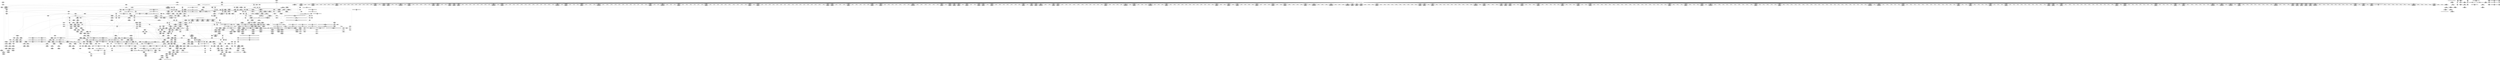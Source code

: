 digraph {
	CE0x3e0b7e0 [shape=record,shape=Mrecord,label="{CE0x3e0b7e0|inode_has_perm:tmp5|security/selinux/hooks.c,1609|*SummSink*}"]
	CE0x3e8b6b0 [shape=record,shape=Mrecord,label="{CE0x3e8b6b0|12:_i32,_56:_i8*,_:_CRE_914,915_}"]
	CE0x3e77560 [shape=record,shape=Mrecord,label="{CE0x3e77560|12:_i32,_56:_i8*,_:_CRE_285,286_}"]
	CE0x3e67e50 [shape=record,shape=Mrecord,label="{CE0x3e67e50|104:_%struct.inode*,_:_CRE_189,190_}"]
	CE0x3e02b20 [shape=record,shape=Mrecord,label="{CE0x3e02b20|_call_void_lockdep_rcu_suspicious(i8*_getelementptr_inbounds_(_25_x_i8_,_25_x_i8_*_.str3,_i32_0,_i32_0),_i32_3048,_i8*_getelementptr_inbounds_(_45_x_i8_,_45_x_i8_*_.str12,_i32_0,_i32_0))_#10,_!dbg_!27728|security/selinux/hooks.c,3048|*SummSink*}"]
	CE0x3e7f7a0 [shape=record,shape=Mrecord,label="{CE0x3e7f7a0|12:_i32,_56:_i8*,_:_CRE_565,566_}"]
	CE0x3e66630 [shape=record,shape=Mrecord,label="{CE0x3e66630|_ret_i32_%retval.0,_!dbg_!27739|security/selinux/hooks.c,1618|*SummSink*}"]
	CE0x3e46360 [shape=record,shape=Mrecord,label="{CE0x3e46360|104:_%struct.inode*,_:_CRE_219,220_}"]
	CE0x3e7f8d0 [shape=record,shape=Mrecord,label="{CE0x3e7f8d0|12:_i32,_56:_i8*,_:_CRE_566,567_}"]
	CE0x3e422a0 [shape=record,shape=Mrecord,label="{CE0x3e422a0|dentry_has_perm:type|security/selinux/hooks.c,1630}"]
	CE0x3e982a0 [shape=record,shape=Mrecord,label="{CE0x3e982a0|inode_has_perm:tmp19|security/selinux/hooks.c,1618|*SummSink*}"]
	CE0x3e1dfc0 [shape=record,shape=Mrecord,label="{CE0x3e1dfc0|i64*_getelementptr_inbounds_(_8_x_i64_,_8_x_i64_*___llvm_gcov_ctr154,_i64_0,_i64_6)|*Constant*|*SummSink*}"]
	CE0x3e95330 [shape=record,shape=Mrecord,label="{CE0x3e95330|inode_has_perm:tmp13|security/selinux/hooks.c,1614|*SummSource*}"]
	CE0x3e65ba0 [shape=record,shape=Mrecord,label="{CE0x3e65ba0|inode_has_perm:perms|Function::inode_has_perm&Arg::perms::|*SummSource*}"]
	CE0x3dfdb10 [shape=record,shape=Mrecord,label="{CE0x3dfdb10|104:_%struct.inode*,_:_CRE_72,80_|*MultipleSource*|Function::selinux_inode_listxattr&Arg::dentry::|Function::dentry_has_perm&Arg::dentry::|security/selinux/hooks.c,1627}"]
	CE0x3df73b0 [shape=record,shape=Mrecord,label="{CE0x3df73b0|selinux_inode_listxattr:call5|security/selinux/hooks.c,3050}"]
	CE0x3e78010 [shape=record,shape=Mrecord,label="{CE0x3e78010|12:_i32,_56:_i8*,_:_CRE_294,295_}"]
	CE0x3e6b790 [shape=record,shape=Mrecord,label="{CE0x3e6b790|cred_sid:tmp5|security/selinux/hooks.c,196|*SummSource*}"]
	CE0x3e44da0 [shape=record,shape=Mrecord,label="{CE0x3e44da0|104:_%struct.inode*,_:_CRE_197,198_}"]
	CE0x3dfae10 [shape=record,shape=Mrecord,label="{CE0x3dfae10|104:_%struct.inode*,_:_CRE_145,146_}"]
	CE0x3e7a010 [shape=record,shape=Mrecord,label="{CE0x3e7a010|12:_i32,_56:_i8*,_:_CRE_360,376_|*MultipleSource*|Function::inode_has_perm&Arg::inode::|*LoadInst*|security/selinux/hooks.c,1627|security/selinux/hooks.c,1611}"]
	CE0x3e85e20 [shape=record,shape=Mrecord,label="{CE0x3e85e20|12:_i32,_56:_i8*,_:_CRE_752,756_|*MultipleSource*|Function::inode_has_perm&Arg::inode::|*LoadInst*|security/selinux/hooks.c,1627|security/selinux/hooks.c,1611}"]
	"CONST[source:0(mediator),value:2(dynamic)][purpose:{object}][SnkIdx:2]"
	CE0x3e7dfb0 [shape=record,shape=Mrecord,label="{CE0x3e7dfb0|12:_i32,_56:_i8*,_:_CRE_536,540_|*MultipleSource*|Function::inode_has_perm&Arg::inode::|*LoadInst*|security/selinux/hooks.c,1627|security/selinux/hooks.c,1611}"]
	CE0x3e035f0 [shape=record,shape=Mrecord,label="{CE0x3e035f0|GLOBAL:lockdep_rcu_suspicious|*Constant*|*SummSource*}"]
	CE0x3e84f10 [shape=record,shape=Mrecord,label="{CE0x3e84f10|12:_i32,_56:_i8*,_:_CRE_688,692_|*MultipleSource*|Function::inode_has_perm&Arg::inode::|*LoadInst*|security/selinux/hooks.c,1627|security/selinux/hooks.c,1611}"]
	CE0x3e84010 [shape=record,shape=Mrecord,label="{CE0x3e84010|12:_i32,_56:_i8*,_:_CRE_640,648_|*MultipleSource*|Function::inode_has_perm&Arg::inode::|*LoadInst*|security/selinux/hooks.c,1627|security/selinux/hooks.c,1611}"]
	CE0x3e68aa0 [shape=record,shape=Mrecord,label="{CE0x3e68aa0|inode_has_perm:if.then}"]
	CE0x3e60670 [shape=record,shape=Mrecord,label="{CE0x3e60670|__validate_creds:tmp1|*SummSource*}"]
	CE0x3e53890 [shape=record,shape=Mrecord,label="{CE0x3e53890|inode_has_perm:tmp1|*SummSource*}"]
	CE0x3dfa870 [shape=record,shape=Mrecord,label="{CE0x3dfa870|104:_%struct.inode*,_:_CRE_96,104_|*MultipleSource*|Function::selinux_inode_listxattr&Arg::dentry::|Function::dentry_has_perm&Arg::dentry::|security/selinux/hooks.c,1627}"]
	CE0x3df42b0 [shape=record,shape=Mrecord,label="{CE0x3df42b0|104:_%struct.inode*,_:_CRE_157,158_}"]
	CE0x3e46450 [shape=record,shape=Mrecord,label="{CE0x3e46450|104:_%struct.inode*,_:_CRE_220,221_}"]
	CE0x3e896a0 [shape=record,shape=Mrecord,label="{CE0x3e896a0|12:_i32,_56:_i8*,_:_CRE_887,888_}"]
	CE0x3e7f540 [shape=record,shape=Mrecord,label="{CE0x3e7f540|12:_i32,_56:_i8*,_:_CRE_563,564_}"]
	CE0x3e75c70 [shape=record,shape=Mrecord,label="{CE0x3e75c70|12:_i32,_56:_i8*,_:_CRE_264,265_}"]
	CE0x46cfab0 [shape=record,shape=Mrecord,label="{CE0x46cfab0|i64*_getelementptr_inbounds_(_11_x_i64_,_11_x_i64_*___llvm_gcov_ctr240,_i64_0,_i64_0)|*Constant*|*SummSource*}"]
	CE0x3e8a3b0 [shape=record,shape=Mrecord,label="{CE0x3e8a3b0|12:_i32,_56:_i8*,_:_CRE_898,899_}"]
	CE0x3e437f0 [shape=record,shape=Mrecord,label="{CE0x3e437f0|__validate_creds:tmp3|include/linux/cred.h,173|*SummSource*}"]
	CE0x3e78bf0 [shape=record,shape=Mrecord,label="{CE0x3e78bf0|12:_i32,_56:_i8*,_:_CRE_304,305_}"]
	CE0x3e77ee0 [shape=record,shape=Mrecord,label="{CE0x3e77ee0|12:_i32,_56:_i8*,_:_CRE_293,294_}"]
	CE0x3e529c0 [shape=record,shape=Mrecord,label="{CE0x3e529c0|__validate_creds:lnot1|include/linux/cred.h,173}"]
	CE0x3e266f0 [shape=record,shape=Mrecord,label="{CE0x3e266f0|dentry_has_perm:tmp1}"]
	CE0x3e0bf30 [shape=record,shape=Mrecord,label="{CE0x3e0bf30|i64*_getelementptr_inbounds_(_8_x_i64_,_8_x_i64_*___llvm_gcov_ctr154,_i64_0,_i64_2)|*Constant*|*SummSink*}"]
	CE0x3df4fd0 [shape=record,shape=Mrecord,label="{CE0x3df4fd0|104:_%struct.inode*,_:_CRE_171,172_}"]
	CE0x3e0f240 [shape=record,shape=Mrecord,label="{CE0x3e0f240|selinux_inode_listxattr:do.body|*SummSink*}"]
	CE0x3e64eb0 [shape=record,shape=Mrecord,label="{CE0x3e64eb0|inode_has_perm:entry|*SummSource*}"]
	CE0x3e7d2d0 [shape=record,shape=Mrecord,label="{CE0x3e7d2d0|12:_i32,_56:_i8*,_:_CRE_500,504_|*MultipleSource*|Function::inode_has_perm&Arg::inode::|*LoadInst*|security/selinux/hooks.c,1627|security/selinux/hooks.c,1611}"]
	CE0x3e25450 [shape=record,shape=Mrecord,label="{CE0x3e25450|12:_i32,_56:_i8*,_:_CRE_163,164_}"]
	CE0x3e7e1a0 [shape=record,shape=Mrecord,label="{CE0x3e7e1a0|12:_i32,_56:_i8*,_:_CRE_540,544_|*MultipleSource*|Function::inode_has_perm&Arg::inode::|*LoadInst*|security/selinux/hooks.c,1627|security/selinux/hooks.c,1611}"]
	CE0x3e764c0 [shape=record,shape=Mrecord,label="{CE0x3e764c0|12:_i32,_56:_i8*,_:_CRE_271,272_}"]
	CE0x3e7d730 [shape=record,shape=Mrecord,label="{CE0x3e7d730|12:_i32,_56:_i8*,_:_CRE_508,512_|*MultipleSource*|Function::inode_has_perm&Arg::inode::|*LoadInst*|security/selinux/hooks.c,1627|security/selinux/hooks.c,1611}"]
	CE0x3e59b20 [shape=record,shape=Mrecord,label="{CE0x3e59b20|104:_%struct.inode*,_:_CRE_315,316_}"]
	CE0x3e193c0 [shape=record,shape=Mrecord,label="{CE0x3e193c0|selinux_inode_listxattr:tmp8|security/selinux/hooks.c,3048|*SummSource*}"]
	CE0x3e49230 [shape=record,shape=Mrecord,label="{CE0x3e49230|i32_1|*Constant*|*SummSink*}"]
	CE0x3ebcc30 [shape=record,shape=Mrecord,label="{CE0x3ebcc30|__validate_creds:tmp8|include/linux/cred.h,175|*SummSink*}"]
	CE0x3e67310 [shape=record,shape=Mrecord,label="{CE0x3e67310|104:_%struct.inode*,_:_CRE_177,178_}"]
	CE0x3e43530 [shape=record,shape=Mrecord,label="{CE0x3e43530|GLOBAL:__llvm_gcov_ctr155|Global_var:__llvm_gcov_ctr155|*SummSource*}"]
	CE0x3e081d0 [shape=record,shape=Mrecord,label="{CE0x3e081d0|GLOBAL:selinux_inode_listxattr.__warned|Global_var:selinux_inode_listxattr.__warned|*SummSink*}"]
	CE0x3e60780 [shape=record,shape=Mrecord,label="{CE0x3e60780|_call_void_mcount()_#3}"]
	CE0x3e6c080 [shape=record,shape=Mrecord,label="{CE0x3e6c080|0:_i32,_4:_i32,_8:_i32,_12:_i32,_:_CMRE_0,4_|*MultipleSource*|security/selinux/hooks.c,196|*LoadInst*|security/selinux/hooks.c,196|security/selinux/hooks.c,197}"]
	CE0x3e25630 [shape=record,shape=Mrecord,label="{CE0x3e25630|12:_i32,_56:_i8*,_:_CRE_165,166_}"]
	CE0x3e64d70 [shape=record,shape=Mrecord,label="{CE0x3e64d70|inode_has_perm:entry}"]
	CE0x3e9e280 [shape=record,shape=Mrecord,label="{CE0x3e9e280|inode_has_perm:expval|security/selinux/hooks.c,1611|*SummSource*}"]
	CE0x3e7cf40 [shape=record,shape=Mrecord,label="{CE0x3e7cf40|12:_i32,_56:_i8*,_:_CRE_487,488_}"]
	CE0x3e7ee50 [shape=record,shape=Mrecord,label="{CE0x3e7ee50|12:_i32,_56:_i8*,_:_CRE_557,558_}"]
	CE0x3e2a160 [shape=record,shape=Mrecord,label="{CE0x3e2a160|selinux_inode_listxattr:tmp19|security/selinux/hooks.c,3048|*SummSource*}"]
	CE0x3e1ac30 [shape=record,shape=Mrecord,label="{CE0x3e1ac30|selinux_inode_listxattr:call3|security/selinux/hooks.c,3048}"]
	CE0x3e61b90 [shape=record,shape=Mrecord,label="{CE0x3e61b90|i64*_getelementptr_inbounds_(_8_x_i64_,_8_x_i64_*___llvm_gcov_ctr154,_i64_0,_i64_1)|*Constant*|*SummSink*}"]
	CE0x3e5a1b0 [shape=record,shape=Mrecord,label="{CE0x3e5a1b0|dentry_has_perm:tmp4|*LoadInst*|security/selinux/hooks.c,1627|*SummSink*}"]
	CE0x3df4850 [shape=record,shape=Mrecord,label="{CE0x3df4850|104:_%struct.inode*,_:_CRE_163,164_}"]
	CE0x3e10870 [shape=record,shape=Mrecord,label="{CE0x3e10870|selinux_inode_listxattr:tmp10|security/selinux/hooks.c,3048|*SummSource*}"]
	CE0x3e67a90 [shape=record,shape=Mrecord,label="{CE0x3e67a90|104:_%struct.inode*,_:_CRE_185,186_}"]
	CE0x3dfd720 [shape=record,shape=Mrecord,label="{CE0x3dfd720|104:_%struct.inode*,_:_CRE_48,52_|*MultipleSource*|Function::selinux_inode_listxattr&Arg::dentry::|Function::dentry_has_perm&Arg::dentry::|security/selinux/hooks.c,1627}"]
	CE0x3e68be0 [shape=record,shape=Mrecord,label="{CE0x3e68be0|inode_has_perm:if.then|*SummSink*}"]
	CE0x3e29f60 [shape=record,shape=Mrecord,label="{CE0x3e29f60|i64*_getelementptr_inbounds_(_11_x_i64_,_11_x_i64_*___llvm_gcov_ctr240,_i64_0,_i64_10)|*Constant*}"]
	CE0x3dfdd70 [shape=record,shape=Mrecord,label="{CE0x3dfdd70|104:_%struct.inode*,_:_CRE_88,89_}"]
	CE0x3e83300 [shape=record,shape=Mrecord,label="{CE0x3e83300|12:_i32,_56:_i8*,_:_CRE_615,616_}"]
	CE0x3e59c10 [shape=record,shape=Mrecord,label="{CE0x3e59c10|104:_%struct.inode*,_:_CRE_316,317_}"]
	CE0x3e55670 [shape=record,shape=Mrecord,label="{CE0x3e55670|inode_has_perm:bb|*SummSource*}"]
	CE0x3e228c0 [shape=record,shape=Mrecord,label="{CE0x3e228c0|_call_void___validate_creds(%struct.cred*_%cred,_i8*_getelementptr_inbounds_(_25_x_i8_,_25_x_i8_*_.str3,_i32_0,_i32_0),_i32_1609)_#10,_!dbg_!27719|security/selinux/hooks.c,1609|*SummSink*}"]
	CE0x3e0ea20 [shape=record,shape=Mrecord,label="{CE0x3e0ea20|i64_3|*Constant*|*SummSource*}"]
	CE0x3e81680 [shape=record,shape=Mrecord,label="{CE0x3e81680|12:_i32,_56:_i8*,_:_CRE_591,592_}"]
	CE0x3e87520 [shape=record,shape=Mrecord,label="{CE0x3e87520|12:_i32,_56:_i8*,_:_CRE_848,856_|*MultipleSource*|Function::inode_has_perm&Arg::inode::|*LoadInst*|security/selinux/hooks.c,1627|security/selinux/hooks.c,1611}"]
	CE0x3e9f9e0 [shape=record,shape=Mrecord,label="{CE0x3e9f9e0|inode_has_perm:tmp8|security/selinux/hooks.c,1611|*SummSource*}"]
	CE0x3e8e360 [shape=record,shape=Mrecord,label="{CE0x3e8e360|12:_i32,_56:_i8*,_:_CRE_983,984_}"]
	CE0x3e08870 [shape=record,shape=Mrecord,label="{CE0x3e08870|i32_1609|*Constant*|*SummSource*}"]
	CE0x3e5f910 [shape=record,shape=Mrecord,label="{CE0x3e5f910|__validate_creds:line|Function::__validate_creds&Arg::line::}"]
	CE0x3e70c60 [shape=record,shape=Mrecord,label="{CE0x3e70c60|12:_i32,_56:_i8*,_:_CRE_167,168_}"]
	CE0x3e23560 [shape=record,shape=Mrecord,label="{CE0x3e23560|12:_i32,_56:_i8*,_:_CRE_24,32_|*MultipleSource*|Function::inode_has_perm&Arg::inode::|*LoadInst*|security/selinux/hooks.c,1627|security/selinux/hooks.c,1611}"]
	CE0x3e8a740 [shape=record,shape=Mrecord,label="{CE0x3e8a740|12:_i32,_56:_i8*,_:_CRE_901,902_}"]
	CE0x3e1eb40 [shape=record,shape=Mrecord,label="{CE0x3e1eb40|inode_has_perm:call|security/selinux/hooks.c,1614|*SummSource*}"]
	CE0x3e42390 [shape=record,shape=Mrecord,label="{CE0x3e42390|dentry_has_perm:type|security/selinux/hooks.c,1630|*SummSource*}"]
	CE0x3e4b1e0 [shape=record,shape=Mrecord,label="{CE0x3e4b1e0|inode_has_perm:sclass|security/selinux/hooks.c,1617|*SummSink*}"]
	CE0x3e20f30 [shape=record,shape=Mrecord,label="{CE0x3e20f30|selinux_inode_listxattr:cred4|security/selinux/hooks.c,3048|*SummSink*}"]
	CE0x3e57730 [shape=record,shape=Mrecord,label="{CE0x3e57730|12:_i32,_56:_i8*,_:_CRE_147,148_}"]
	CE0x3e9ed90 [shape=record,shape=Mrecord,label="{CE0x3e9ed90|inode_has_perm:tmp7|security/selinux/hooks.c,1611}"]
	CE0x3e11a70 [shape=record,shape=Mrecord,label="{CE0x3e11a70|i64_3|*Constant*}"]
	CE0x3e7af20 [shape=record,shape=Mrecord,label="{CE0x3e7af20|12:_i32,_56:_i8*,_:_CRE_424,432_|*MultipleSource*|Function::inode_has_perm&Arg::inode::|*LoadInst*|security/selinux/hooks.c,1627|security/selinux/hooks.c,1611}"]
	CE0x3e7f1b0 [shape=record,shape=Mrecord,label="{CE0x3e7f1b0|12:_i32,_56:_i8*,_:_CRE_560,561_}"]
	CE0x3e161e0 [shape=record,shape=Mrecord,label="{CE0x3e161e0|selinux_inode_listxattr:entry}"]
	CE0x3e8b0c0 [shape=record,shape=Mrecord,label="{CE0x3e8b0c0|12:_i32,_56:_i8*,_:_CRE_909,910_}"]
	CE0x3e8c4f0 [shape=record,shape=Mrecord,label="{CE0x3e8c4f0|12:_i32,_56:_i8*,_:_CRE_926,927_}"]
	CE0x3e45480 [shape=record,shape=Mrecord,label="{CE0x3e45480|104:_%struct.inode*,_:_CRE_204,205_}"]
	CE0x3e29010 [shape=record,shape=Mrecord,label="{CE0x3e29010|selinux_inode_listxattr:tmp17|security/selinux/hooks.c,3048}"]
	CE0x3e770a0 [shape=record,shape=Mrecord,label="{CE0x3e770a0|12:_i32,_56:_i8*,_:_CRE_281,282_}"]
	CE0x3e29620 [shape=record,shape=Mrecord,label="{CE0x3e29620|selinux_inode_listxattr:tmp18|security/selinux/hooks.c,3048}"]
	CE0x3ebcbc0 [shape=record,shape=Mrecord,label="{CE0x3ebcbc0|__validate_creds:tmp8|include/linux/cred.h,175|*SummSource*}"]
	CE0x3e63770 [shape=record,shape=Mrecord,label="{CE0x3e63770|12:_i32,_56:_i8*,_:_CRE_2,4_|*MultipleSource*|Function::inode_has_perm&Arg::inode::|*LoadInst*|security/selinux/hooks.c,1627|security/selinux/hooks.c,1611}"]
	CE0x3e23f30 [shape=record,shape=Mrecord,label="{CE0x3e23f30|__validate_creds:cred|Function::__validate_creds&Arg::cred::|*SummSink*}"]
	CE0x3e014c0 [shape=record,shape=Mrecord,label="{CE0x3e014c0|GLOBAL:selinux_inode_listxattr.__warned|Global_var:selinux_inode_listxattr.__warned}"]
	CE0x3e65230 [shape=record,shape=Mrecord,label="{CE0x3e65230|inode_has_perm:cred|Function::inode_has_perm&Arg::cred::|*SummSource*}"]
	CE0x3e83430 [shape=record,shape=Mrecord,label="{CE0x3e83430|12:_i32,_56:_i8*,_:_CRE_616,617_}"]
	CE0x3e24eb0 [shape=record,shape=Mrecord,label="{CE0x3e24eb0|12:_i32,_56:_i8*,_:_CRE_157,158_}"]
	CE0x3e80380 [shape=record,shape=Mrecord,label="{CE0x3e80380|12:_i32,_56:_i8*,_:_CRE_575,576_}"]
	CE0x3e44cd0 [shape=record,shape=Mrecord,label="{CE0x3e44cd0|i64*_getelementptr_inbounds_(_2_x_i64_,_2_x_i64_*___llvm_gcov_ctr98,_i64_0,_i64_0)|*Constant*|*SummSource*}"]
	CE0x3e771d0 [shape=record,shape=Mrecord,label="{CE0x3e771d0|12:_i32,_56:_i8*,_:_CRE_282,283_}"]
	CE0x3e5f460 [shape=record,shape=Mrecord,label="{CE0x3e5f460|get_current:tmp}"]
	CE0x3e8dd90 [shape=record,shape=Mrecord,label="{CE0x3e8dd90|12:_i32,_56:_i8*,_:_CRE_978,979_}"]
	CE0x3e2a940 [shape=record,shape=Mrecord,label="{CE0x3e2a940|selinux_inode_listxattr:tmp20|security/selinux/hooks.c,3048|*SummSink*}"]
	CE0x3e76ab0 [shape=record,shape=Mrecord,label="{CE0x3e76ab0|12:_i32,_56:_i8*,_:_CRE_276,277_}"]
	CE0x3dfe760 [shape=record,shape=Mrecord,label="{CE0x3dfe760|dentry_has_perm:ad|security/selinux/hooks.c, 1628|*SummSource*}"]
	CE0x3e77a20 [shape=record,shape=Mrecord,label="{CE0x3e77a20|12:_i32,_56:_i8*,_:_CRE_289,290_}"]
	CE0x3e9e450 [shape=record,shape=Mrecord,label="{CE0x3e9e450|inode_has_perm:expval|security/selinux/hooks.c,1611|*SummSink*}"]
	CE0x3e99aa0 [shape=record,shape=Mrecord,label="{CE0x3e99aa0|__validate_creds:lnot|include/linux/cred.h,173|*SummSink*}"]
	CE0x3e74bd0 [shape=record,shape=Mrecord,label="{CE0x3e74bd0|12:_i32,_56:_i8*,_:_CRE_250,251_}"]
	CE0x3e185f0 [shape=record,shape=Mrecord,label="{CE0x3e185f0|selinux_inode_listxattr:tmp13|security/selinux/hooks.c,3048|*SummSource*}"]
	CE0x3e9bfe0 [shape=record,shape=Mrecord,label="{CE0x3e9bfe0|inode_has_perm:and|security/selinux/hooks.c,1611}"]
	CE0x3e8a9a0 [shape=record,shape=Mrecord,label="{CE0x3e8a9a0|12:_i32,_56:_i8*,_:_CRE_903,904_}"]
	CE0x3e73960 [shape=record,shape=Mrecord,label="{CE0x3e73960|12:_i32,_56:_i8*,_:_CRE_224,232_|*MultipleSource*|Function::inode_has_perm&Arg::inode::|*LoadInst*|security/selinux/hooks.c,1627|security/selinux/hooks.c,1611}"]
	CE0x3e9c470 [shape=record,shape=Mrecord,label="{CE0x3e9c470|inode_has_perm:tobool|security/selinux/hooks.c,1611|*SummSink*}"]
	CE0x3e9dea0 [shape=record,shape=Mrecord,label="{CE0x3e9dea0|GLOBAL:llvm.expect.i64|*Constant*|*SummSource*}"]
	CE0x3e9eb00 [shape=record,shape=Mrecord,label="{CE0x3e9eb00|inode_has_perm:tobool2|security/selinux/hooks.c,1611|*SummSink*}"]
	CE0x3e67d60 [shape=record,shape=Mrecord,label="{CE0x3e67d60|104:_%struct.inode*,_:_CRE_188,189_}"]
	CE0x3e19430 [shape=record,shape=Mrecord,label="{CE0x3e19430|selinux_inode_listxattr:tobool1|security/selinux/hooks.c,3048}"]
	CE0x3e79570 [shape=record,shape=Mrecord,label="{CE0x3e79570|12:_i32,_56:_i8*,_:_CRE_312,320_|*MultipleSource*|Function::inode_has_perm&Arg::inode::|*LoadInst*|security/selinux/hooks.c,1627|security/selinux/hooks.c,1611}"]
	CE0x3e7dd90 [shape=record,shape=Mrecord,label="{CE0x3e7dd90|12:_i32,_56:_i8*,_:_CRE_528,536_|*MultipleSource*|Function::inode_has_perm&Arg::inode::|*LoadInst*|security/selinux/hooks.c,1627|security/selinux/hooks.c,1611}"]
	CE0x3e62cb0 [shape=record,shape=Mrecord,label="{CE0x3e62cb0|cred_sid:tmp3|*SummSource*}"]
	CE0x3e42ec0 [shape=record,shape=Mrecord,label="{CE0x3e42ec0|__validate_creds:tmp3|include/linux/cred.h,173}"]
	CE0x3df9070 [shape=record,shape=Mrecord,label="{CE0x3df9070|dentry_has_perm:dentry|Function::dentry_has_perm&Arg::dentry::}"]
	CE0x3e02040 [shape=record,shape=Mrecord,label="{CE0x3e02040|get_current:tmp1}"]
	CE0x3dfff10 [shape=record,shape=Mrecord,label="{CE0x3dfff10|selinux_inode_listxattr:if.then}"]
	CE0x50efba0 [shape=record,shape=Mrecord,label="{CE0x50efba0|selinux_inode_listxattr:tmp2}"]
	CE0x3e75550 [shape=record,shape=Mrecord,label="{CE0x3e75550|12:_i32,_56:_i8*,_:_CRE_258,259_}"]
	CE0x3e9aac0 [shape=record,shape=Mrecord,label="{CE0x3e9aac0|_ret_i32_%retval.0,_!dbg_!27728|security/selinux/avc.c,775}"]
	CE0x4a1c910 [shape=record,shape=Mrecord,label="{CE0x4a1c910|i64_2|*Constant*}"]
	CE0x3e80f60 [shape=record,shape=Mrecord,label="{CE0x3e80f60|12:_i32,_56:_i8*,_:_CRE_585,586_}"]
	CE0x3e1d530 [shape=record,shape=Mrecord,label="{CE0x3e1d530|104:_%struct.inode*,_:_CRE_40,48_|*MultipleSource*|Function::selinux_inode_listxattr&Arg::dentry::|Function::dentry_has_perm&Arg::dentry::|security/selinux/hooks.c,1627}"]
	CE0x3e0bdd0 [shape=record,shape=Mrecord,label="{CE0x3e0bdd0|i64*_getelementptr_inbounds_(_8_x_i64_,_8_x_i64_*___llvm_gcov_ctr154,_i64_0,_i64_2)|*Constant*|*SummSource*}"]
	CE0x3e175b0 [shape=record,shape=Mrecord,label="{CE0x3e175b0|_call_void_mcount()_#3}"]
	CE0x3ea1540 [shape=record,shape=Mrecord,label="{CE0x3ea1540|i64*_getelementptr_inbounds_(_8_x_i64_,_8_x_i64_*___llvm_gcov_ctr154,_i64_0,_i64_5)|*Constant*|*SummSink*}"]
	CE0x3e27010 [shape=record,shape=Mrecord,label="{CE0x3e27010|selinux_inode_listxattr:tmp9|security/selinux/hooks.c,3048}"]
	CE0x3e26e80 [shape=record,shape=Mrecord,label="{CE0x3e26e80|i64*_getelementptr_inbounds_(_2_x_i64_,_2_x_i64_*___llvm_gcov_ctr153,_i64_0,_i64_0)|*Constant*|*SummSource*}"]
	CE0x3e80970 [shape=record,shape=Mrecord,label="{CE0x3e80970|12:_i32,_56:_i8*,_:_CRE_580,581_}"]
	"CONST[source:0(mediator),value:2(dynamic)][purpose:{subject}][SrcIdx:4]"
	CE0x3df5850 [shape=record,shape=Mrecord,label="{CE0x3df5850|_call_void_mcount()_#3|*SummSource*}"]
	CE0x3e53fa0 [shape=record,shape=Mrecord,label="{CE0x3e53fa0|i32_4|*Constant*|*SummSink*}"]
	CE0x3e86260 [shape=record,shape=Mrecord,label="{CE0x3e86260|12:_i32,_56:_i8*,_:_CRE_768,776_|*MultipleSource*|Function::inode_has_perm&Arg::inode::|*LoadInst*|security/selinux/hooks.c,1627|security/selinux/hooks.c,1611}"]
	CE0x3e72a60 [shape=record,shape=Mrecord,label="{CE0x3e72a60|12:_i32,_56:_i8*,_:_CRE_199,200_}"]
	CE0x3e54320 [shape=record,shape=Mrecord,label="{CE0x3e54320|cred_sid:tmp1|*SummSource*}"]
	CE0x3e64550 [shape=record,shape=Mrecord,label="{CE0x3e64550|dentry_has_perm:call|security/selinux/hooks.c,1632|*SummSource*}"]
	CE0x3e77b50 [shape=record,shape=Mrecord,label="{CE0x3e77b50|12:_i32,_56:_i8*,_:_CRE_290,291_}"]
	CE0x3dfb4d0 [shape=record,shape=Mrecord,label="{CE0x3dfb4d0|104:_%struct.inode*,_:_CRE_151,152_}"]
	CE0x3e93dc0 [shape=record,shape=Mrecord,label="{CE0x3e93dc0|inode_has_perm:i_security|security/selinux/hooks.c,1615}"]
	CE0x3dfb7a0 [shape=record,shape=Mrecord,label="{CE0x3dfb7a0|104:_%struct.inode*,_:_CRE_154,155_}"]
	CE0x3e6ae20 [shape=record,shape=Mrecord,label="{CE0x3e6ae20|cred_sid:tmp|*SummSource*}"]
	CE0x3e82f70 [shape=record,shape=Mrecord,label="{CE0x3e82f70|12:_i32,_56:_i8*,_:_CRE_612,613_}"]
	CE0x3e7a480 [shape=record,shape=Mrecord,label="{CE0x3e7a480|12:_i32,_56:_i8*,_:_CRE_384,388_|*MultipleSource*|Function::inode_has_perm&Arg::inode::|*LoadInst*|security/selinux/hooks.c,1627|security/selinux/hooks.c,1611}"]
	CE0x3df9fc0 [shape=record,shape=Mrecord,label="{CE0x3df9fc0|i64*_getelementptr_inbounds_(_2_x_i64_,_2_x_i64_*___llvm_gcov_ctr98,_i64_0,_i64_0)|*Constant*}"]
	CE0x3e7b770 [shape=record,shape=Mrecord,label="{CE0x3e7b770|12:_i32,_56:_i8*,_:_CRE_456,464_|*MultipleSource*|Function::inode_has_perm&Arg::inode::|*LoadInst*|security/selinux/hooks.c,1627|security/selinux/hooks.c,1611}"]
	CE0x3e20e60 [shape=record,shape=Mrecord,label="{CE0x3e20e60|selinux_inode_listxattr:cred4|security/selinux/hooks.c,3048|*SummSource*}"]
	CE0x3e88f80 [shape=record,shape=Mrecord,label="{CE0x3e88f80|12:_i32,_56:_i8*,_:_CRE_881,882_}"]
	CE0x50efc80 [shape=record,shape=Mrecord,label="{CE0x50efc80|selinux_inode_listxattr:tmp2|*SummSink*}"]
	CE0x3e89b60 [shape=record,shape=Mrecord,label="{CE0x3e89b60|12:_i32,_56:_i8*,_:_CRE_891,892_}"]
	CE0x3df7aa0 [shape=record,shape=Mrecord,label="{CE0x3df7aa0|GLOBAL:dentry_has_perm|*Constant*}"]
	CE0x3e611b0 [shape=record,shape=Mrecord,label="{CE0x3e611b0|__validate_creds:file|Function::__validate_creds&Arg::file::|*SummSink*}"]
	CE0x3e55080 [shape=record,shape=Mrecord,label="{CE0x3e55080|inode_has_perm:i_flags|security/selinux/hooks.c,1611}"]
	CE0x3e62b60 [shape=record,shape=Mrecord,label="{CE0x3e62b60|cred_sid:tmp3}"]
	CE0x3e859e0 [shape=record,shape=Mrecord,label="{CE0x3e859e0|12:_i32,_56:_i8*,_:_CRE_736,740_|*MultipleSource*|Function::inode_has_perm&Arg::inode::|*LoadInst*|security/selinux/hooks.c,1627|security/selinux/hooks.c,1611}"]
	CE0x3e59fd0 [shape=record,shape=Mrecord,label="{CE0x3e59fd0|dentry_has_perm:tmp4|*LoadInst*|security/selinux/hooks.c,1627}"]
	CE0x3e17210 [shape=record,shape=Mrecord,label="{CE0x3e17210|dentry_has_perm:tmp3}"]
	CE0x3e4ba20 [shape=record,shape=Mrecord,label="{CE0x3e4ba20|inode_has_perm:call4|security/selinux/hooks.c,1617|*SummSource*}"]
	CE0x3e56070 [shape=record,shape=Mrecord,label="{CE0x3e56070|12:_i32,_56:_i8*,_:_CRE_80,88_|*MultipleSource*|Function::inode_has_perm&Arg::inode::|*LoadInst*|security/selinux/hooks.c,1627|security/selinux/hooks.c,1611}"]
	CE0x3e981c0 [shape=record,shape=Mrecord,label="{CE0x3e981c0|inode_has_perm:tmp19|security/selinux/hooks.c,1618}"]
	CE0x3e0eca0 [shape=record,shape=Mrecord,label="{CE0x3e0eca0|selinux_inode_listxattr:tmp4|security/selinux/hooks.c,3048|*SummSource*}"]
	CE0x3e11750 [shape=record,shape=Mrecord,label="{CE0x3e11750|i64_2|*Constant*|*SummSink*}"]
	CE0x3df9aa0 [shape=record,shape=Mrecord,label="{CE0x3df9aa0|dentry_has_perm:av|Function::dentry_has_perm&Arg::av::|*SummSink*}"]
	CE0x3dfa3c0 [shape=record,shape=Mrecord,label="{CE0x3dfa3c0|_ret_i32_%call5,_!dbg_!27740|security/selinux/hooks.c,3050|*SummSink*}"]
	CE0x3e94de0 [shape=record,shape=Mrecord,label="{CE0x3e94de0|inode_has_perm:sclass|security/selinux/hooks.c,1617}"]
	CE0x3df8790 [shape=record,shape=Mrecord,label="{CE0x3df8790|selinux_inode_listxattr:dentry|Function::selinux_inode_listxattr&Arg::dentry::}"]
	CE0x3e8d330 [shape=record,shape=Mrecord,label="{CE0x3e8d330|12:_i32,_56:_i8*,_:_CRE_952,960_|*MultipleSource*|Function::inode_has_perm&Arg::inode::|*LoadInst*|security/selinux/hooks.c,1627|security/selinux/hooks.c,1611}"]
	CE0x3e8ba40 [shape=record,shape=Mrecord,label="{CE0x3e8ba40|12:_i32,_56:_i8*,_:_CRE_917,918_}"]
	CE0x3e82000 [shape=record,shape=Mrecord,label="{CE0x3e82000|12:_i32,_56:_i8*,_:_CRE_599,600_}"]
	CE0x3e24760 [shape=record,shape=Mrecord,label="{CE0x3e24760|12:_i32,_56:_i8*,_:_CRE_149,150_}"]
	CE0x3ea1a70 [shape=record,shape=Mrecord,label="{CE0x3ea1a70|inode_has_perm:tmp11|security/selinux/hooks.c,1612|*SummSink*}"]
	CE0x3dfcf90 [shape=record,shape=Mrecord,label="{CE0x3dfcf90|__validate_creds:cred|Function::__validate_creds&Arg::cred::}"]
	CE0x3e88ac0 [shape=record,shape=Mrecord,label="{CE0x3e88ac0|12:_i32,_56:_i8*,_:_CRE_877,878_}"]
	CE0x3e811c0 [shape=record,shape=Mrecord,label="{CE0x3e811c0|12:_i32,_56:_i8*,_:_CRE_587,588_}"]
	CE0x3e657c0 [shape=record,shape=Mrecord,label="{CE0x3e657c0|inode_has_perm:inode|Function::inode_has_perm&Arg::inode::|*SummSink*}"]
	CE0x3e65020 [shape=record,shape=Mrecord,label="{CE0x3e65020|inode_has_perm:cred|Function::inode_has_perm&Arg::cred::}"]
	CE0x3e88d20 [shape=record,shape=Mrecord,label="{CE0x3e88d20|12:_i32,_56:_i8*,_:_CRE_879,880_}"]
	CE0x3e7ea80 [shape=record,shape=Mrecord,label="{CE0x3e7ea80|12:_i32,_56:_i8*,_:_CRE_554,555_}"]
	CE0x3df5950 [shape=record,shape=Mrecord,label="{CE0x3df5950|_call_void_mcount()_#3|*SummSink*}"]
	CE0x3e721f0 [shape=record,shape=Mrecord,label="{CE0x3e721f0|12:_i32,_56:_i8*,_:_CRE_190,191_}"]
	CE0x3e469f0 [shape=record,shape=Mrecord,label="{CE0x3e469f0|104:_%struct.inode*,_:_CRE_240,248_|*MultipleSource*|Function::selinux_inode_listxattr&Arg::dentry::|Function::dentry_has_perm&Arg::dentry::|security/selinux/hooks.c,1627}"]
	CE0x3e28a90 [shape=record,shape=Mrecord,label="{CE0x3e28a90|0:_i8,_8:_%struct.dentry*,_24:_%struct.selinux_audit_data*,_:_SCMRE_0,1_|*MultipleSource*|security/selinux/hooks.c, 1628|security/selinux/hooks.c,1630}"]
	CE0x3e83c80 [shape=record,shape=Mrecord,label="{CE0x3e83c80|12:_i32,_56:_i8*,_:_CRE_623,624_}"]
	CE0x3e9a4e0 [shape=record,shape=Mrecord,label="{CE0x3e9a4e0|avc_has_perm:tsid|Function::avc_has_perm&Arg::tsid::|*SummSink*}"]
	CE0x3e28600 [shape=record,shape=Mrecord,label="{CE0x3e28600|__validate_creds:tmp6|include/linux/cred.h,174}"]
	CE0x3dfa130 [shape=record,shape=Mrecord,label="{CE0x3dfa130|_ret_i32_%call5,_!dbg_!27740|security/selinux/hooks.c,3050}"]
	CE0x3e60ae0 [shape=record,shape=Mrecord,label="{CE0x3e60ae0|inode_has_perm:tmp2|*SummSink*}"]
	CE0x3e84880 [shape=record,shape=Mrecord,label="{CE0x3e84880|12:_i32,_56:_i8*,_:_CRE_672,680_|*MultipleSource*|Function::inode_has_perm&Arg::inode::|*LoadInst*|security/selinux/hooks.c,1627|security/selinux/hooks.c,1611}"]
	CE0x3e76f70 [shape=record,shape=Mrecord,label="{CE0x3e76f70|12:_i32,_56:_i8*,_:_CRE_280,281_}"]
	CE0x3e54390 [shape=record,shape=Mrecord,label="{CE0x3e54390|cred_sid:tmp1|*SummSink*}"]
	CE0x3e83560 [shape=record,shape=Mrecord,label="{CE0x3e83560|12:_i32,_56:_i8*,_:_CRE_617,618_}"]
	CE0x3e26ae0 [shape=record,shape=Mrecord,label="{CE0x3e26ae0|inode_has_perm:if.end|*SummSource*}"]
	CE0x3e757b0 [shape=record,shape=Mrecord,label="{CE0x3e757b0|12:_i32,_56:_i8*,_:_CRE_260,261_}"]
	CE0x3e884d0 [shape=record,shape=Mrecord,label="{CE0x3e884d0|12:_i32,_56:_i8*,_:_CRE_872,873_}"]
	CE0x3df7eb0 [shape=record,shape=Mrecord,label="{CE0x3df7eb0|GLOBAL:dentry_has_perm|*Constant*|*SummSource*}"]
	CE0x3e1dd20 [shape=record,shape=Mrecord,label="{CE0x3e1dd20|i64*_getelementptr_inbounds_(_8_x_i64_,_8_x_i64_*___llvm_gcov_ctr154,_i64_0,_i64_6)|*Constant*|*SummSource*}"]
	CE0x3dfb3e0 [shape=record,shape=Mrecord,label="{CE0x3dfb3e0|104:_%struct.inode*,_:_CRE_150,151_}"]
	CE0x3e4c050 [shape=record,shape=Mrecord,label="{CE0x3e4c050|i32_(i32,_i32,_i16,_i32,_%struct.common_audit_data*)*_bitcast_(i32_(i32,_i32,_i16,_i32,_%struct.common_audit_data.495*)*_avc_has_perm_to_i32_(i32,_i32,_i16,_i32,_%struct.common_audit_data*)*)|*Constant*|*SummSink*}"]
	CE0x3e74610 [shape=record,shape=Mrecord,label="{CE0x3e74610|12:_i32,_56:_i8*,_:_CRE_245,246_}"]
	CE0x3e58570 [shape=record,shape=Mrecord,label="{CE0x3e58570|inode_has_perm:return}"]
	CE0x3e9af80 [shape=record,shape=Mrecord,label="{CE0x3e9af80|avc_has_perm:requested|Function::avc_has_perm&Arg::requested::|*SummSink*}"]
	CE0x3e604b0 [shape=record,shape=Mrecord,label="{CE0x3e604b0|__validate_creds:tmp1}"]
	CE0x3e80250 [shape=record,shape=Mrecord,label="{CE0x3e80250|12:_i32,_56:_i8*,_:_CRE_574,575_}"]
	CE0x3ea0c60 [shape=record,shape=Mrecord,label="{CE0x3ea0c60|inode_has_perm:tmp10|security/selinux/hooks.c,1611|*SummSource*}"]
	CE0x3e1b8b0 [shape=record,shape=Mrecord,label="{CE0x3e1b8b0|get_current:entry}"]
	CE0x3e460b0 [shape=record,shape=Mrecord,label="{CE0x3e460b0|104:_%struct.inode*,_:_CRE_217,218_}"]
	CE0x3e571d0 [shape=record,shape=Mrecord,label="{CE0x3e571d0|12:_i32,_56:_i8*,_:_CRE_140,141_}"]
	CE0x3e60a70 [shape=record,shape=Mrecord,label="{CE0x3e60a70|inode_has_perm:tmp2|*SummSource*}"]
	CE0x50efc10 [shape=record,shape=Mrecord,label="{CE0x50efc10|selinux_inode_listxattr:tmp2|*SummSource*}"]
	CE0x3e71e30 [shape=record,shape=Mrecord,label="{CE0x3e71e30|12:_i32,_56:_i8*,_:_CRE_186,187_}"]
	CE0x3ea2230 [shape=record,shape=Mrecord,label="{CE0x3ea2230|i32_512|*Constant*|*SummSource*}"]
	CE0x3e7cce0 [shape=record,shape=Mrecord,label="{CE0x3e7cce0|12:_i32,_56:_i8*,_:_CRE_485,486_}"]
	CE0x3e65e90 [shape=record,shape=Mrecord,label="{CE0x3e65e90|inode_has_perm:adp|Function::inode_has_perm&Arg::adp::}"]
	CE0x3e98230 [shape=record,shape=Mrecord,label="{CE0x3e98230|inode_has_perm:tmp19|security/selinux/hooks.c,1618|*SummSource*}"]
	CE0x3ebd1e0 [shape=record,shape=Mrecord,label="{CE0x3ebd1e0|__validate_creds:tmp9|include/linux/cred.h,175|*SummSource*}"]
	CE0x3e557d0 [shape=record,shape=Mrecord,label="{CE0x3e557d0|i64*_getelementptr_inbounds_(_8_x_i64_,_8_x_i64_*___llvm_gcov_ctr154,_i64_0,_i64_0)|*Constant*}"]
	CE0x3e590d0 [shape=record,shape=Mrecord,label="{CE0x3e590d0|104:_%struct.inode*,_:_CRE_305,306_}"]
	CE0x3e76260 [shape=record,shape=Mrecord,label="{CE0x3e76260|12:_i32,_56:_i8*,_:_CRE_269,270_}"]
	CE0x3e1bb40 [shape=record,shape=Mrecord,label="{CE0x3e1bb40|_call_void_mcount()_#3|*SummSource*}"]
	CE0x3e66360 [shape=record,shape=Mrecord,label="{CE0x3e66360|_ret_i32_%retval.0,_!dbg_!27739|security/selinux/hooks.c,1618}"]
	CE0x3dfd8b0 [shape=record,shape=Mrecord,label="{CE0x3dfd8b0|104:_%struct.inode*,_:_CRE_56,64_|*MultipleSource*|Function::selinux_inode_listxattr&Arg::dentry::|Function::dentry_has_perm&Arg::dentry::|security/selinux/hooks.c,1627}"]
	CE0x3e5fa20 [shape=record,shape=Mrecord,label="{CE0x3e5fa20|__validate_creds:line|Function::__validate_creds&Arg::line::|*SummSink*}"]
	CE0x3e9ca80 [shape=record,shape=Mrecord,label="{CE0x3e9ca80|inode_has_perm:lnot1|security/selinux/hooks.c,1611}"]
	CE0x3e7fa00 [shape=record,shape=Mrecord,label="{CE0x3e7fa00|12:_i32,_56:_i8*,_:_CRE_567,568_}"]
	CE0x3e10ad0 [shape=record,shape=Mrecord,label="{CE0x3e10ad0|selinux_inode_listxattr:tmp11|security/selinux/hooks.c,3048}"]
	CE0x3e79e20 [shape=record,shape=Mrecord,label="{CE0x3e79e20|12:_i32,_56:_i8*,_:_CRE_352,360_|*MultipleSource*|Function::inode_has_perm&Arg::inode::|*LoadInst*|security/selinux/hooks.c,1627|security/selinux/hooks.c,1611}"]
	CE0x3e4b2c0 [shape=record,shape=Mrecord,label="{CE0x3e4b2c0|inode_has_perm:tmp18|security/selinux/hooks.c,1617}"]
	CE0x3e54080 [shape=record,shape=Mrecord,label="{CE0x3e54080|i32_4|*Constant*|*SummSource*}"]
	CE0x3e72010 [shape=record,shape=Mrecord,label="{CE0x3e72010|12:_i32,_56:_i8*,_:_CRE_188,189_}"]
	CE0x3e48980 [shape=record,shape=Mrecord,label="{CE0x3e48980|i64*_getelementptr_inbounds_(_2_x_i64_,_2_x_i64_*___llvm_gcov_ctr153,_i64_0,_i64_1)|*Constant*|*SummSource*}"]
	CE0x3e783a0 [shape=record,shape=Mrecord,label="{CE0x3e783a0|12:_i32,_56:_i8*,_:_CRE_297,298_}"]
	CE0x3e82850 [shape=record,shape=Mrecord,label="{CE0x3e82850|12:_i32,_56:_i8*,_:_CRE_606,607_}"]
	CE0x3e10d80 [shape=record,shape=Mrecord,label="{CE0x3e10d80|selinux_inode_listxattr:tmp11|security/selinux/hooks.c,3048|*SummSource*}"]
	CE0x3e799e0 [shape=record,shape=Mrecord,label="{CE0x3e799e0|12:_i32,_56:_i8*,_:_CRE_336,344_|*MultipleSource*|Function::inode_has_perm&Arg::inode::|*LoadInst*|security/selinux/hooks.c,1627|security/selinux/hooks.c,1611}"]
	CE0x3e462a0 [shape=record,shape=Mrecord,label="{CE0x3e462a0|104:_%struct.inode*,_:_CRE_218,219_}"]
	CE0x3e58830 [shape=record,shape=Mrecord,label="{CE0x3e58830|inode_has_perm:do.body|*SummSink*}"]
	CE0x3e02a40 [shape=record,shape=Mrecord,label="{CE0x3e02a40|_call_void_lockdep_rcu_suspicious(i8*_getelementptr_inbounds_(_25_x_i8_,_25_x_i8_*_.str3,_i32_0,_i32_0),_i32_3048,_i8*_getelementptr_inbounds_(_45_x_i8_,_45_x_i8_*_.str12,_i32_0,_i32_0))_#10,_!dbg_!27728|security/selinux/hooks.c,3048}"]
	CE0x3e45b10 [shape=record,shape=Mrecord,label="{CE0x3e45b10|104:_%struct.inode*,_:_CRE_211,212_}"]
	CE0x3e2a5b0 [shape=record,shape=Mrecord,label="{CE0x3e2a5b0|selinux_inode_listxattr:tmp19|security/selinux/hooks.c,3048|*SummSink*}"]
	CE0x3e8c9b0 [shape=record,shape=Mrecord,label="{CE0x3e8c9b0|12:_i32,_56:_i8*,_:_CRE_930,931_}"]
	CE0x3e1b5c0 [shape=record,shape=Mrecord,label="{CE0x3e1b5c0|GLOBAL:get_current|*Constant*|*SummSource*}"]
	CE0x3e47160 [shape=record,shape=Mrecord,label="{CE0x3e47160|104:_%struct.inode*,_:_CRE_272,280_|*MultipleSource*|Function::selinux_inode_listxattr&Arg::dentry::|Function::dentry_has_perm&Arg::dentry::|security/selinux/hooks.c,1627}"]
	CE0x3e48f30 [shape=record,shape=Mrecord,label="{CE0x3e48f30|i32_1|*Constant*}"]
	CE0x3e22730 [shape=record,shape=Mrecord,label="{CE0x3e22730|_call_void___validate_creds(%struct.cred*_%cred,_i8*_getelementptr_inbounds_(_25_x_i8_,_25_x_i8_*_.str3,_i32_0,_i32_0),_i32_1609)_#10,_!dbg_!27719|security/selinux/hooks.c,1609|*SummSource*}"]
	CE0x3e6bf20 [shape=record,shape=Mrecord,label="{CE0x3e6bf20|cred_sid:sid|security/selinux/hooks.c,197|*SummSource*}"]
	CE0x3e24910 [shape=record,shape=Mrecord,label="{CE0x3e24910|12:_i32,_56:_i8*,_:_CRE_151,152_}"]
	CE0x3df43a0 [shape=record,shape=Mrecord,label="{CE0x3df43a0|104:_%struct.inode*,_:_CRE_158,159_}"]
	CE0x3e65960 [shape=record,shape=Mrecord,label="{CE0x3e65960|inode_has_perm:perms|Function::inode_has_perm&Arg::perms::}"]
	CE0x3e07a50 [shape=record,shape=Mrecord,label="{CE0x3e07a50|i64_0|*Constant*|*SummSink*}"]
	CE0x3e45ed0 [shape=record,shape=Mrecord,label="{CE0x3e45ed0|104:_%struct.inode*,_:_CRE_215,216_}"]
	CE0x3e75da0 [shape=record,shape=Mrecord,label="{CE0x3e75da0|12:_i32,_56:_i8*,_:_CRE_265,266_}"]
	CE0x3e23010 [shape=record,shape=Mrecord,label="{CE0x3e23010|inode_has_perm:do.end|*SummSink*}"]
	CE0x3e87f90 [shape=record,shape=Mrecord,label="{CE0x3e87f90|12:_i32,_56:_i8*,_:_CRE_867,868_}"]
	CE0x3e26350 [shape=record,shape=Mrecord,label="{CE0x3e26350|dentry_has_perm:ad|security/selinux/hooks.c, 1628|*SummSink*}"]
	CE0x3e9e810 [shape=record,shape=Mrecord,label="{CE0x3e9e810|inode_has_perm:tobool2|security/selinux/hooks.c,1611}"]
	CE0x3e1dcb0 [shape=record,shape=Mrecord,label="{CE0x3e1dcb0|i64*_getelementptr_inbounds_(_8_x_i64_,_8_x_i64_*___llvm_gcov_ctr154,_i64_0,_i64_6)|*Constant*}"]
	CE0x3df82a0 [shape=record,shape=Mrecord,label="{CE0x3df82a0|dentry_has_perm:entry|*SummSink*}"]
	CE0x3e187c0 [shape=record,shape=Mrecord,label="{CE0x3e187c0|selinux_inode_listxattr:tmp14|security/selinux/hooks.c,3048}"]
	CE0x3e9cc20 [shape=record,shape=Mrecord,label="{CE0x3e9cc20|inode_has_perm:lnot|security/selinux/hooks.c,1611|*SummSink*}"]
	CE0x3e8cfa0 [shape=record,shape=Mrecord,label="{CE0x3e8cfa0|12:_i32,_56:_i8*,_:_CRE_935,936_}"]
	CE0x3df3e80 [shape=record,shape=Mrecord,label="{CE0x3df3e80|i8_1|*Constant*|*SummSource*}"]
	CE0x3e817b0 [shape=record,shape=Mrecord,label="{CE0x3e817b0|12:_i32,_56:_i8*,_:_CRE_592,593_}"]
	CE0x3e8af90 [shape=record,shape=Mrecord,label="{CE0x3e8af90|12:_i32,_56:_i8*,_:_CRE_908,909_}"]
	CE0x3e195a0 [shape=record,shape=Mrecord,label="{CE0x3e195a0|selinux_inode_listxattr:tmp6|security/selinux/hooks.c,3048|*SummSource*}"]
	CE0x3e8c290 [shape=record,shape=Mrecord,label="{CE0x3e8c290|12:_i32,_56:_i8*,_:_CRE_924,925_}"]
	CE0x3e9e2f0 [shape=record,shape=Mrecord,label="{CE0x3e9e2f0|i64_4|*Constant*}"]
	CE0x3e70f30 [shape=record,shape=Mrecord,label="{CE0x3e70f30|12:_i32,_56:_i8*,_:_CRE_170,171_}"]
	CE0x3e0e610 [shape=record,shape=Mrecord,label="{CE0x3e0e610|dentry_has_perm:bb|*SummSource*}"]
	CE0x3e5a2b0 [shape=record,shape=Mrecord,label="{CE0x3e5a2b0|i8_10|*Constant*}"]
	CE0x3df6f80 [shape=record,shape=Mrecord,label="{CE0x3df6f80|selinux_inode_listxattr:tmp12|security/selinux/hooks.c,3048|*SummSource*}"]
	CE0x3e8a870 [shape=record,shape=Mrecord,label="{CE0x3e8a870|12:_i32,_56:_i8*,_:_CRE_902,903_}"]
	CE0x3df40d0 [shape=record,shape=Mrecord,label="{CE0x3df40d0|104:_%struct.inode*,_:_CRE_155,156_}"]
	CE0x3e02ec0 [shape=record,shape=Mrecord,label="{CE0x3e02ec0|i8*_getelementptr_inbounds_(_25_x_i8_,_25_x_i8_*_.str3,_i32_0,_i32_0)|*Constant*|*SummSource*}"]
	CE0x3ebd7e0 [shape=record,shape=Mrecord,label="{CE0x3ebd7e0|cred_sid:bb|*SummSink*}"]
	CE0x3e603d0 [shape=record,shape=Mrecord,label="{CE0x3e603d0|i64_1|*Constant*}"]
	CE0x3df8470 [shape=record,shape=Mrecord,label="{CE0x3df8470|dentry_has_perm:cred|Function::dentry_has_perm&Arg::cred::|*SummSource*}"]
	CE0x3e18660 [shape=record,shape=Mrecord,label="{CE0x3e18660|selinux_inode_listxattr:tmp13|security/selinux/hooks.c,3048|*SummSink*}"]
	CE0x3e969b0 [shape=record,shape=Mrecord,label="{CE0x3e969b0|inode_has_perm:tmp17|security/selinux/hooks.c,1617|*SummSource*}"]
	CE0x3df0990 [shape=record,shape=Mrecord,label="{CE0x3df0990|i64_4|*Constant*|*SummSink*}"]
	CE0x3ebd910 [shape=record,shape=Mrecord,label="{CE0x3ebd910|i64*_getelementptr_inbounds_(_2_x_i64_,_2_x_i64_*___llvm_gcov_ctr131,_i64_0,_i64_0)|*Constant*}"]
	CE0x3e8d540 [shape=record,shape=Mrecord,label="{CE0x3e8d540|12:_i32,_56:_i8*,_:_CRE_960,968_|*MultipleSource*|Function::inode_has_perm&Arg::inode::|*LoadInst*|security/selinux/hooks.c,1627|security/selinux/hooks.c,1611}"]
	CE0x3e80bd0 [shape=record,shape=Mrecord,label="{CE0x3e80bd0|12:_i32,_56:_i8*,_:_CRE_582,583_}"]
	CE0x3e82260 [shape=record,shape=Mrecord,label="{CE0x3e82260|12:_i32,_56:_i8*,_:_CRE_601,602_}"]
	CE0x3e4a450 [shape=record,shape=Mrecord,label="{CE0x3e4a450|i64*_getelementptr_inbounds_(_2_x_i64_,_2_x_i64_*___llvm_gcov_ctr98,_i64_0,_i64_0)|*Constant*|*SummSink*}"]
	CE0x3e6b2f0 [shape=record,shape=Mrecord,label="{CE0x3e6b2f0|cred_sid:tmp4|*LoadInst*|security/selinux/hooks.c,196|*SummSource*}"]
	CE0x3e5ef20 [shape=record,shape=Mrecord,label="{CE0x3e5ef20|__validate_creds:expval|include/linux/cred.h,173}"]
	CE0x3e4ab70 [shape=record,shape=Mrecord,label="{CE0x3e4ab70|avc_has_perm:tsid|Function::avc_has_perm&Arg::tsid::}"]
	CE0x3e46d80 [shape=record,shape=Mrecord,label="{CE0x3e46d80|104:_%struct.inode*,_:_CRE_256,264_|*MultipleSource*|Function::selinux_inode_listxattr&Arg::dentry::|Function::dentry_has_perm&Arg::dentry::|security/selinux/hooks.c,1627}"]
	CE0x3ebc490 [shape=record,shape=Mrecord,label="{CE0x3ebc490|i64*_getelementptr_inbounds_(_5_x_i64_,_5_x_i64_*___llvm_gcov_ctr155,_i64_0,_i64_4)|*Constant*|*SummSink*}"]
	CE0x3e03100 [shape=record,shape=Mrecord,label="{CE0x3e03100|i8*_getelementptr_inbounds_(_25_x_i8_,_25_x_i8_*_.str3,_i32_0,_i32_0)|*Constant*}"]
	CE0x3e7fb30 [shape=record,shape=Mrecord,label="{CE0x3e7fb30|12:_i32,_56:_i8*,_:_CRE_568,569_}"]
	CE0x3e88600 [shape=record,shape=Mrecord,label="{CE0x3e88600|12:_i32,_56:_i8*,_:_CRE_873,874_}"]
	CE0x3e8b7e0 [shape=record,shape=Mrecord,label="{CE0x3e8b7e0|12:_i32,_56:_i8*,_:_CRE_915,916_}"]
	CE0x3e7b330 [shape=record,shape=Mrecord,label="{CE0x3e7b330|12:_i32,_56:_i8*,_:_CRE_440,448_|*MultipleSource*|Function::inode_has_perm&Arg::inode::|*LoadInst*|security/selinux/hooks.c,1627|security/selinux/hooks.c,1611}"]
	CE0x3e723d0 [shape=record,shape=Mrecord,label="{CE0x3e723d0|12:_i32,_56:_i8*,_:_CRE_192,193_}"]
	CE0x3e28840 [shape=record,shape=Mrecord,label="{CE0x3e28840|dentry_has_perm:type|security/selinux/hooks.c,1630|*SummSink*}"]
	CE0x3dfe090 [shape=record,shape=Mrecord,label="{CE0x3dfe090|104:_%struct.inode*,_:_CRE_90,91_}"]
	CE0x3dfe2c0 [shape=record,shape=Mrecord,label="{CE0x3dfe2c0|104:_%struct.inode*,_:_CRE_92,93_}"]
	CE0x3e9e990 [shape=record,shape=Mrecord,label="{CE0x3e9e990|inode_has_perm:tobool2|security/selinux/hooks.c,1611|*SummSource*}"]
	CE0x3e00100 [shape=record,shape=Mrecord,label="{CE0x3e00100|selinux_inode_listxattr:tmp3}"]
	CE0x3e0adb0 [shape=record,shape=Mrecord,label="{CE0x3e0adb0|COLLAPSED:_GCMRE___llvm_gcov_ctr155_internal_global_5_x_i64_zeroinitializer:_elem_0:default:}"]
	CE0x3e57820 [shape=record,shape=Mrecord,label="{CE0x3e57820|12:_i32,_56:_i8*,_:_CRE_148,149_}"]
	CE0x3e4b8a0 [shape=record,shape=Mrecord,label="{CE0x3e4b8a0|avc_has_perm:entry|*SummSource*}"]
	CE0x3e20530 [shape=record,shape=Mrecord,label="{CE0x3e20530|_ret_%struct.task_struct*_%tmp4,_!dbg_!27714|./arch/x86/include/asm/current.h,14|*SummSink*}"]
	CE0x3e71980 [shape=record,shape=Mrecord,label="{CE0x3e71980|12:_i32,_56:_i8*,_:_CRE_181,182_}"]
	CE0x3dfcc30 [shape=record,shape=Mrecord,label="{CE0x3dfcc30|get_current:bb|*SummSink*}"]
	CE0x3e751c0 [shape=record,shape=Mrecord,label="{CE0x3e751c0|12:_i32,_56:_i8*,_:_CRE_255,256_}"]
	CE0x3e8e6f0 [shape=record,shape=Mrecord,label="{CE0x3e8e6f0|12:_i32,_56:_i8*,_:_CRE_992,1000_|*MultipleSource*|Function::inode_has_perm&Arg::inode::|*LoadInst*|security/selinux/hooks.c,1627|security/selinux/hooks.c,1611}"]
	CE0x3e6b8a0 [shape=record,shape=Mrecord,label="{CE0x3e6b8a0|cred_sid:tmp5|security/selinux/hooks.c,196|*SummSink*}"]
	CE0x3e0d970 [shape=record,shape=Mrecord,label="{CE0x3e0d970|dentry_has_perm:u|security/selinux/hooks.c,1631|*SummSink*}"]
	CE0x3e88860 [shape=record,shape=Mrecord,label="{CE0x3e88860|12:_i32,_56:_i8*,_:_CRE_875,876_}"]
	CE0x3e88e50 [shape=record,shape=Mrecord,label="{CE0x3e88e50|12:_i32,_56:_i8*,_:_CRE_880,881_}"]
	CE0x3e804b0 [shape=record,shape=Mrecord,label="{CE0x3e804b0|12:_i32,_56:_i8*,_:_CRE_576,577_}"]
	CE0x3e24820 [shape=record,shape=Mrecord,label="{CE0x3e24820|12:_i32,_56:_i8*,_:_CRE_150,151_}"]
	CE0x3e8a4e0 [shape=record,shape=Mrecord,label="{CE0x3e8a4e0|12:_i32,_56:_i8*,_:_CRE_899,900_}"]
	CE0x3df90e0 [shape=record,shape=Mrecord,label="{CE0x3df90e0|dentry_has_perm:dentry|Function::dentry_has_perm&Arg::dentry::|*SummSource*}"]
	CE0x3ebd5f0 [shape=record,shape=Mrecord,label="{CE0x3ebd5f0|cred_sid:bb}"]
	CE0x3e18580 [shape=record,shape=Mrecord,label="{CE0x3e18580|selinux_inode_listxattr:tmp13|security/selinux/hooks.c,3048}"]
	CE0x3e68210 [shape=record,shape=Mrecord,label="{CE0x3e68210|104:_%struct.inode*,_:_CRE_193,194_}"]
	CE0x3df99d0 [shape=record,shape=Mrecord,label="{CE0x3df99d0|dentry_has_perm:av|Function::dentry_has_perm&Arg::av::|*SummSource*}"]
	CE0x3e45660 [shape=record,shape=Mrecord,label="{CE0x3e45660|104:_%struct.inode*,_:_CRE_206,207_}"]
	CE0x3e1b270 [shape=record,shape=Mrecord,label="{CE0x3e1b270|GLOBAL:get_current|*Constant*}"]
	CE0x3e7bdd0 [shape=record,shape=Mrecord,label="{CE0x3e7bdd0|12:_i32,_56:_i8*,_:_CRE_473,474_}"]
	CE0x3e68ca0 [shape=record,shape=Mrecord,label="{CE0x3e68ca0|inode_has_perm:return|*SummSource*}"]
	CE0x3e46720 [shape=record,shape=Mrecord,label="{CE0x3e46720|104:_%struct.inode*,_:_CRE_223,224_}"]
	CE0x3e57550 [shape=record,shape=Mrecord,label="{CE0x3e57550|12:_i32,_56:_i8*,_:_CRE_145,146_}"]
	CE0x3e7aae0 [shape=record,shape=Mrecord,label="{CE0x3e7aae0|12:_i32,_56:_i8*,_:_CRE_408,416_|*MultipleSource*|Function::inode_has_perm&Arg::inode::|*LoadInst*|security/selinux/hooks.c,1627|security/selinux/hooks.c,1611}"]
	CE0x3e1c510 [shape=record,shape=Mrecord,label="{CE0x3e1c510|0:_i8,_:_GCMR_selinux_inode_listxattr.__warned_internal_global_i8_0,_section_.data.unlikely_,_align_1:_elem_0:default:}"]
	CE0x3e77300 [shape=record,shape=Mrecord,label="{CE0x3e77300|12:_i32,_56:_i8*,_:_CRE_283,284_}"]
	CE0x3e9a820 [shape=record,shape=Mrecord,label="{CE0x3e9a820|avc_has_perm:tclass|Function::avc_has_perm&Arg::tclass::|*SummSource*}"]
	CE0x3e27110 [shape=record,shape=Mrecord,label="{CE0x3e27110|selinux_inode_listxattr:tmp9|security/selinux/hooks.c,3048|*SummSource*}"]
	CE0x3e56ba0 [shape=record,shape=Mrecord,label="{CE0x3e56ba0|inode_has_perm:tmp4|security/selinux/hooks.c,1609|*SummSink*}"]
	CE0x3e7d4e0 [shape=record,shape=Mrecord,label="{CE0x3e7d4e0|12:_i32,_56:_i8*,_:_CRE_504,508_|*MultipleSource*|Function::inode_has_perm&Arg::inode::|*LoadInst*|security/selinux/hooks.c,1627|security/selinux/hooks.c,1611}"]
	CE0x3e7c950 [shape=record,shape=Mrecord,label="{CE0x3e7c950|12:_i32,_56:_i8*,_:_CRE_482,483_}"]
	CE0x3e724c0 [shape=record,shape=Mrecord,label="{CE0x3e724c0|12:_i32,_56:_i8*,_:_CRE_193,194_}"]
	CE0x3e74aa0 [shape=record,shape=Mrecord,label="{CE0x3e74aa0|12:_i32,_56:_i8*,_:_CRE_249,250_}"]
	CE0x3e81090 [shape=record,shape=Mrecord,label="{CE0x3e81090|12:_i32,_56:_i8*,_:_CRE_586,587_}"]
	CE0x3e96e70 [shape=record,shape=Mrecord,label="{CE0x3e96e70|avc_has_perm:auditdata|Function::avc_has_perm&Arg::auditdata::|*SummSource*}"]
	CE0x3e7f670 [shape=record,shape=Mrecord,label="{CE0x3e7f670|12:_i32,_56:_i8*,_:_CRE_564,565_}"]
	CE0x3e7f080 [shape=record,shape=Mrecord,label="{CE0x3e7f080|12:_i32,_56:_i8*,_:_CRE_559,560_}"]
	CE0x3e12060 [shape=record,shape=Mrecord,label="{CE0x3e12060|i32_0|*Constant*|*SummSource*}"]
	CE0x3e7fec0 [shape=record,shape=Mrecord,label="{CE0x3e7fec0|12:_i32,_56:_i8*,_:_CRE_571,572_}"]
	CE0x3e44fd0 [shape=record,shape=Mrecord,label="{CE0x3e44fd0|104:_%struct.inode*,_:_CRE_199,200_}"]
	CE0x3e73100 [shape=record,shape=Mrecord,label="{CE0x3e73100|12:_i32,_56:_i8*,_:_CRE_205,206_}"]
	CE0x3e535f0 [shape=record,shape=Mrecord,label="{CE0x3e535f0|inode_has_perm:tmp|*SummSource*}"]
	CE0x3e726a0 [shape=record,shape=Mrecord,label="{CE0x3e726a0|12:_i32,_56:_i8*,_:_CRE_195,196_}"]
	CE0x3e091b0 [shape=record,shape=Mrecord,label="{CE0x3e091b0|_call_void_mcount()_#3}"]
	CE0x3e55940 [shape=record,shape=Mrecord,label="{CE0x3e55940|i64*_getelementptr_inbounds_(_8_x_i64_,_8_x_i64_*___llvm_gcov_ctr154,_i64_0,_i64_0)|*Constant*|*SummSource*}"]
	CE0x3e7c820 [shape=record,shape=Mrecord,label="{CE0x3e7c820|12:_i32,_56:_i8*,_:_CRE_481,482_}"]
	CE0x3e7c5c0 [shape=record,shape=Mrecord,label="{CE0x3e7c5c0|12:_i32,_56:_i8*,_:_CRE_479,480_}"]
	CE0x3e75ed0 [shape=record,shape=Mrecord,label="{CE0x3e75ed0|12:_i32,_56:_i8*,_:_CRE_266,267_}"]
	CE0x3e5c1e0 [shape=record,shape=Mrecord,label="{CE0x3e5c1e0|COLLAPSED:_GCMRE___llvm_gcov_ctr153_internal_global_2_x_i64_zeroinitializer:_elem_0:default:}"]
	CE0x3e88270 [shape=record,shape=Mrecord,label="{CE0x3e88270|12:_i32,_56:_i8*,_:_CRE_870,871_}"]
	CE0x3e89570 [shape=record,shape=Mrecord,label="{CE0x3e89570|12:_i32,_56:_i8*,_:_CRE_886,887_}"]
	CE0x3e45750 [shape=record,shape=Mrecord,label="{CE0x3e45750|104:_%struct.inode*,_:_CRE_207,208_}"]
	CE0x3dfa780 [shape=record,shape=Mrecord,label="{CE0x3dfa780|104:_%struct.inode*,_:_CRE_95,96_}"]
	CE0x3e69a70 [shape=record,shape=Mrecord,label="{CE0x3e69a70|12:_i32,_56:_i8*,_:_CRE_64,72_|*MultipleSource*|Function::inode_has_perm&Arg::inode::|*LoadInst*|security/selinux/hooks.c,1627|security/selinux/hooks.c,1611}"]
	CE0x3e660a0 [shape=record,shape=Mrecord,label="{CE0x3e660a0|inode_has_perm:adp|Function::inode_has_perm&Arg::adp::|*SummSource*}"]
	CE0x3e54220 [shape=record,shape=Mrecord,label="{CE0x3e54220|cred_sid:tmp|*SummSink*}"]
	CE0x3e549b0 [shape=record,shape=Mrecord,label="{CE0x3e549b0|COLLAPSED:_GCMRE___llvm_gcov_ctr154_internal_global_8_x_i64_zeroinitializer:_elem_0:default:}"]
	CE0x3e94280 [shape=record,shape=Mrecord,label="{CE0x3e94280|inode_has_perm:tmp15|*LoadInst*|security/selinux/hooks.c,1615|*SummSink*}"]
	CE0x3dfc730 [shape=record,shape=Mrecord,label="{CE0x3dfc730|_call_void_mcount()_#3}"]
	CE0x3e20040 [shape=record,shape=Mrecord,label="{CE0x3e20040|12:_i32,_56:_i8*,_:_CRE_120,128_|*MultipleSource*|Function::inode_has_perm&Arg::inode::|*LoadInst*|security/selinux/hooks.c,1627|security/selinux/hooks.c,1611}"]
	CE0x3e0a6b0 [shape=record,shape=Mrecord,label="{CE0x3e0a6b0|__validate_creds:tmp2|include/linux/cred.h,173|*SummSource*}"]
	CE0x3e70d50 [shape=record,shape=Mrecord,label="{CE0x3e70d50|12:_i32,_56:_i8*,_:_CRE_168,169_}"]
	CE0x3e6eaa0 [shape=record,shape=Mrecord,label="{CE0x3e6eaa0|0:_i32,_4:_i32,_8:_i32,_12:_i32,_:_CMRE_12,16_|*MultipleSource*|security/selinux/hooks.c,196|*LoadInst*|security/selinux/hooks.c,196|security/selinux/hooks.c,197}"]
	CE0x3e9eec0 [shape=record,shape=Mrecord,label="{CE0x3e9eec0|inode_has_perm:tmp8|security/selinux/hooks.c,1611}"]
	CE0x3e76980 [shape=record,shape=Mrecord,label="{CE0x3e76980|12:_i32,_56:_i8*,_:_CRE_275,276_}"]
	CE0x3e684e0 [shape=record,shape=Mrecord,label="{CE0x3e684e0|104:_%struct.inode*,_:_CRE_196,197_}"]
	CE0x3e7e3f0 [shape=record,shape=Mrecord,label="{CE0x3e7e3f0|12:_i32,_56:_i8*,_:_CRE_544,552_|*MultipleSource*|Function::inode_has_perm&Arg::inode::|*LoadInst*|security/selinux/hooks.c,1627|security/selinux/hooks.c,1611}"]
	CE0x3e23e70 [shape=record,shape=Mrecord,label="{CE0x3e23e70|__validate_creds:cred|Function::__validate_creds&Arg::cred::|*SummSource*}"]
	CE0x3e83690 [shape=record,shape=Mrecord,label="{CE0x3e83690|12:_i32,_56:_i8*,_:_CRE_618,619_}"]
	CE0x3e226c0 [shape=record,shape=Mrecord,label="{CE0x3e226c0|_call_void___validate_creds(%struct.cred*_%cred,_i8*_getelementptr_inbounds_(_25_x_i8_,_25_x_i8_*_.str3,_i32_0,_i32_0),_i32_1609)_#10,_!dbg_!27719|security/selinux/hooks.c,1609}"]
	CE0x3e5f980 [shape=record,shape=Mrecord,label="{CE0x3e5f980|__validate_creds:line|Function::__validate_creds&Arg::line::|*SummSource*}"]
	CE0x3e017f0 [shape=record,shape=Mrecord,label="{CE0x3e017f0|GLOBAL:selinux_inode_listxattr.__warned|Global_var:selinux_inode_listxattr.__warned|*SummSource*}"]
	CE0x3e6b470 [shape=record,shape=Mrecord,label="{CE0x3e6b470|cred_sid:tmp4|*LoadInst*|security/selinux/hooks.c,196|*SummSink*}"]
	CE0x3e6adb0 [shape=record,shape=Mrecord,label="{CE0x3e6adb0|COLLAPSED:_GCMRE___llvm_gcov_ctr131_internal_global_2_x_i64_zeroinitializer:_elem_0:default:}"]
	CE0x3dfac20 [shape=record,shape=Mrecord,label="{CE0x3dfac20|104:_%struct.inode*,_:_CRE_144,145_}"]
	CE0x3e4b100 [shape=record,shape=Mrecord,label="{CE0x3e4b100|inode_has_perm:sclass|security/selinux/hooks.c,1617|*SummSource*}"]
	CE0x3e27220 [shape=record,shape=Mrecord,label="{CE0x3e27220|selinux_inode_listxattr:tmp9|security/selinux/hooks.c,3048|*SummSink*}"]
	CE0x3e10750 [shape=record,shape=Mrecord,label="{CE0x3e10750|selinux_inode_listxattr:if.end}"]
	CE0x3e758e0 [shape=record,shape=Mrecord,label="{CE0x3e758e0|12:_i32,_56:_i8*,_:_CRE_261,262_}"]
	CE0x3e1b6f0 [shape=record,shape=Mrecord,label="{CE0x3e1b6f0|GLOBAL:get_current|*Constant*|*SummSink*}"]
	CE0x3e8cc10 [shape=record,shape=Mrecord,label="{CE0x3e8cc10|12:_i32,_56:_i8*,_:_CRE_932,933_}"]
	CE0x3e93ed0 [shape=record,shape=Mrecord,label="{CE0x3e93ed0|inode_has_perm:i_security|security/selinux/hooks.c,1615|*SummSource*}"]
	CE0x3e653b0 [shape=record,shape=Mrecord,label="{CE0x3e653b0|inode_has_perm:inode|Function::inode_has_perm&Arg::inode::}"]
	CE0x3e8aad0 [shape=record,shape=Mrecord,label="{CE0x3e8aad0|12:_i32,_56:_i8*,_:_CRE_904,905_}"]
	CE0x3e23b70 [shape=record,shape=Mrecord,label="{CE0x3e23b70|__validate_creds:if.end|*SummSink*}"]
	CE0x3e84aa0 [shape=record,shape=Mrecord,label="{CE0x3e84aa0|12:_i32,_56:_i8*,_:_CRE_680,684_|*MultipleSource*|Function::inode_has_perm&Arg::inode::|*LoadInst*|security/selinux/hooks.c,1627|security/selinux/hooks.c,1611}"]
	CE0x3df1a80 [shape=record,shape=Mrecord,label="{CE0x3df1a80|COLLAPSED:_GCMRE___llvm_gcov_ctr240_internal_global_11_x_i64_zeroinitializer:_elem_0:default:}"]
	CE0x3e59940 [shape=record,shape=Mrecord,label="{CE0x3e59940|104:_%struct.inode*,_:_CRE_313,314_}"]
	CE0x3e7b110 [shape=record,shape=Mrecord,label="{CE0x3e7b110|12:_i32,_56:_i8*,_:_CRE_432,440_|*MultipleSource*|Function::inode_has_perm&Arg::inode::|*LoadInst*|security/selinux/hooks.c,1627|security/selinux/hooks.c,1611}"]
	CE0x3e71b60 [shape=record,shape=Mrecord,label="{CE0x3e71b60|12:_i32,_56:_i8*,_:_CRE_183,184_}"]
	CE0x3dfc460 [shape=record,shape=Mrecord,label="{CE0x3dfc460|dentry_has_perm:d_inode|security/selinux/hooks.c,1627}"]
	CE0x3e6efd0 [shape=record,shape=Mrecord,label="{CE0x3e6efd0|cred_sid:tmp6|security/selinux/hooks.c,197}"]
	CE0x3e506a0 [shape=record,shape=Mrecord,label="{CE0x3e506a0|28:_i32,_32:_i16,_:_CRE_32,34_|*MultipleSource*|*LoadInst*|security/selinux/hooks.c,1615|security/selinux/hooks.c,1615|security/selinux/hooks.c,1617}"]
	CE0x3e0a350 [shape=record,shape=Mrecord,label="{CE0x3e0a350|__validate_creds:tobool|include/linux/cred.h,173|*SummSink*}"]
	CE0x3e87930 [shape=record,shape=Mrecord,label="{CE0x3e87930|12:_i32,_56:_i8*,_:_CRE_864,865_}"]
	CE0x3e194a0 [shape=record,shape=Mrecord,label="{CE0x3e194a0|selinux_inode_listxattr:tmp8|security/selinux/hooks.c,3048|*SummSink*}"]
	CE0x3e78d20 [shape=record,shape=Mrecord,label="{CE0x3e78d20|12:_i32,_56:_i8*,_:_CRE_305,306_}"]
	CE0x3dfe350 [shape=record,shape=Mrecord,label="{CE0x3dfe350|get_current:tmp2|*SummSource*}"]
	CE0x3def2b0 [shape=record,shape=Mrecord,label="{CE0x3def2b0|selinux_inode_listxattr:if.end|*SummSink*}"]
	CE0x3e03350 [shape=record,shape=Mrecord,label="{CE0x3e03350|i8*_getelementptr_inbounds_(_25_x_i8_,_25_x_i8_*_.str3,_i32_0,_i32_0)|*Constant*|*SummSink*}"]
	CE0x3e76720 [shape=record,shape=Mrecord,label="{CE0x3e76720|12:_i32,_56:_i8*,_:_CRE_273,274_}"]
	CE0x3e45570 [shape=record,shape=Mrecord,label="{CE0x3e45570|104:_%struct.inode*,_:_CRE_205,206_}"]
	CE0x3e021c0 [shape=record,shape=Mrecord,label="{CE0x3e021c0|selinux_inode_listxattr:bb}"]
	CE0x3e678b0 [shape=record,shape=Mrecord,label="{CE0x3e678b0|104:_%struct.inode*,_:_CRE_183,184_}"]
	CE0x3e04f60 [shape=record,shape=Mrecord,label="{CE0x3e04f60|selinux_inode_listxattr:tmp15|security/selinux/hooks.c,3048|*SummSource*}"]
	CE0x3e5abc0 [shape=record,shape=Mrecord,label="{CE0x3e5abc0|dentry_has_perm:dentry1|security/selinux/hooks.c,1631}"]
	CE0x3e0a1d0 [shape=record,shape=Mrecord,label="{CE0x3e0a1d0|__validate_creds:tobool|include/linux/cred.h,173|*SummSource*}"]
	CE0x3e88bf0 [shape=record,shape=Mrecord,label="{CE0x3e88bf0|12:_i32,_56:_i8*,_:_CRE_878,879_}"]
	"CONST[source:0(mediator),value:2(dynamic)][purpose:{subject}][SnkIdx:0]"
	CE0x3e64440 [shape=record,shape=Mrecord,label="{CE0x3e64440|dentry_has_perm:dentry1|security/selinux/hooks.c,1631|*SummSink*}"]
	CE0x3dfd9e0 [shape=record,shape=Mrecord,label="{CE0x3dfd9e0|104:_%struct.inode*,_:_CRE_64,72_|*MultipleSource*|Function::selinux_inode_listxattr&Arg::dentry::|Function::dentry_has_perm&Arg::dentry::|security/selinux/hooks.c,1627}"]
	CE0x3e01d30 [shape=record,shape=Mrecord,label="{CE0x3e01d30|selinux_inode_listxattr:tmp3|*SummSource*}"]
	CE0x3e80d00 [shape=record,shape=Mrecord,label="{CE0x3e80d00|12:_i32,_56:_i8*,_:_CRE_583,584_}"]
	CE0x3dfb2f0 [shape=record,shape=Mrecord,label="{CE0x3dfb2f0|104:_%struct.inode*,_:_CRE_149,150_}"]
	CE0x3e5aca0 [shape=record,shape=Mrecord,label="{CE0x3e5aca0|dentry_has_perm:dentry1|security/selinux/hooks.c,1631|*SummSource*}"]
	CE0x3e46540 [shape=record,shape=Mrecord,label="{CE0x3e46540|104:_%struct.inode*,_:_CRE_221,222_}"]
	CE0x3e80710 [shape=record,shape=Mrecord,label="{CE0x3e80710|12:_i32,_56:_i8*,_:_CRE_578,579_}"]
	CE0x3e52dd0 [shape=record,shape=Mrecord,label="{CE0x3e52dd0|_ret_void,_!dbg_!27722|include/linux/cred.h,175}"]
	CE0x3df4670 [shape=record,shape=Mrecord,label="{CE0x3df4670|104:_%struct.inode*,_:_CRE_161,162_}"]
	CE0x3e6c3e0 [shape=record,shape=Mrecord,label="{CE0x3e6c3e0|0:_i32,_4:_i32,_8:_i32,_12:_i32,_:_CMRE_4,8_|*MultipleSource*|security/selinux/hooks.c,196|*LoadInst*|security/selinux/hooks.c,196|security/selinux/hooks.c,197}"]
	CE0x3e25090 [shape=record,shape=Mrecord,label="{CE0x3e25090|12:_i32,_56:_i8*,_:_CRE_159,160_}"]
	CE0x3e70170 [shape=record,shape=Mrecord,label="{CE0x3e70170|12:_i32,_56:_i8*,_:_CRE_72,76_|*MultipleSource*|Function::inode_has_perm&Arg::inode::|*LoadInst*|security/selinux/hooks.c,1627|security/selinux/hooks.c,1611}"]
	CE0x3e777c0 [shape=record,shape=Mrecord,label="{CE0x3e777c0|12:_i32,_56:_i8*,_:_CRE_287,288_}"]
	CE0x3e7d950 [shape=record,shape=Mrecord,label="{CE0x3e7d950|12:_i32,_56:_i8*,_:_CRE_512,520_|*MultipleSource*|Function::inode_has_perm&Arg::inode::|*LoadInst*|security/selinux/hooks.c,1627|security/selinux/hooks.c,1611}"]
	CE0x3e10690 [shape=record,shape=Mrecord,label="{CE0x3e10690|selinux_inode_listxattr:if.then|*SummSink*}"]
	CE0x3e1fc50 [shape=record,shape=Mrecord,label="{CE0x3e1fc50|12:_i32,_56:_i8*,_:_CRE_104,112_|*MultipleSource*|Function::inode_has_perm&Arg::inode::|*LoadInst*|security/selinux/hooks.c,1627|security/selinux/hooks.c,1611}"]
	CE0x3df70b0 [shape=record,shape=Mrecord,label="{CE0x3df70b0|selinux_inode_listxattr:tmp12|security/selinux/hooks.c,3048|*SummSink*}"]
	CE0x3e73490 [shape=record,shape=Mrecord,label="{CE0x3e73490|12:_i32,_56:_i8*,_:_CRE_208,210_|*MultipleSource*|Function::inode_has_perm&Arg::inode::|*LoadInst*|security/selinux/hooks.c,1627|security/selinux/hooks.c,1611}"]
	CE0x3dfbf50 [shape=record,shape=Mrecord,label="{CE0x3dfbf50|i32_5|*Constant*}"]
	CE0x3e09f00 [shape=record,shape=Mrecord,label="{CE0x3e09f00|12:_i32,_56:_i8*,_:_CRE_138,139_}"]
	CE0x3e0e6a0 [shape=record,shape=Mrecord,label="{CE0x3e0e6a0|dentry_has_perm:bb|*SummSink*}"]
	CE0x3dfbc40 [shape=record,shape=Mrecord,label="{CE0x3dfbc40|i32_0|*Constant*}"]
	CE0x3e13ed0 [shape=record,shape=Mrecord,label="{CE0x3e13ed0|i64*_getelementptr_inbounds_(_11_x_i64_,_11_x_i64_*___llvm_gcov_ctr240,_i64_0,_i64_8)|*Constant*|*SummSink*}"]
	CE0x3e637e0 [shape=record,shape=Mrecord,label="{CE0x3e637e0|12:_i32,_56:_i8*,_:_CRE_4,8_|*MultipleSource*|Function::inode_has_perm&Arg::inode::|*LoadInst*|security/selinux/hooks.c,1627|security/selinux/hooks.c,1611}"]
	CE0x3e4a1b0 [shape=record,shape=Mrecord,label="{CE0x3e4a1b0|get_current:tmp2}"]
	CE0x3e24630 [shape=record,shape=Mrecord,label="{CE0x3e24630|i64*_getelementptr_inbounds_(_11_x_i64_,_11_x_i64_*___llvm_gcov_ctr240,_i64_0,_i64_0)|*Constant*|*SummSink*}"]
	CE0x3e4a760 [shape=record,shape=Mrecord,label="{CE0x3e4a760|avc_has_perm:entry|*SummSink*}"]
	CE0x3e9e010 [shape=record,shape=Mrecord,label="{CE0x3e9e010|GLOBAL:llvm.expect.i64|*Constant*|*SummSink*}"]
	CE0x3e57bf0 [shape=record,shape=Mrecord,label="{CE0x3e57bf0|i64*_getelementptr_inbounds_(_5_x_i64_,_5_x_i64_*___llvm_gcov_ctr155,_i64_0,_i64_0)|*Constant*|*SummSink*}"]
	CE0x3e79310 [shape=record,shape=Mrecord,label="{CE0x3e79310|12:_i32,_56:_i8*,_:_CRE_310,311_}"]
	CE0x3e8ac00 [shape=record,shape=Mrecord,label="{CE0x3e8ac00|12:_i32,_56:_i8*,_:_CRE_905,906_}"]
	CE0x3e579f0 [shape=record,shape=Mrecord,label="{CE0x3e579f0|i64*_getelementptr_inbounds_(_5_x_i64_,_5_x_i64_*___llvm_gcov_ctr155,_i64_0,_i64_0)|*Constant*|*SummSource*}"]
	CE0x3e7b990 [shape=record,shape=Mrecord,label="{CE0x3e7b990|12:_i32,_56:_i8*,_:_CRE_464,472_|*MultipleSource*|Function::inode_has_perm&Arg::inode::|*LoadInst*|security/selinux/hooks.c,1627|security/selinux/hooks.c,1611}"]
	CE0x3e64f40 [shape=record,shape=Mrecord,label="{CE0x3e64f40|inode_has_perm:entry|*SummSink*}"]
	CE0x3e87710 [shape=record,shape=Mrecord,label="{CE0x3e87710|12:_i32,_56:_i8*,_:_CRE_856,864_|*MultipleSource*|Function::inode_has_perm&Arg::inode::|*LoadInst*|security/selinux/hooks.c,1627|security/selinux/hooks.c,1611}"]
	CE0x3dfd650 [shape=record,shape=Mrecord,label="{CE0x3dfd650|COLLAPSED:_GCMRE___llvm_gcov_ctr98_internal_global_2_x_i64_zeroinitializer:_elem_0:default:}"]
	CE0x3ebbee0 [shape=record,shape=Mrecord,label="{CE0x3ebbee0|GLOBAL:__invalid_creds|*Constant*|*SummSink*}"]
	CE0x3e67220 [shape=record,shape=Mrecord,label="{CE0x3e67220|104:_%struct.inode*,_:_CRE_176,177_}"]
	CE0x3e14af0 [shape=record,shape=Mrecord,label="{CE0x3e14af0|selinux_inode_listxattr:tmp5|security/selinux/hooks.c,3048|*SummSource*}"]
	CE0x3e5c440 [shape=record,shape=Mrecord,label="{CE0x3e5c440|dentry_has_perm:tmp2|*SummSink*}"]
	CE0x3e1c8d0 [shape=record,shape=Mrecord,label="{CE0x3e1c8d0|selinux_inode_listxattr:tmp7|security/selinux/hooks.c,3048|*SummSink*}"]
	CE0x3e47910 [shape=record,shape=Mrecord,label="{CE0x3e47910|i64*_getelementptr_inbounds_(_2_x_i64_,_2_x_i64_*___llvm_gcov_ctr98,_i64_0,_i64_1)|*Constant*|*SummSource*}"]
	CE0x3e86cd0 [shape=record,shape=Mrecord,label="{CE0x3e86cd0|12:_i32,_56:_i8*,_:_CRE_816,824_|*MultipleSource*|Function::inode_has_perm&Arg::inode::|*LoadInst*|security/selinux/hooks.c,1627|security/selinux/hooks.c,1611}"]
	CE0x3e4bcc0 [shape=record,shape=Mrecord,label="{CE0x3e4bcc0|i32_(i32,_i32,_i16,_i32,_%struct.common_audit_data*)*_bitcast_(i32_(i32,_i32,_i16,_i32,_%struct.common_audit_data.495*)*_avc_has_perm_to_i32_(i32,_i32,_i16,_i32,_%struct.common_audit_data*)*)|*Constant*}"]
	CE0x3e974e0 [shape=record,shape=Mrecord,label="{CE0x3e974e0|i64*_getelementptr_inbounds_(_8_x_i64_,_8_x_i64_*___llvm_gcov_ctr154,_i64_0,_i64_7)|*Constant*}"]
	CE0x4a1c870 [shape=record,shape=Mrecord,label="{CE0x4a1c870|selinux_inode_listxattr:tobool|security/selinux/hooks.c,3048}"]
	CE0x3e24fa0 [shape=record,shape=Mrecord,label="{CE0x3e24fa0|12:_i32,_56:_i8*,_:_CRE_158,159_}"]
	CE0x3dfe250 [shape=record,shape=Mrecord,label="{CE0x3dfe250|104:_%struct.inode*,_:_CRE_91,92_}"]
	CE0x3dfc600 [shape=record,shape=Mrecord,label="{CE0x3dfc600|get_current:tmp3|*SummSource*}"]
	CE0x3e0eaf0 [shape=record,shape=Mrecord,label="{CE0x3e0eaf0|i64_3|*Constant*|*SummSink*}"]
	CE0x3e8b450 [shape=record,shape=Mrecord,label="{CE0x3e8b450|12:_i32,_56:_i8*,_:_CRE_912,913_}"]
	CE0x3e8a150 [shape=record,shape=Mrecord,label="{CE0x3e8a150|12:_i32,_56:_i8*,_:_CRE_896,897_}"]
	CE0x3e674f0 [shape=record,shape=Mrecord,label="{CE0x3e674f0|104:_%struct.inode*,_:_CRE_179,180_}"]
	CE0x3e89a30 [shape=record,shape=Mrecord,label="{CE0x3e89a30|12:_i32,_56:_i8*,_:_CRE_890,891_}"]
	CE0x3e09b40 [shape=record,shape=Mrecord,label="{CE0x3e09b40|12:_i32,_56:_i8*,_:_CRE_136,137_}"]
	CE0x3e07cd0 [shape=record,shape=Mrecord,label="{CE0x3e07cd0|selinux_inode_listxattr:tmp5|security/selinux/hooks.c,3048}"]
	CE0x3e4b760 [shape=record,shape=Mrecord,label="{CE0x3e4b760|inode_has_perm:call4|security/selinux/hooks.c,1617}"]
	CE0x3df8a30 [shape=record,shape=Mrecord,label="{CE0x3df8a30|selinux_inode_listxattr:dentry|Function::selinux_inode_listxattr&Arg::dentry::|*SummSource*}"]
	CE0x3e236c0 [shape=record,shape=Mrecord,label="{CE0x3e236c0|12:_i32,_56:_i8*,_:_CRE_32,40_|*MultipleSource*|Function::inode_has_perm&Arg::inode::|*LoadInst*|security/selinux/hooks.c,1627|security/selinux/hooks.c,1611}"]
	CE0x3e645c0 [shape=record,shape=Mrecord,label="{CE0x3e645c0|dentry_has_perm:call|security/selinux/hooks.c,1632|*SummSink*}"]
	CE0x3e1bc20 [shape=record,shape=Mrecord,label="{CE0x3e1bc20|_call_void_mcount()_#3|*SummSink*}"]
	CE0x3e98a40 [shape=record,shape=Mrecord,label="{CE0x3e98a40|inode_has_perm:tmp20|security/selinux/hooks.c,1618|*SummSink*}"]
	CE0x3e715c0 [shape=record,shape=Mrecord,label="{CE0x3e715c0|12:_i32,_56:_i8*,_:_CRE_177,178_}"]
	CE0x3e079e0 [shape=record,shape=Mrecord,label="{CE0x3e079e0|i64_0|*Constant*|*SummSource*}"]
	CE0x3e49f90 [shape=record,shape=Mrecord,label="{CE0x3e49f90|i64*_getelementptr_inbounds_(_2_x_i64_,_2_x_i64_*___llvm_gcov_ctr153,_i64_0,_i64_0)|*Constant*|*SummSink*}"]
	CE0x3e17b60 [shape=record,shape=Mrecord,label="{CE0x3e17b60|GLOBAL:lockdep_rcu_suspicious|*Constant*}"]
	CE0x3e61d60 [shape=record,shape=Mrecord,label="{CE0x3e61d60|i64*_getelementptr_inbounds_(_2_x_i64_,_2_x_i64_*___llvm_gcov_ctr131,_i64_0,_i64_1)|*Constant*|*SummSink*}"]
	CE0x3e853b0 [shape=record,shape=Mrecord,label="{CE0x3e853b0|12:_i32,_56:_i8*,_:_CRE_704,712_|*MultipleSource*|Function::inode_has_perm&Arg::inode::|*LoadInst*|security/selinux/hooks.c,1627|security/selinux/hooks.c,1611}"]
	"CONST[source:0(mediator),value:0(static)][purpose:{operation}][SrcIdx:2]"
	CE0x3e09960 [shape=record,shape=Mrecord,label="{CE0x3e09960|12:_i32,_56:_i8*,_:_CRE_128,136_|*MultipleSource*|Function::inode_has_perm&Arg::inode::|*LoadInst*|security/selinux/hooks.c,1627|security/selinux/hooks.c,1611}"]
	CE0x3e9f570 [shape=record,shape=Mrecord,label="{CE0x3e9f570|GLOBAL:__llvm_gcov_ctr154|Global_var:__llvm_gcov_ctr154}"]
	CE0x3e4f0d0 [shape=record,shape=Mrecord,label="{CE0x3e4f0d0|__validate_creds:tmp7|include/linux/cred.h,174|*SummSource*}"]
	CE0x3dfc3c0 [shape=record,shape=Mrecord,label="{CE0x3dfc3c0|104:_%struct.inode*,_:_CRE_0,4_|*MultipleSource*|Function::selinux_inode_listxattr&Arg::dentry::|Function::dentry_has_perm&Arg::dentry::|security/selinux/hooks.c,1627}"]
	CE0x3e96fc0 [shape=record,shape=Mrecord,label="{CE0x3e96fc0|avc_has_perm:auditdata|Function::avc_has_perm&Arg::auditdata::|*SummSink*}"]
	CE0x3df4df0 [shape=record,shape=Mrecord,label="{CE0x3df4df0|104:_%struct.inode*,_:_CRE_169,170_}"]
	CE0x3e8dfb0 [shape=record,shape=Mrecord,label="{CE0x3e8dfb0|12:_i32,_56:_i8*,_:_CRE_979,980_}"]
	CE0x3e9d600 [shape=record,shape=Mrecord,label="{CE0x3e9d600|inode_has_perm:lnot.ext|security/selinux/hooks.c,1611|*SummSink*}"]
	CE0x3e68eb0 [shape=record,shape=Mrecord,label="{CE0x3e68eb0|12:_i32,_56:_i8*,_:_CRE_8,12_|*MultipleSource*|Function::inode_has_perm&Arg::inode::|*LoadInst*|security/selinux/hooks.c,1627|security/selinux/hooks.c,1611}"]
	CE0x3e7b550 [shape=record,shape=Mrecord,label="{CE0x3e7b550|12:_i32,_56:_i8*,_:_CRE_448,456_|*MultipleSource*|Function::inode_has_perm&Arg::inode::|*LoadInst*|security/selinux/hooks.c,1627|security/selinux/hooks.c,1611}"]
	CE0x3e967b0 [shape=record,shape=Mrecord,label="{CE0x3e967b0|inode_has_perm:tmp17|security/selinux/hooks.c,1617}"]
	CE0x3e67f40 [shape=record,shape=Mrecord,label="{CE0x3e67f40|104:_%struct.inode*,_:_CRE_190,191_}"]
	CE0x3e812f0 [shape=record,shape=Mrecord,label="{CE0x3e812f0|12:_i32,_56:_i8*,_:_CRE_588,589_}"]
	CE0x3e71f20 [shape=record,shape=Mrecord,label="{CE0x3e71f20|12:_i32,_56:_i8*,_:_CRE_187,188_}"]
	CE0x3e027a0 [shape=record,shape=Mrecord,label="{CE0x3e027a0|selinux_inode_listxattr:land.lhs.true2}"]
	CE0x3e45cf0 [shape=record,shape=Mrecord,label="{CE0x3e45cf0|104:_%struct.inode*,_:_CRE_213,214_}"]
	CE0x3e6a110 [shape=record,shape=Mrecord,label="{CE0x3e6a110|12:_i32,_56:_i8*,_:_CRE_12,16_|*MultipleSource*|Function::inode_has_perm&Arg::inode::|*LoadInst*|security/selinux/hooks.c,1627|security/selinux/hooks.c,1611}"]
	CE0x3e25d30 [shape=record,shape=Mrecord,label="{CE0x3e25d30|__validate_creds:file|Function::__validate_creds&Arg::file::}"]
	CE0x3e6ee60 [shape=record,shape=Mrecord,label="{CE0x3e6ee60|0:_i32,_4:_i32,_8:_i32,_12:_i32,_:_CMRE_20,24_|*MultipleSource*|security/selinux/hooks.c,196|*LoadInst*|security/selinux/hooks.c,196|security/selinux/hooks.c,197}"]
	CE0x3e59df0 [shape=record,shape=Mrecord,label="{CE0x3e59df0|104:_%struct.inode*,_:_CRE_318,319_}"]
	CE0x3e931c0 [shape=record,shape=Mrecord,label="{CE0x3e931c0|cred_sid:cred|Function::cred_sid&Arg::cred::|*SummSink*}"]
	CE0x3dfceb0 [shape=record,shape=Mrecord,label="{CE0x3dfceb0|GLOBAL:__validate_creds|*Constant*|*SummSink*}"]
	CE0x3e62360 [shape=record,shape=Mrecord,label="{CE0x3e62360|__validate_creds:call|include/linux/cred.h,173|*SummSource*}"]
	CE0x3df9e50 [shape=record,shape=Mrecord,label="{CE0x3df9e50|_ret_i32_%call,_!dbg_!27723|security/selinux/hooks.c,1632|*SummSink*}"]
	CE0x3e68300 [shape=record,shape=Mrecord,label="{CE0x3e68300|104:_%struct.inode*,_:_CRE_194,195_}"]
	CE0x3e7ef50 [shape=record,shape=Mrecord,label="{CE0x3e7ef50|12:_i32,_56:_i8*,_:_CRE_558,559_}"]
	CE0x3e88730 [shape=record,shape=Mrecord,label="{CE0x3e88730|12:_i32,_56:_i8*,_:_CRE_874,875_}"]
	CE0x3e78600 [shape=record,shape=Mrecord,label="{CE0x3e78600|12:_i32,_56:_i8*,_:_CRE_299,300_}"]
	CE0x3e891e0 [shape=record,shape=Mrecord,label="{CE0x3e891e0|12:_i32,_56:_i8*,_:_CRE_883,884_}"]
	CE0x3e9d800 [shape=record,shape=Mrecord,label="{CE0x3e9d800|inode_has_perm:conv|security/selinux/hooks.c,1611|*SummSource*}"]
	CE0x3e135c0 [shape=record,shape=Mrecord,label="{CE0x3e135c0|i32_0|*Constant*}"]
	CE0x3e0ae20 [shape=record,shape=Mrecord,label="{CE0x3e0ae20|__validate_creds:tmp|*SummSource*}"]
	CE0x3e4c1c0 [shape=record,shape=Mrecord,label="{CE0x3e4c1c0|avc_has_perm:entry}"]
	CE0x3e57460 [shape=record,shape=Mrecord,label="{CE0x3e57460|12:_i32,_56:_i8*,_:_CRE_144,145_}"]
	CE0x3e612d0 [shape=record,shape=Mrecord,label="{CE0x3e612d0|i32_1609|*Constant*}"]
	CE0x3e18b10 [shape=record,shape=Mrecord,label="{CE0x3e18b10|selinux_inode_listxattr:tmp14|security/selinux/hooks.c,3048|*SummSink*}"]
	CE0x3e84220 [shape=record,shape=Mrecord,label="{CE0x3e84220|12:_i32,_56:_i8*,_:_CRE_648,656_|*MultipleSource*|Function::inode_has_perm&Arg::inode::|*LoadInst*|security/selinux/hooks.c,1627|security/selinux/hooks.c,1611}"]
	CE0x3e8d980 [shape=record,shape=Mrecord,label="{CE0x3e8d980|12:_i32,_56:_i8*,_:_CRE_976,977_}"]
	CE0x3e74e30 [shape=record,shape=Mrecord,label="{CE0x3e74e30|12:_i32,_56:_i8*,_:_CRE_252,253_}"]
	CE0x3e7eca0 [shape=record,shape=Mrecord,label="{CE0x3e7eca0|12:_i32,_56:_i8*,_:_CRE_555,556_}"]
	CE0x3e7bff0 [shape=record,shape=Mrecord,label="{CE0x3e7bff0|12:_i32,_56:_i8*,_:_CRE_474,475_}"]
	CE0x3e94210 [shape=record,shape=Mrecord,label="{CE0x3e94210|inode_has_perm:tmp15|*LoadInst*|security/selinux/hooks.c,1615|*SummSource*}"]
	CE0x3e69940 [shape=record,shape=Mrecord,label="{CE0x3e69940|12:_i32,_56:_i8*,_:_CRE_56,64_|*MultipleSource*|Function::inode_has_perm&Arg::inode::|*LoadInst*|security/selinux/hooks.c,1627|security/selinux/hooks.c,1611}"]
	CE0x3e9cf30 [shape=record,shape=Mrecord,label="{CE0x3e9cf30|inode_has_perm:lnot1|security/selinux/hooks.c,1611|*SummSink*}"]
	CE0x3e47730 [shape=record,shape=Mrecord,label="{CE0x3e47730|104:_%struct.inode*,_:_CRE_296,304_|*MultipleSource*|Function::selinux_inode_listxattr&Arg::dentry::|Function::dentry_has_perm&Arg::dentry::|security/selinux/hooks.c,1627}"]
	CE0x3e9fcd0 [shape=record,shape=Mrecord,label="{CE0x3e9fcd0|inode_has_perm:tmp9|security/selinux/hooks.c,1611|*SummSource*}"]
	CE0x3e74d00 [shape=record,shape=Mrecord,label="{CE0x3e74d00|12:_i32,_56:_i8*,_:_CRE_251,252_}"]
	CE0x3e8e900 [shape=record,shape=Mrecord,label="{CE0x3e8e900|12:_i32,_56:_i8*,_:_CRE_1000,1008_|*MultipleSource*|Function::inode_has_perm&Arg::inode::|*LoadInst*|security/selinux/hooks.c,1627|security/selinux/hooks.c,1611}"]
	CE0x3e7fc60 [shape=record,shape=Mrecord,label="{CE0x3e7fc60|12:_i32,_56:_i8*,_:_CRE_569,570_}"]
	CE0x3e63590 [shape=record,shape=Mrecord,label="{CE0x3e63590|__validate_creds:lnot.ext|include/linux/cred.h,173|*SummSink*}"]
	CE0x3e98f50 [shape=record,shape=Mrecord,label="{CE0x3e98f50|__validate_creds:bb|*SummSink*}"]
	CE0x3e83b50 [shape=record,shape=Mrecord,label="{CE0x3e83b50|12:_i32,_56:_i8*,_:_CRE_622,623_}"]
	CE0x3e9a3d0 [shape=record,shape=Mrecord,label="{CE0x3e9a3d0|avc_has_perm:tsid|Function::avc_has_perm&Arg::tsid::|*SummSource*}"]
	CE0x3dfc2e0 [shape=record,shape=Mrecord,label="{CE0x3dfc2e0|i32_5|*Constant*|*SummSource*}"]
	CE0x3e4faa0 [shape=record,shape=Mrecord,label="{CE0x3e4faa0|_call_void___invalid_creds(%struct.cred*_%cred,_i8*_%file,_i32_%line)_#10,_!dbg_!27721|include/linux/cred.h,174|*SummSource*}"]
	CE0x3e93460 [shape=record,shape=Mrecord,label="{CE0x3e93460|_ret_i32_%tmp6,_!dbg_!27716|security/selinux/hooks.c,197|*SummSource*}"]
	CE0x3e71d40 [shape=record,shape=Mrecord,label="{CE0x3e71d40|12:_i32,_56:_i8*,_:_CRE_185,186_}"]
	CE0x3e46900 [shape=record,shape=Mrecord,label="{CE0x3e46900|104:_%struct.inode*,_:_CRE_232,240_|*MultipleSource*|Function::selinux_inode_listxattr&Arg::dentry::|Function::dentry_has_perm&Arg::dentry::|security/selinux/hooks.c,1627}"]
	CE0x3df9260 [shape=record,shape=Mrecord,label="{CE0x3df9260|dentry_has_perm:dentry|Function::dentry_has_perm&Arg::dentry::|*SummSink*}"]
	CE0x360c020 [shape=record,shape=Mrecord,label="{CE0x360c020|selinux_inode_listxattr:call|security/selinux/hooks.c,3048|*SummSource*}"]
	CE0x3df0e70 [shape=record,shape=Mrecord,label="{CE0x3df0e70|i64*_getelementptr_inbounds_(_11_x_i64_,_11_x_i64_*___llvm_gcov_ctr240,_i64_0,_i64_1)|*Constant*|*SummSource*}"]
	CE0x3e71c50 [shape=record,shape=Mrecord,label="{CE0x3e71c50|12:_i32,_56:_i8*,_:_CRE_184,185_}"]
	CE0x3e7fff0 [shape=record,shape=Mrecord,label="{CE0x3e7fff0|12:_i32,_56:_i8*,_:_CRE_572,573_}"]
	CE0x3e8e060 [shape=record,shape=Mrecord,label="{CE0x3e8e060|12:_i32,_56:_i8*,_:_CRE_980,981_}"]
	CE0x3e54b10 [shape=record,shape=Mrecord,label="{CE0x3e54b10|__validate_creds:lnot|include/linux/cred.h,173|*SummSource*}"]
	CE0x3e63990 [shape=record,shape=Mrecord,label="{CE0x3e63990|12:_i32,_56:_i8*,_:_CRE_76,80_|*MultipleSource*|Function::inode_has_perm&Arg::inode::|*LoadInst*|security/selinux/hooks.c,1627|security/selinux/hooks.c,1611}"]
	CE0x3e78ac0 [shape=record,shape=Mrecord,label="{CE0x3e78ac0|12:_i32,_56:_i8*,_:_CRE_303,304_}"]
	CE0x3e450c0 [shape=record,shape=Mrecord,label="{CE0x3e450c0|104:_%struct.inode*,_:_CRE_200,201_}"]
	CE0x3e652a0 [shape=record,shape=Mrecord,label="{CE0x3e652a0|inode_has_perm:cred|Function::inode_has_perm&Arg::cred::|*SummSink*}"]
	CE0x3df76c0 [shape=record,shape=Mrecord,label="{CE0x3df76c0|selinux_inode_listxattr:call5|security/selinux/hooks.c,3050|*SummSource*}"]
	CE0x3e1f600 [shape=record,shape=Mrecord,label="{CE0x3e1f600|cred_sid:entry|*SummSink*}"]
	CE0x3e7fd90 [shape=record,shape=Mrecord,label="{CE0x3e7fd90|12:_i32,_56:_i8*,_:_CRE_570,571_}"]
	CE0x3e14330 [shape=record,shape=Mrecord,label="{CE0x3e14330|GLOBAL:current_task|Global_var:current_task|*SummSink*}"]
	"CONST[source:0(mediator),value:0(static)][purpose:{operation}][SnkIdx:3]"
	CE0x3e81ed0 [shape=record,shape=Mrecord,label="{CE0x3e81ed0|12:_i32,_56:_i8*,_:_CRE_598,599_}"]
	CE0x3e9d0a0 [shape=record,shape=Mrecord,label="{CE0x3e9d0a0|inode_has_perm:conv|security/selinux/hooks.c,1611}"]
	CE0x3e8eb20 [shape=record,shape=Mrecord,label="{CE0x3e8eb20|inode_has_perm:tmp6|*LoadInst*|security/selinux/hooks.c,1611}"]
	CE0x3e87b50 [shape=record,shape=Mrecord,label="{CE0x3e87b50|12:_i32,_56:_i8*,_:_CRE_865,866_}"]
	CE0x3e15bf0 [shape=record,shape=Mrecord,label="{CE0x3e15bf0|i64_4|*Constant*|*SummSource*}"]
	CE0x3e62a40 [shape=record,shape=Mrecord,label="{CE0x3e62a40|inode_has_perm:tmp5|security/selinux/hooks.c,1609}"]
	CE0x3e60ca0 [shape=record,shape=Mrecord,label="{CE0x3e60ca0|cred_sid:tmp2}"]
	CE0x3e6ecf0 [shape=record,shape=Mrecord,label="{CE0x3e6ecf0|0:_i32,_4:_i32,_8:_i32,_12:_i32,_:_CMRE_16,20_|*MultipleSource*|security/selinux/hooks.c,196|*LoadInst*|security/selinux/hooks.c,196|security/selinux/hooks.c,197}"]
	CE0x3e7e860 [shape=record,shape=Mrecord,label="{CE0x3e7e860|12:_i32,_56:_i8*,_:_CRE_553,554_}"]
	CE0x3e04ef0 [shape=record,shape=Mrecord,label="{CE0x3e04ef0|selinux_inode_listxattr:tmp15|security/selinux/hooks.c,3048}"]
	CE0x3e025c0 [shape=record,shape=Mrecord,label="{CE0x3e025c0|selinux_inode_listxattr:entry|*SummSource*}"]
	CE0x3e75420 [shape=record,shape=Mrecord,label="{CE0x3e75420|12:_i32,_56:_i8*,_:_CRE_257,258_}"]
	CE0x3e2a7a0 [shape=record,shape=Mrecord,label="{CE0x3e2a7a0|selinux_inode_listxattr:tmp20|security/selinux/hooks.c,3048|*SummSource*}"]
	CE0x3e55150 [shape=record,shape=Mrecord,label="{CE0x3e55150|inode_has_perm:i_flags|security/selinux/hooks.c,1611|*SummSource*}"]
	CE0x3e77690 [shape=record,shape=Mrecord,label="{CE0x3e77690|12:_i32,_56:_i8*,_:_CRE_286,287_}"]
	CE0x3e82be0 [shape=record,shape=Mrecord,label="{CE0x3e82be0|12:_i32,_56:_i8*,_:_CRE_609,610_}"]
	CE0x3e9a950 [shape=record,shape=Mrecord,label="{CE0x3e9a950|avc_has_perm:tclass|Function::avc_has_perm&Arg::tclass::|*SummSink*}"]
	CE0x3e50570 [shape=record,shape=Mrecord,label="{CE0x3e50570|28:_i32,_32:_i16,_:_CRE_28,32_|*MultipleSource*|*LoadInst*|security/selinux/hooks.c,1615|security/selinux/hooks.c,1615|security/selinux/hooks.c,1617}"]
	CE0x3e6ab40 [shape=record,shape=Mrecord,label="{CE0x3e6ab40|i64*_getelementptr_inbounds_(_2_x_i64_,_2_x_i64_*___llvm_gcov_ctr131,_i64_0,_i64_0)|*Constant*|*SummSink*}"]
	CE0x3e586f0 [shape=record,shape=Mrecord,label="{CE0x3e586f0|inode_has_perm:do.body}"]
	CE0x3e74460 [shape=record,shape=Mrecord,label="{CE0x3e74460|12:_i32,_56:_i8*,_:_CRE_243,244_}"]
	CE0x3e56590 [shape=record,shape=Mrecord,label="{CE0x3e56590|__validate_creds:call|include/linux/cred.h,173}"]
	CE0x3e7f410 [shape=record,shape=Mrecord,label="{CE0x3e7f410|12:_i32,_56:_i8*,_:_CRE_562,563_}"]
	CE0x3e6f1f0 [shape=record,shape=Mrecord,label="{CE0x3e6f1f0|cred_sid:tmp6|security/selinux/hooks.c,197|*SummSource*}"]
	CE0x3e82980 [shape=record,shape=Mrecord,label="{CE0x3e82980|12:_i32,_56:_i8*,_:_CRE_607,608_}"]
	CE0x3e86ef0 [shape=record,shape=Mrecord,label="{CE0x3e86ef0|12:_i32,_56:_i8*,_:_CRE_824,832_|*MultipleSource*|Function::inode_has_perm&Arg::inode::|*LoadInst*|security/selinux/hooks.c,1627|security/selinux/hooks.c,1611}"]
	CE0x3ebdc90 [shape=record,shape=Mrecord,label="{CE0x3ebdc90|i64*_getelementptr_inbounds_(_2_x_i64_,_2_x_i64_*___llvm_gcov_ctr131,_i64_0,_i64_0)|*Constant*|*SummSource*}"]
	CE0x3e5a7a0 [shape=record,shape=Mrecord,label="{CE0x3e5a7a0|dentry_has_perm:u|security/selinux/hooks.c,1631}"]
	CE0x3e80aa0 [shape=record,shape=Mrecord,label="{CE0x3e80aa0|12:_i32,_56:_i8*,_:_CRE_581,582_}"]
	CE0x3e8ad30 [shape=record,shape=Mrecord,label="{CE0x3e8ad30|12:_i32,_56:_i8*,_:_CRE_906,907_}"]
	CE0x3e9fa50 [shape=record,shape=Mrecord,label="{CE0x3e9fa50|inode_has_perm:tmp8|security/selinux/hooks.c,1611|*SummSink*}"]
	CE0x3e542b0 [shape=record,shape=Mrecord,label="{CE0x3e542b0|cred_sid:tmp1}"]
	CE0x3e7d1a0 [shape=record,shape=Mrecord,label="{CE0x3e7d1a0|12:_i32,_56:_i8*,_:_CRE_496,500_|*MultipleSource*|Function::inode_has_perm&Arg::inode::|*LoadInst*|security/selinux/hooks.c,1627|security/selinux/hooks.c,1611}"]
	CE0x3e45de0 [shape=record,shape=Mrecord,label="{CE0x3e45de0|104:_%struct.inode*,_:_CRE_214,215_}"]
	CE0x3e14810 [shape=record,shape=Mrecord,label="{CE0x3e14810|i64*_getelementptr_inbounds_(_11_x_i64_,_11_x_i64_*___llvm_gcov_ctr240,_i64_0,_i64_1)|*Constant*|*SummSink*}"]
	CE0x3e0b380 [shape=record,shape=Mrecord,label="{CE0x3e0b380|_call_void_mcount()_#3|*SummSink*}"]
	CE0x3eb6a10 [shape=record,shape=Mrecord,label="{CE0x3eb6a10|i32_3|*Constant*}"]
	CE0x3dfe3c0 [shape=record,shape=Mrecord,label="{CE0x3dfe3c0|get_current:tmp3}"]
	CE0x3e736f0 [shape=record,shape=Mrecord,label="{CE0x3e736f0|12:_i32,_56:_i8*,_:_CRE_216,224_|*MultipleSource*|Function::inode_has_perm&Arg::inode::|*LoadInst*|security/selinux/hooks.c,1627|security/selinux/hooks.c,1611}"]
	CE0x3e7c6f0 [shape=record,shape=Mrecord,label="{CE0x3e7c6f0|12:_i32,_56:_i8*,_:_CRE_480,481_}"]
	CE0x3e16520 [shape=record,shape=Mrecord,label="{CE0x3e16520|i64_1|*Constant*|*SummSink*}"]
	CE0x3e06d70 [shape=record,shape=Mrecord,label="{CE0x3e06d70|__validate_creds:entry|*SummSource*}"]
	CE0x3e08d60 [shape=record,shape=Mrecord,label="{CE0x3e08d60|__validate_creds:tmp1|*SummSink*}"]
	CE0x3e99930 [shape=record,shape=Mrecord,label="{CE0x3e99930|i1_true|*Constant*}"]
	CE0x3e07760 [shape=record,shape=Mrecord,label="{CE0x3e07760|i8*_getelementptr_inbounds_(_45_x_i8_,_45_x_i8_*_.str12,_i32_0,_i32_0)|*Constant*|*SummSource*}"]
	CE0x3dfc530 [shape=record,shape=Mrecord,label="{CE0x3dfc530|dentry_has_perm:d_inode|security/selinux/hooks.c,1627|*SummSource*}"]
	CE0x3e8c3c0 [shape=record,shape=Mrecord,label="{CE0x3e8c3c0|12:_i32,_56:_i8*,_:_CRE_925,926_}"]
	CE0x3e7ed50 [shape=record,shape=Mrecord,label="{CE0x3e7ed50|12:_i32,_56:_i8*,_:_CRE_556,557_}"]
	CE0x3e8cae0 [shape=record,shape=Mrecord,label="{CE0x3e8cae0|12:_i32,_56:_i8*,_:_CRE_931,932_}"]
	CE0x3e69250 [shape=record,shape=Mrecord,label="{CE0x3e69250|12:_i32,_56:_i8*,_:_CRE_88,96_|*MultipleSource*|Function::inode_has_perm&Arg::inode::|*LoadInst*|security/selinux/hooks.c,1627|security/selinux/hooks.c,1611}"]
	CE0x3e99860 [shape=record,shape=Mrecord,label="{CE0x3e99860|COLLAPSED:_CMRE:_elem_0:default:}"]
	CE0x3e6ad40 [shape=record,shape=Mrecord,label="{CE0x3e6ad40|cred_sid:tmp}"]
	CE0x3e714d0 [shape=record,shape=Mrecord,label="{CE0x3e714d0|12:_i32,_56:_i8*,_:_CRE_176,177_}"]
	CE0x3df52a0 [shape=record,shape=Mrecord,label="{CE0x3df52a0|104:_%struct.inode*,_:_CRE_174,175_}"]
	CE0x3e68750 [shape=record,shape=Mrecord,label="{CE0x3e68750|i32_22|*Constant*|*SummSource*}"]
	CE0x3e15480 [shape=record,shape=Mrecord,label="{CE0x3e15480|GLOBAL:__llvm_gcov_ctr240|Global_var:__llvm_gcov_ctr240}"]
	CE0x3e946b0 [shape=record,shape=Mrecord,label="{CE0x3e946b0|inode_has_perm:sid3|security/selinux/hooks.c,1617}"]
	CE0x3e7bbb0 [shape=record,shape=Mrecord,label="{CE0x3e7bbb0|12:_i32,_56:_i8*,_:_CRE_472,473_}"]
	CE0x3e05b60 [shape=record,shape=Mrecord,label="{CE0x3e05b60|GLOBAL:current_task|Global_var:current_task|*SummSource*}"]
	CE0x3e87110 [shape=record,shape=Mrecord,label="{CE0x3e87110|12:_i32,_56:_i8*,_:_CRE_832,840_|*MultipleSource*|Function::inode_has_perm&Arg::inode::|*LoadInst*|security/selinux/hooks.c,1627|security/selinux/hooks.c,1611}"]
	CE0x3e8bca0 [shape=record,shape=Mrecord,label="{CE0x3e8bca0|12:_i32,_56:_i8*,_:_CRE_919,920_}"]
	CE0x3df0b30 [shape=record,shape=Mrecord,label="{CE0x3df0b30|selinux_inode_listxattr:tmp10|security/selinux/hooks.c,3048}"]
	CE0x3e633a0 [shape=record,shape=Mrecord,label="{CE0x3e633a0|__validate_creds:lnot.ext|include/linux/cred.h,173}"]
	CE0x3ebc140 [shape=record,shape=Mrecord,label="{CE0x3ebc140|i64*_getelementptr_inbounds_(_5_x_i64_,_5_x_i64_*___llvm_gcov_ctr155,_i64_0,_i64_4)|*Constant*|*SummSource*}"]
	CE0x3e89dc0 [shape=record,shape=Mrecord,label="{CE0x3e89dc0|12:_i32,_56:_i8*,_:_CRE_893,894_}"]
	CE0x3e952c0 [shape=record,shape=Mrecord,label="{CE0x3e952c0|inode_has_perm:tmp13|security/selinux/hooks.c,1614}"]
	CE0x3e1fe30 [shape=record,shape=Mrecord,label="{CE0x3e1fe30|12:_i32,_56:_i8*,_:_CRE_112,120_|*MultipleSource*|Function::inode_has_perm&Arg::inode::|*LoadInst*|security/selinux/hooks.c,1627|security/selinux/hooks.c,1611}"]
	CE0x3e1ead0 [shape=record,shape=Mrecord,label="{CE0x3e1ead0|inode_has_perm:call|security/selinux/hooks.c,1614}"]
	CE0x3e59ee0 [shape=record,shape=Mrecord,label="{CE0x3e59ee0|104:_%struct.inode*,_:_CRE_319,320_}"]
	CE0x3e0b310 [shape=record,shape=Mrecord,label="{CE0x3e0b310|_call_void_mcount()_#3|*SummSource*}"]
	CE0x3df4490 [shape=record,shape=Mrecord,label="{CE0x3df4490|104:_%struct.inode*,_:_CRE_159,160_}"]
	CE0x3e72790 [shape=record,shape=Mrecord,label="{CE0x3e72790|12:_i32,_56:_i8*,_:_CRE_196,197_}"]
	CE0x3e88040 [shape=record,shape=Mrecord,label="{CE0x3e88040|12:_i32,_56:_i8*,_:_CRE_868,869_}"]
	CE0x3df38d0 [shape=record,shape=Mrecord,label="{CE0x3df38d0|selinux_inode_listxattr:tmp16|security/selinux/hooks.c,3048|*SummSource*}"]
	CE0x3e118b0 [shape=record,shape=Mrecord,label="{CE0x3e118b0|i64_0|*Constant*}"]
	CE0x3dfa290 [shape=record,shape=Mrecord,label="{CE0x3dfa290|_ret_i32_%call5,_!dbg_!27740|security/selinux/hooks.c,3050|*SummSource*}"]
	CE0x3e8e490 [shape=record,shape=Mrecord,label="{CE0x3e8e490|12:_i32,_56:_i8*,_:_CRE_984,988_|*MultipleSource*|Function::inode_has_perm&Arg::inode::|*LoadInst*|security/selinux/hooks.c,1627|security/selinux/hooks.c,1611}"]
	CE0x3e713e0 [shape=record,shape=Mrecord,label="{CE0x3e713e0|12:_i32,_56:_i8*,_:_CRE_175,176_}"]
	CE0x3e023b0 [shape=record,shape=Mrecord,label="{CE0x3e023b0|selinux_inode_listxattr:land.lhs.true2|*SummSource*}"]
	CE0x3e46b90 [shape=record,shape=Mrecord,label="{CE0x3e46b90|104:_%struct.inode*,_:_CRE_248,256_|*MultipleSource*|Function::selinux_inode_listxattr&Arg::dentry::|Function::dentry_has_perm&Arg::dentry::|security/selinux/hooks.c,1627}"]
	CE0x3e77430 [shape=record,shape=Mrecord,label="{CE0x3e77430|12:_i32,_56:_i8*,_:_CRE_284,285_}"]
	CE0x3e61890 [shape=record,shape=Mrecord,label="{CE0x3e61890|inode_has_perm:tmp1|*SummSink*}"]
	CE0x3e155b0 [shape=record,shape=Mrecord,label="{CE0x3e155b0|GLOBAL:__llvm_gcov_ctr240|Global_var:__llvm_gcov_ctr240|*SummSource*}"]
	CE0x3ea1ed0 [shape=record,shape=Mrecord,label="{CE0x3ea1ed0|inode_has_perm:tmp12|security/selinux/hooks.c,1612}"]
	CE0x3e0b670 [shape=record,shape=Mrecord,label="{CE0x3e0b670|inode_has_perm:tmp5|security/selinux/hooks.c,1609|*SummSource*}"]
	CE0x3dfa690 [shape=record,shape=Mrecord,label="{CE0x3dfa690|104:_%struct.inode*,_:_CRE_94,95_}"]
	CE0x3e4fb10 [shape=record,shape=Mrecord,label="{CE0x3e4fb10|GLOBAL:__invalid_creds|*Constant*|*SummSource*}"]
	CE0x3e596a0 [shape=record,shape=Mrecord,label="{CE0x3e596a0|104:_%struct.inode*,_:_CRE_310,311_}"]
	CE0x3df9570 [shape=record,shape=Mrecord,label="{CE0x3df9570|i32_16|*Constant*|*SummSink*}"]
	CE0x3e97890 [shape=record,shape=Mrecord,label="{CE0x3e97890|inode_has_perm:retval.0|*SummSource*}"]
	CE0x3e44b80 [shape=record,shape=Mrecord,label="{CE0x3e44b80|i64*_getelementptr_inbounds_(_2_x_i64_,_2_x_i64_*___llvm_gcov_ctr98,_i64_0,_i64_1)|*Constant*}"]
	CE0x3ea2470 [shape=record,shape=Mrecord,label="{CE0x3ea2470|inode_has_perm:tobool|security/selinux/hooks.c,1611}"]
	CE0x3e1d130 [shape=record,shape=Mrecord,label="{CE0x3e1d130|104:_%struct.inode*,_:_CRE_24,40_|*MultipleSource*|Function::selinux_inode_listxattr&Arg::dentry::|Function::dentry_has_perm&Arg::dentry::|security/selinux/hooks.c,1627}"]
	CE0x3e81c70 [shape=record,shape=Mrecord,label="{CE0x3e81c70|12:_i32,_56:_i8*,_:_CRE_596,597_}"]
	CE0x3e57240 [shape=record,shape=Mrecord,label="{CE0x3e57240|12:_i32,_56:_i8*,_:_CRE_141,142_}"]
	CE0x3e1f6e0 [shape=record,shape=Mrecord,label="{CE0x3e1f6e0|cred_sid:cred|Function::cred_sid&Arg::cred::}"]
	CE0x3e790b0 [shape=record,shape=Mrecord,label="{CE0x3e790b0|12:_i32,_56:_i8*,_:_CRE_308,309_}"]
	CE0x3e28280 [shape=record,shape=Mrecord,label="{CE0x3e28280|i64*_getelementptr_inbounds_(_5_x_i64_,_5_x_i64_*___llvm_gcov_ctr155,_i64_0,_i64_3)|*Constant*|*SummSink*}"]
	CE0x3e06e00 [shape=record,shape=Mrecord,label="{CE0x3e06e00|__validate_creds:entry|*SummSink*}"]
	CE0x3e98750 [shape=record,shape=Mrecord,label="{CE0x3e98750|inode_has_perm:tmp20|security/selinux/hooks.c,1618}"]
	CE0x3e6be90 [shape=record,shape=Mrecord,label="{CE0x3e6be90|cred_sid:sid|security/selinux/hooks.c,197}"]
	CE0x3e9a120 [shape=record,shape=Mrecord,label="{CE0x3e9a120|__validate_creds:if.then|*SummSink*}"]
	CE0x3e1cea0 [shape=record,shape=Mrecord,label="{CE0x3e1cea0|104:_%struct.inode*,_:_CRE_16,24_|*MultipleSource*|Function::selinux_inode_listxattr&Arg::dentry::|Function::dentry_has_perm&Arg::dentry::|security/selinux/hooks.c,1627}"]
	CE0x3e8d0d0 [shape=record,shape=Mrecord,label="{CE0x3e8d0d0|12:_i32,_56:_i8*,_:_CRE_936,944_|*MultipleSource*|Function::inode_has_perm&Arg::inode::|*LoadInst*|security/selinux/hooks.c,1627|security/selinux/hooks.c,1611}"]
	CE0x3e87330 [shape=record,shape=Mrecord,label="{CE0x3e87330|12:_i32,_56:_i8*,_:_CRE_840,848_|*MultipleSource*|Function::inode_has_perm&Arg::inode::|*LoadInst*|security/selinux/hooks.c,1627|security/selinux/hooks.c,1611}"]
	CE0x3e797d0 [shape=record,shape=Mrecord,label="{CE0x3e797d0|12:_i32,_56:_i8*,_:_CRE_328,336_|*MultipleSource*|Function::inode_has_perm&Arg::inode::|*LoadInst*|security/selinux/hooks.c,1627|security/selinux/hooks.c,1611}"]
	CE0x3e01350 [shape=record,shape=Mrecord,label="{CE0x3e01350|12:_i32,_56:_i8*,_:_CRE_139,140_}"]
	CE0x3e73fc0 [shape=record,shape=Mrecord,label="{CE0x3e73fc0|12:_i32,_56:_i8*,_:_CRE_241,242_}"]
	CE0x3e74840 [shape=record,shape=Mrecord,label="{CE0x3e74840|12:_i32,_56:_i8*,_:_CRE_247,248_}"]
	CE0x3e7ad00 [shape=record,shape=Mrecord,label="{CE0x3e7ad00|12:_i32,_56:_i8*,_:_CRE_416,424_|*MultipleSource*|Function::inode_has_perm&Arg::inode::|*LoadInst*|security/selinux/hooks.c,1627|security/selinux/hooks.c,1611}"]
	CE0x3e79440 [shape=record,shape=Mrecord,label="{CE0x3e79440|12:_i32,_56:_i8*,_:_CRE_311,312_}"]
	CE0x3e8bb70 [shape=record,shape=Mrecord,label="{CE0x3e8bb70|12:_i32,_56:_i8*,_:_CRE_918,919_}"]
	CE0x3e53f10 [shape=record,shape=Mrecord,label="{CE0x3e53f10|i32_4|*Constant*}"]
	CE0x3e7c2c0 [shape=record,shape=Mrecord,label="{CE0x3e7c2c0|12:_i32,_56:_i8*,_:_CRE_476,477_}"]
	CE0x3e74710 [shape=record,shape=Mrecord,label="{CE0x3e74710|12:_i32,_56:_i8*,_:_CRE_246,247_}"]
	CE0x3e9c790 [shape=record,shape=Mrecord,label="{CE0x3e9c790|inode_has_perm:lnot|security/selinux/hooks.c,1611}"]
	CE0x3e26760 [shape=record,shape=Mrecord,label="{CE0x3e26760|dentry_has_perm:tmp1|*SummSource*}"]
	CE0x3e452a0 [shape=record,shape=Mrecord,label="{CE0x3e452a0|104:_%struct.inode*,_:_CRE_202,203_}"]
	CE0x3e8a610 [shape=record,shape=Mrecord,label="{CE0x3e8a610|12:_i32,_56:_i8*,_:_CRE_900,901_}"]
	CE0x3e121c0 [shape=record,shape=Mrecord,label="{CE0x3e121c0|i32_0|*Constant*|*SummSink*}"]
	CE0x3e98e20 [shape=record,shape=Mrecord,label="{CE0x3e98e20|__validate_creds:bb|*SummSource*}"]
	CE0x3e06e90 [shape=record,shape=Mrecord,label="{CE0x3e06e90|i8*_getelementptr_inbounds_(_45_x_i8_,_45_x_i8_*_.str12,_i32_0,_i32_0)|*Constant*}"]
	CE0x3e62f50 [shape=record,shape=Mrecord,label="{CE0x3e62f50|GLOBAL:__validate_creds|*Constant*}"]
	CE0x3e43860 [shape=record,shape=Mrecord,label="{CE0x3e43860|__validate_creds:tmp3|include/linux/cred.h,173|*SummSink*}"]
	CE0x3df5390 [shape=record,shape=Mrecord,label="{CE0x3df5390|104:_%struct.inode*,_:_CRE_175,176_}"]
	CE0x3e70e40 [shape=record,shape=Mrecord,label="{CE0x3e70e40|12:_i32,_56:_i8*,_:_CRE_169,170_}"]
	CE0x3e8bdd0 [shape=record,shape=Mrecord,label="{CE0x3e8bdd0|12:_i32,_56:_i8*,_:_CRE_920,921_}"]
	CE0x3e69d50 [shape=record,shape=Mrecord,label="{CE0x3e69d50|GLOBAL:creds_are_invalid|*Constant*|*SummSink*}"]
	CE0x3e20280 [shape=record,shape=Mrecord,label="{CE0x3e20280|_ret_%struct.task_struct*_%tmp4,_!dbg_!27714|./arch/x86/include/asm/current.h,14|*SummSource*}"]
	CE0x3e990c0 [shape=record,shape=Mrecord,label="{CE0x3e990c0|__validate_creds:if.then}"]
	CE0x3e9e1b0 [shape=record,shape=Mrecord,label="{CE0x3e9e1b0|inode_has_perm:expval|security/selinux/hooks.c,1611}"]
	CE0x3e72d70 [shape=record,shape=Mrecord,label="{CE0x3e72d70|12:_i32,_56:_i8*,_:_CRE_202,203_}"]
	CE0x3e21be0 [shape=record,shape=Mrecord,label="{CE0x3e21be0|inode_has_perm:do.end}"]
	CE0x3e85190 [shape=record,shape=Mrecord,label="{CE0x3e85190|12:_i32,_56:_i8*,_:_CRE_696,704_|*MultipleSource*|Function::inode_has_perm&Arg::inode::|*LoadInst*|security/selinux/hooks.c,1627|security/selinux/hooks.c,1611}"]
	CE0x3e213d0 [shape=record,shape=Mrecord,label="{CE0x3e213d0|selinux_inode_listxattr:tmp21|security/selinux/hooks.c,3048|*SummSource*}"]
	CE0x3e02150 [shape=record,shape=Mrecord,label="{CE0x3e02150|selinux_inode_listxattr:land.lhs.true2|*SummSink*}"]
	CE0x3e83db0 [shape=record,shape=Mrecord,label="{CE0x3e83db0|12:_i32,_56:_i8*,_:_CRE_624,628_|*MultipleSource*|Function::inode_has_perm&Arg::inode::|*LoadInst*|security/selinux/hooks.c,1627|security/selinux/hooks.c,1611}"]
	CE0x3e54d80 [shape=record,shape=Mrecord,label="{CE0x3e54d80|__validate_creds:conv|include/linux/cred.h,173}"]
	CE0x3df3fb0 [shape=record,shape=Mrecord,label="{CE0x3df3fb0|i8_1|*Constant*|*SummSink*}"]
	CE0x3e76e40 [shape=record,shape=Mrecord,label="{CE0x3e76e40|12:_i32,_56:_i8*,_:_CRE_279,280_}"]
	CE0x3e85790 [shape=record,shape=Mrecord,label="{CE0x3e85790|12:_i32,_56:_i8*,_:_CRE_728,736_|*MultipleSource*|Function::inode_has_perm&Arg::inode::|*LoadInst*|security/selinux/hooks.c,1627|security/selinux/hooks.c,1611}"]
	CE0x3e89900 [shape=record,shape=Mrecord,label="{CE0x3e89900|12:_i32,_56:_i8*,_:_CRE_889,890_}"]
	CE0x3e546a0 [shape=record,shape=Mrecord,label="{CE0x3e546a0|i64*_getelementptr_inbounds_(_8_x_i64_,_8_x_i64_*___llvm_gcov_ctr154,_i64_0,_i64_0)|*Constant*|*SummSink*}"]
	CE0x3e20490 [shape=record,shape=Mrecord,label="{CE0x3e20490|_ret_%struct.task_struct*_%tmp4,_!dbg_!27714|./arch/x86/include/asm/current.h,14}"]
	CE0x3e164b0 [shape=record,shape=Mrecord,label="{CE0x3e164b0|i64_1|*Constant*}"]
	CE0x3e1f190 [shape=record,shape=Mrecord,label="{CE0x3e1f190|GLOBAL:cred_sid|*Constant*|*SummSource*}"]
	CE0x3e24a00 [shape=record,shape=Mrecord,label="{CE0x3e24a00|12:_i32,_56:_i8*,_:_CRE_152,153_}"]
	CE0x3e791e0 [shape=record,shape=Mrecord,label="{CE0x3e791e0|12:_i32,_56:_i8*,_:_CRE_309,310_}"]
	CE0x3e62430 [shape=record,shape=Mrecord,label="{CE0x3e62430|__validate_creds:call|include/linux/cred.h,173|*SummSink*}"]
	CE0x3e23a70 [shape=record,shape=Mrecord,label="{CE0x3e23a70|__validate_creds:if.end|*SummSource*}"]
	CE0x3e15980 [shape=record,shape=Mrecord,label="{CE0x3e15980|i64_4|*Constant*}"]
	CE0x3df8f00 [shape=record,shape=Mrecord,label="{CE0x3df8f00|i32_16|*Constant*}"]
	CE0x3e26bd0 [shape=record,shape=Mrecord,label="{CE0x3e26bd0|inode_has_perm:if.end|*SummSink*}"]
	CE0x3e75b40 [shape=record,shape=Mrecord,label="{CE0x3e75b40|12:_i32,_56:_i8*,_:_CRE_263,264_}"]
	CE0x3e178e0 [shape=record,shape=Mrecord,label="{CE0x3e178e0|_call_void_mcount()_#3|*SummSink*}"]
	CE0x3e5a810 [shape=record,shape=Mrecord,label="{CE0x3e5a810|dentry_has_perm:u|security/selinux/hooks.c,1631|*SummSource*}"]
	CE0x3e57640 [shape=record,shape=Mrecord,label="{CE0x3e57640|12:_i32,_56:_i8*,_:_CRE_146,147_}"]
	CE0x3e9c0c0 [shape=record,shape=Mrecord,label="{CE0x3e9c0c0|inode_has_perm:and|security/selinux/hooks.c,1611|*SummSink*}"]
	CE0x3e62d20 [shape=record,shape=Mrecord,label="{CE0x3e62d20|cred_sid:tmp3|*SummSink*}"]
	CE0x3e7ca80 [shape=record,shape=Mrecord,label="{CE0x3e7ca80|12:_i32,_56:_i8*,_:_CRE_483,484_}"]
	CE0x3e16590 [shape=record,shape=Mrecord,label="{CE0x3e16590|i64*_getelementptr_inbounds_(_11_x_i64_,_11_x_i64_*___llvm_gcov_ctr240,_i64_0,_i64_1)|*Constant*}"]
	CE0x3e9f030 [shape=record,shape=Mrecord,label="{CE0x3e9f030|inode_has_perm:tmp7|security/selinux/hooks.c,1611|*SummSource*}"]
	CE0x3e21de0 [shape=record,shape=Mrecord,label="{CE0x3e21de0|_call_void_mcount()_#3|*SummSource*}"]
	CE0x3e72fd0 [shape=record,shape=Mrecord,label="{CE0x3e72fd0|12:_i32,_56:_i8*,_:_CRE_204,205_}"]
	CE0x3e2a540 [shape=record,shape=Mrecord,label="{CE0x3e2a540|i64*_getelementptr_inbounds_(_11_x_i64_,_11_x_i64_*___llvm_gcov_ctr240,_i64_0,_i64_10)|*Constant*|*SummSink*}"]
	CE0x3e27cc0 [shape=record,shape=Mrecord,label="{CE0x3e27cc0|i64*_getelementptr_inbounds_(_5_x_i64_,_5_x_i64_*___llvm_gcov_ctr155,_i64_0,_i64_3)|*Constant*}"]
	CE0x3e04fd0 [shape=record,shape=Mrecord,label="{CE0x3e04fd0|selinux_inode_listxattr:tmp15|security/selinux/hooks.c,3048|*SummSink*}"]
	CE0x3e67c70 [shape=record,shape=Mrecord,label="{CE0x3e67c70|104:_%struct.inode*,_:_CRE_187,188_}"]
	CE0x3e81550 [shape=record,shape=Mrecord,label="{CE0x3e81550|12:_i32,_56:_i8*,_:_CRE_590,591_}"]
	CE0x3e5c3d0 [shape=record,shape=Mrecord,label="{CE0x3e5c3d0|dentry_has_perm:tmp2|*SummSource*}"]
	CE0x3e55e90 [shape=record,shape=Mrecord,label="{CE0x3e55e90|i32_512|*Constant*}"]
	CE0x3e8a020 [shape=record,shape=Mrecord,label="{CE0x3e8a020|12:_i32,_56:_i8*,_:_CRE_895,896_}"]
	CE0x3dfdc40 [shape=record,shape=Mrecord,label="{CE0x3dfdc40|104:_%struct.inode*,_:_CRE_80,88_|*MultipleSource*|Function::selinux_inode_listxattr&Arg::dentry::|Function::dentry_has_perm&Arg::dentry::|security/selinux/hooks.c,1627}"]
	CE0x3e73360 [shape=record,shape=Mrecord,label="{CE0x3e73360|12:_i32,_56:_i8*,_:_CRE_207,208_}"]
	CE0x3e94850 [shape=record,shape=Mrecord,label="{CE0x3e94850|inode_has_perm:sid3|security/selinux/hooks.c,1617|*SummSink*}"]
	CE0x3e69760 [shape=record,shape=Mrecord,label="{CE0x3e69760|12:_i32,_56:_i8*,_:_CRE_48,56_|*MultipleSource*|Function::inode_has_perm&Arg::inode::|*LoadInst*|security/selinux/hooks.c,1627|security/selinux/hooks.c,1611}"]
	CE0x3e11170 [shape=record,shape=Mrecord,label="{CE0x3e11170|_call_void_mcount()_#3}"]
	CE0x3df74d0 [shape=record,shape=Mrecord,label="{CE0x3df74d0|selinux_inode_listxattr:tmp21|security/selinux/hooks.c,3048|*SummSink*}"]
	CE0x3e28fa0 [shape=record,shape=Mrecord,label="{CE0x3e28fa0|i64*_getelementptr_inbounds_(_11_x_i64_,_11_x_i64_*___llvm_gcov_ctr240,_i64_0,_i64_9)|*Constant*|*SummSink*}"]
	CE0x3e592c0 [shape=record,shape=Mrecord,label="{CE0x3e592c0|104:_%struct.inode*,_:_CRE_306,307_}"]
	CE0x3e21e50 [shape=record,shape=Mrecord,label="{CE0x3e21e50|_call_void_mcount()_#3|*SummSink*}"]
	CE0x3e59850 [shape=record,shape=Mrecord,label="{CE0x3e59850|104:_%struct.inode*,_:_CRE_312,313_}"]
	CE0x3e59520 [shape=record,shape=Mrecord,label="{CE0x3e59520|104:_%struct.inode*,_:_CRE_308,309_}"]
	CE0x3e17870 [shape=record,shape=Mrecord,label="{CE0x3e17870|_call_void_mcount()_#3|*SummSource*}"]
	CE0x3e1e4c0 [shape=record,shape=Mrecord,label="{CE0x3e1e4c0|inode_has_perm:tmp14|security/selinux/hooks.c,1614}"]
	CE0x3e86890 [shape=record,shape=Mrecord,label="{CE0x3e86890|12:_i32,_56:_i8*,_:_CRE_800,804_|*MultipleSource*|Function::inode_has_perm&Arg::inode::|*LoadInst*|security/selinux/hooks.c,1627|security/selinux/hooks.c,1611}"]
	CE0x3e8d200 [shape=record,shape=Mrecord,label="{CE0x3e8d200|12:_i32,_56:_i8*,_:_CRE_944,952_|*MultipleSource*|Function::inode_has_perm&Arg::inode::|*LoadInst*|security/selinux/hooks.c,1627|security/selinux/hooks.c,1611}"]
	CE0x3e53d30 [shape=record,shape=Mrecord,label="{CE0x3e53d30|__validate_creds:lnot|include/linux/cred.h,173}"]
	CE0x3e735c0 [shape=record,shape=Mrecord,label="{CE0x3e735c0|12:_i32,_56:_i8*,_:_CRE_212,216_|*MultipleSource*|Function::inode_has_perm&Arg::inode::|*LoadInst*|security/selinux/hooks.c,1627|security/selinux/hooks.c,1611}"]
	CE0x3e15810 [shape=record,shape=Mrecord,label="{CE0x3e15810|selinux_inode_listxattr:tobool1|security/selinux/hooks.c,3048|*SummSink*}"]
	CE0x3e5b600 [shape=record,shape=Mrecord,label="{CE0x3e5b600|i64*_getelementptr_inbounds_(_2_x_i64_,_2_x_i64_*___llvm_gcov_ctr153,_i64_0,_i64_1)|*Constant*|*SummSink*}"]
	CE0x3e8cd40 [shape=record,shape=Mrecord,label="{CE0x3e8cd40|12:_i32,_56:_i8*,_:_CRE_933,934_}"]
	CE0x3e8ed70 [shape=record,shape=Mrecord,label="{CE0x3e8ed70|inode_has_perm:tmp6|*LoadInst*|security/selinux/hooks.c,1611|*SummSource*}"]
	CE0x3e76850 [shape=record,shape=Mrecord,label="{CE0x3e76850|12:_i32,_56:_i8*,_:_CRE_274,275_}"]
	CE0x3e685e0 [shape=record,shape=Mrecord,label="{CE0x3e685e0|i32_22|*Constant*|*SummSink*}"]
	CE0x3e7a8c0 [shape=record,shape=Mrecord,label="{CE0x3e7a8c0|12:_i32,_56:_i8*,_:_CRE_400,408_|*MultipleSource*|Function::inode_has_perm&Arg::inode::|*LoadInst*|security/selinux/hooks.c,1627|security/selinux/hooks.c,1611}"]
	CE0x3e7f2e0 [shape=record,shape=Mrecord,label="{CE0x3e7f2e0|12:_i32,_56:_i8*,_:_CRE_561,562_}"]
	CE0x3e43ae0 [shape=record,shape=Mrecord,label="{CE0x3e43ae0|__validate_creds:tmp4|include/linux/cred.h,173|*SummSource*}"]
	CE0x3e29880 [shape=record,shape=Mrecord,label="{CE0x3e29880|selinux_inode_listxattr:tmp18|security/selinux/hooks.c,3048|*SummSource*}"]
	CE0x3e01280 [shape=record,shape=Mrecord,label="{CE0x3e01280|selinux_inode_listxattr:land.lhs.true|*SummSink*}"]
	CE0x3df6bf0 [shape=record,shape=Mrecord,label="{CE0x3df6bf0|selinux_inode_listxattr:tmp11|security/selinux/hooks.c,3048|*SummSink*}"]
	CE0x3e1af40 [shape=record,shape=Mrecord,label="{CE0x3e1af40|selinux_inode_listxattr:call3|security/selinux/hooks.c,3048|*SummSource*}"]
	CE0x3e78730 [shape=record,shape=Mrecord,label="{CE0x3e78730|12:_i32,_56:_i8*,_:_CRE_300,301_}"]
	CE0x3e55380 [shape=record,shape=Mrecord,label="{CE0x3e55380|i32_22|*Constant*}"]
	CE0x3df4580 [shape=record,shape=Mrecord,label="{CE0x3df4580|104:_%struct.inode*,_:_CRE_160,161_}"]
	CE0x3e4b5f0 [shape=record,shape=Mrecord,label="{CE0x3e4b5f0|inode_has_perm:tmp18|security/selinux/hooks.c,1617|*SummSink*}"]
	CE0x3df8070 [shape=record,shape=Mrecord,label="{CE0x3df8070|GLOBAL:dentry_has_perm|*Constant*|*SummSink*}"]
	CE0x3e239e0 [shape=record,shape=Mrecord,label="{CE0x3e239e0|__validate_creds:if.end}"]
	CE0x3e1fa40 [shape=record,shape=Mrecord,label="{CE0x3e1fa40|12:_i32,_56:_i8*,_:_CRE_96,104_|*MultipleSource*|Function::inode_has_perm&Arg::inode::|*LoadInst*|security/selinux/hooks.c,1627|security/selinux/hooks.c,1611}"]
	CE0x3e18d10 [shape=record,shape=Mrecord,label="{CE0x3e18d10|i1_true|*Constant*}"]
	CE0x3e24320 [shape=record,shape=Mrecord,label="{CE0x3e24320|GLOBAL:llvm.expect.i64|*Constant*}"]
	CE0x3e59d00 [shape=record,shape=Mrecord,label="{CE0x3e59d00|104:_%struct.inode*,_:_CRE_317,318_}"]
	CE0x3e58630 [shape=record,shape=Mrecord,label="{CE0x3e58630|inode_has_perm:return|*SummSink*}"]
	CE0x3e67b80 [shape=record,shape=Mrecord,label="{CE0x3e67b80|104:_%struct.inode*,_:_CRE_186,187_}"]
	CE0x3e9db10 [shape=record,shape=Mrecord,label="{CE0x3e9db10|i64_0|*Constant*}"]
	CE0x3e8c880 [shape=record,shape=Mrecord,label="{CE0x3e8c880|12:_i32,_56:_i8*,_:_CRE_929,930_}"]
	CE0x3e838f0 [shape=record,shape=Mrecord,label="{CE0x3e838f0|12:_i32,_56:_i8*,_:_CRE_620,621_}"]
	CE0x3e024b0 [shape=record,shape=Mrecord,label="{CE0x3e024b0|get_current:tmp1|*SummSink*}"]
	CE0x3e29410 [shape=record,shape=Mrecord,label="{CE0x3e29410|selinux_inode_listxattr:tmp17|security/selinux/hooks.c,3048|*SummSink*}"]
	CE0x3e752f0 [shape=record,shape=Mrecord,label="{CE0x3e752f0|12:_i32,_56:_i8*,_:_CRE_256,257_}"]
	CE0x3e855a0 [shape=record,shape=Mrecord,label="{CE0x3e855a0|12:_i32,_56:_i8*,_:_CRE_712,728_|*MultipleSource*|Function::inode_has_perm&Arg::inode::|*LoadInst*|security/selinux/hooks.c,1627|security/selinux/hooks.c,1611}"]
	CE0x3e82390 [shape=record,shape=Mrecord,label="{CE0x3e82390|12:_i32,_56:_i8*,_:_CRE_602,603_}"]
	CE0x3e8c750 [shape=record,shape=Mrecord,label="{CE0x3e8c750|12:_i32,_56:_i8*,_:_CRE_928,929_}"]
	CE0x3df9c90 [shape=record,shape=Mrecord,label="{CE0x3df9c90|_ret_i32_%call,_!dbg_!27723|security/selinux/hooks.c,1632|*SummSource*}"]
	CE0x3e716b0 [shape=record,shape=Mrecord,label="{CE0x3e716b0|12:_i32,_56:_i8*,_:_CRE_178,179_}"]
	CE0x3e7a6a0 [shape=record,shape=Mrecord,label="{CE0x3e7a6a0|12:_i32,_56:_i8*,_:_CRE_392,400_|*MultipleSource*|Function::inode_has_perm&Arg::inode::|*LoadInst*|security/selinux/hooks.c,1627|security/selinux/hooks.c,1611}"]
	CE0x3e64c00 [shape=record,shape=Mrecord,label="{CE0x3e64c00|GLOBAL:inode_has_perm|*Constant*|*SummSink*}"]
	CE0x3df1b50 [shape=record,shape=Mrecord,label="{CE0x3df1b50|selinux_inode_listxattr:tmp|*SummSource*}"]
	CE0x3e71110 [shape=record,shape=Mrecord,label="{CE0x3e71110|12:_i32,_56:_i8*,_:_CRE_172,173_}"]
	CE0x3e6bd20 [shape=record,shape=Mrecord,label="{CE0x3e6bd20|i32_1|*Constant*}"]
	CE0x3e76be0 [shape=record,shape=Mrecord,label="{CE0x3e76be0|12:_i32,_56:_i8*,_:_CRE_277,278_}"]
	CE0x3ea0f00 [shape=record,shape=Mrecord,label="{CE0x3ea0f00|i64*_getelementptr_inbounds_(_8_x_i64_,_8_x_i64_*___llvm_gcov_ctr154,_i64_0,_i64_5)|*Constant*}"]
	CE0x3e03660 [shape=record,shape=Mrecord,label="{CE0x3e03660|GLOBAL:lockdep_rcu_suspicious|*Constant*|*SummSink*}"]
	CE0x3e86ab0 [shape=record,shape=Mrecord,label="{CE0x3e86ab0|12:_i32,_56:_i8*,_:_CRE_808,816_|*MultipleSource*|Function::inode_has_perm&Arg::inode::|*LoadInst*|security/selinux/hooks.c,1627|security/selinux/hooks.c,1611}"]
	CE0x3e5c360 [shape=record,shape=Mrecord,label="{CE0x3e5c360|dentry_has_perm:tmp2}"]
	CE0x3e24040 [shape=record,shape=Mrecord,label="{CE0x3e24040|i8*_getelementptr_inbounds_(_25_x_i8_,_25_x_i8_*_.str3,_i32_0,_i32_0)|*Constant*}"]
	CE0x3e65650 [shape=record,shape=Mrecord,label="{CE0x3e65650|inode_has_perm:inode|Function::inode_has_perm&Arg::inode::|*SummSource*}"]
	CE0x3e25180 [shape=record,shape=Mrecord,label="{CE0x3e25180|12:_i32,_56:_i8*,_:_CRE_160,161_}"]
	CE0x3e65cf0 [shape=record,shape=Mrecord,label="{CE0x3e65cf0|inode_has_perm:perms|Function::inode_has_perm&Arg::perms::|*SummSink*}"]
	CE0x3e141f0 [shape=record,shape=Mrecord,label="{CE0x3e141f0|i64*_getelementptr_inbounds_(_11_x_i64_,_11_x_i64_*___llvm_gcov_ctr240,_i64_0,_i64_8)|*Constant*}"]
	CE0x3e20870 [shape=record,shape=Mrecord,label="{CE0x3e20870|i32_78|*Constant*}"]
	CE0x3e090a0 [shape=record,shape=Mrecord,label="{CE0x3e090a0|inode_has_perm:tmp3|*SummSink*}"]
	CE0x3e01f40 [shape=record,shape=Mrecord,label="{CE0x3e01f40|selinux_inode_listxattr:bb|*SummSource*}"]
	CE0x3e712f0 [shape=record,shape=Mrecord,label="{CE0x3e712f0|12:_i32,_56:_i8*,_:_CRE_174,175_}"]
	CE0x3e82ab0 [shape=record,shape=Mrecord,label="{CE0x3e82ab0|12:_i32,_56:_i8*,_:_CRE_608,609_}"]
	CE0x3e59a30 [shape=record,shape=Mrecord,label="{CE0x3e59a30|104:_%struct.inode*,_:_CRE_314,315_}"]
	CE0x3e619e0 [shape=record,shape=Mrecord,label="{CE0x3e619e0|i64*_getelementptr_inbounds_(_8_x_i64_,_8_x_i64_*___llvm_gcov_ctr154,_i64_0,_i64_1)|*Constant*|*SummSource*}"]
	CE0x3e01140 [shape=record,shape=Mrecord,label="{CE0x3e01140|selinux_inode_listxattr:tmp1|*SummSink*}"]
	CE0x3e93c80 [shape=record,shape=Mrecord,label="{CE0x3e93c80|inode_has_perm:i_security|security/selinux/hooks.c,1615|*SummSink*}"]
	CE0x3e25360 [shape=record,shape=Mrecord,label="{CE0x3e25360|12:_i32,_56:_i8*,_:_CRE_162,163_}"]
	CE0x3e9d360 [shape=record,shape=Mrecord,label="{CE0x3e9d360|inode_has_perm:lnot.ext|security/selinux/hooks.c,1611}"]
	CE0x3e45c00 [shape=record,shape=Mrecord,label="{CE0x3e45c00|104:_%struct.inode*,_:_CRE_212,213_}"]
	CE0x3e491c0 [shape=record,shape=Mrecord,label="{CE0x3e491c0|i32_1|*Constant*|*SummSource*}"]
	CE0x3df1ef0 [shape=record,shape=Mrecord,label="{CE0x3df1ef0|selinux_inode_listxattr:land.lhs.true|*SummSource*}"]
	CE0x3e45390 [shape=record,shape=Mrecord,label="{CE0x3e45390|104:_%struct.inode*,_:_CRE_203,204_}"]
	CE0x3e87d70 [shape=record,shape=Mrecord,label="{CE0x3e87d70|12:_i32,_56:_i8*,_:_CRE_866,867_}"]
	CE0x3e96e00 [shape=record,shape=Mrecord,label="{CE0x3e96e00|avc_has_perm:auditdata|Function::avc_has_perm&Arg::auditdata::}"]
	CE0x3df18f0 [shape=record,shape=Mrecord,label="{CE0x3df18f0|selinux_inode_listxattr:land.lhs.true}"]
	CE0x3e00000 [shape=record,shape=Mrecord,label="{CE0x3e00000|selinux_inode_listxattr:if.then|*SummSource*}"]
	CE0x3e52fa0 [shape=record,shape=Mrecord,label="{CE0x3e52fa0|_ret_void,_!dbg_!27722|include/linux/cred.h,175|*SummSource*}"]
	CE0x3e683f0 [shape=record,shape=Mrecord,label="{CE0x3e683f0|104:_%struct.inode*,_:_CRE_195,196_}"]
	CE0x3e5ab50 [shape=record,shape=Mrecord,label="{CE0x3e5ab50|dentry_has_perm:call|security/selinux/hooks.c,1632}"]
	CE0x3e19880 [shape=record,shape=Mrecord,label="{CE0x3e19880|selinux_inode_listxattr:tmp7|security/selinux/hooks.c,3048}"]
	CE0x3e6af60 [shape=record,shape=Mrecord,label="{CE0x3e6af60|cred_sid:security|security/selinux/hooks.c,196|*SummSink*}"]
	CE0x3e594b0 [shape=record,shape=Mrecord,label="{CE0x3e594b0|104:_%struct.inode*,_:_CRE_307,308_}"]
	CE0x3e725b0 [shape=record,shape=Mrecord,label="{CE0x3e725b0|12:_i32,_56:_i8*,_:_CRE_194,195_}"]
	CE0x3e9d9a0 [shape=record,shape=Mrecord,label="{CE0x3e9d9a0|GLOBAL:llvm.expect.i64|*Constant*}"]
	CE0x3e9c5e0 [shape=record,shape=Mrecord,label="{CE0x3e9c5e0|i1_true|*Constant*}"]
	CE0x3e4fb80 [shape=record,shape=Mrecord,label="{CE0x3e4fb80|_call_void___invalid_creds(%struct.cred*_%cred,_i8*_%file,_i32_%line)_#10,_!dbg_!27721|include/linux/cred.h,174|*SummSink*}"]
	CE0x3e60340 [shape=record,shape=Mrecord,label="{CE0x3e60340|inode_has_perm:tmp|*SummSink*}"]
	CE0x3e5f810 [shape=record,shape=Mrecord,label="{CE0x3e5f810|i32_0|*Constant*}"]
	CE0x3df0d70 [shape=record,shape=Mrecord,label="{CE0x3df0d70|i64_5|*Constant*|*SummSource*}"]
	CE0x3df4ee0 [shape=record,shape=Mrecord,label="{CE0x3df4ee0|104:_%struct.inode*,_:_CRE_170,171_}"]
	CE0x3df81d0 [shape=record,shape=Mrecord,label="{CE0x3df81d0|dentry_has_perm:entry|*SummSource*}"]
	CE0x3e98db0 [shape=record,shape=Mrecord,label="{CE0x3e98db0|__validate_creds:bb}"]
	CE0x3e27a10 [shape=record,shape=Mrecord,label="{CE0x3e27a10|__validate_creds:tmp5|include/linux/cred.h,173|*SummSource*}"]
	CE0x3e76130 [shape=record,shape=Mrecord,label="{CE0x3e76130|12:_i32,_56:_i8*,_:_CRE_268,269_}"]
	CE0x3e76390 [shape=record,shape=Mrecord,label="{CE0x3e76390|12:_i32,_56:_i8*,_:_CRE_270,271_}"]
	CE0x3dfb6b0 [shape=record,shape=Mrecord,label="{CE0x3dfb6b0|104:_%struct.inode*,_:_CRE_153,154_}"]
	"CONST[source:1(input),value:2(dynamic)][purpose:{object}][SrcIdx:1]"
	CE0x3e55b50 [shape=record,shape=Mrecord,label="{CE0x3e55b50|__validate_creds:tmp|*SummSink*}"]
	CE0x3e68830 [shape=record,shape=Mrecord,label="{CE0x3e68830|cred_sid:security|security/selinux/hooks.c,196}"]
	CE0x3e74510 [shape=record,shape=Mrecord,label="{CE0x3e74510|12:_i32,_56:_i8*,_:_CRE_244,245_}"]
	CE0x3e687c0 [shape=record,shape=Mrecord,label="{CE0x3e687c0|cred_sid:tmp4|*LoadInst*|security/selinux/hooks.c,196}"]
	CE0x3e8c620 [shape=record,shape=Mrecord,label="{CE0x3e8c620|12:_i32,_56:_i8*,_:_CRE_927,928_}"]
	CE0x3e4f6d0 [shape=record,shape=Mrecord,label="{CE0x3e4f6d0|_call_void___invalid_creds(%struct.cred*_%cred,_i8*_%file,_i32_%line)_#10,_!dbg_!27721|include/linux/cred.h,174}"]
	CE0x3df96c0 [shape=record,shape=Mrecord,label="{CE0x3df96c0|_ret_i32_%call,_!dbg_!27723|security/selinux/hooks.c,1632}"]
	CE0x3e71890 [shape=record,shape=Mrecord,label="{CE0x3e71890|12:_i32,_56:_i8*,_:_CRE_180,181_}"]
	CE0x3e82130 [shape=record,shape=Mrecord,label="{CE0x3e82130|12:_i32,_56:_i8*,_:_CRE_600,601_}"]
	CE0x3e796a0 [shape=record,shape=Mrecord,label="{CE0x3e796a0|12:_i32,_56:_i8*,_:_CRE_320,328_|*MultipleSource*|Function::inode_has_perm&Arg::inode::|*LoadInst*|security/selinux/hooks.c,1627|security/selinux/hooks.c,1611}"]
	CE0x3e0a9f0 [shape=record,shape=Mrecord,label="{CE0x3e0a9f0|inode_has_perm:tmp3}"]
	CE0x3df7880 [shape=record,shape=Mrecord,label="{CE0x3df7880|selinux_inode_listxattr:call5|security/selinux/hooks.c,3050|*SummSink*}"]
	CE0x3e89ef0 [shape=record,shape=Mrecord,label="{CE0x3e89ef0|12:_i32,_56:_i8*,_:_CRE_894,895_}"]
	CE0x3e675e0 [shape=record,shape=Mrecord,label="{CE0x3e675e0|104:_%struct.inode*,_:_CRE_180,181_}"]
	CE0x3eb6510 [shape=record,shape=Mrecord,label="{CE0x3eb6510|inode_has_perm:tmp16|security/selinux/hooks.c,1615|*SummSink*}"]
	CE0x3e298f0 [shape=record,shape=Mrecord,label="{CE0x3e298f0|selinux_inode_listxattr:tmp18|security/selinux/hooks.c,3048|*SummSink*}"]
	CE0x3e72970 [shape=record,shape=Mrecord,label="{CE0x3e72970|12:_i32,_56:_i8*,_:_CRE_198,199_}"]
	CE0x3e84440 [shape=record,shape=Mrecord,label="{CE0x3e84440|12:_i32,_56:_i8*,_:_CRE_656,664_|*MultipleSource*|Function::inode_has_perm&Arg::inode::|*LoadInst*|security/selinux/hooks.c,1627|security/selinux/hooks.c,1611}"]
	CE0x3e94500 [shape=record,shape=Mrecord,label="{CE0x3e94500|inode_has_perm:tmp16|security/selinux/hooks.c,1615|*SummSource*}"]
	CE0x3e9a050 [shape=record,shape=Mrecord,label="{CE0x3e9a050|__validate_creds:if.then|*SummSource*}"]
	CE0x3e58ee0 [shape=record,shape=Mrecord,label="{CE0x3e58ee0|104:_%struct.inode*,_:_CRE_304,305_}"]
	CE0x3e8e260 [shape=record,shape=Mrecord,label="{CE0x3e8e260|12:_i32,_56:_i8*,_:_CRE_982,983_}"]
	CE0x3e75090 [shape=record,shape=Mrecord,label="{CE0x3e75090|12:_i32,_56:_i8*,_:_CRE_254,255_}"]
	CE0x3e97690 [shape=record,shape=Mrecord,label="{CE0x3e97690|inode_has_perm:retval.0}"]
	CE0x3dfc960 [shape=record,shape=Mrecord,label="{CE0x3dfc960|get_current:bb}"]
	CE0x3e9ed20 [shape=record,shape=Mrecord,label="{CE0x3e9ed20|i64_3|*Constant*}"]
	CE0x3eb6b40 [shape=record,shape=Mrecord,label="{CE0x3eb6b40|i32_3|*Constant*|*SummSource*}"]
	CE0x3e7a230 [shape=record,shape=Mrecord,label="{CE0x3e7a230|12:_i32,_56:_i8*,_:_CRE_376,384_|*MultipleSource*|Function::inode_has_perm&Arg::inode::|*LoadInst*|security/selinux/hooks.c,1627|security/selinux/hooks.c,1611}"]
	CE0x3e722e0 [shape=record,shape=Mrecord,label="{CE0x3e722e0|12:_i32,_56:_i8*,_:_CRE_191,192_}"]
	CE0x3e46810 [shape=record,shape=Mrecord,label="{CE0x3e46810|104:_%struct.inode*,_:_CRE_224,232_|*MultipleSource*|Function::selinux_inode_listxattr&Arg::dentry::|Function::dentry_has_perm&Arg::dentry::|security/selinux/hooks.c,1627}"]
	CE0x3e127f0 [shape=record,shape=Mrecord,label="{CE0x3e127f0|i64*_getelementptr_inbounds_(_11_x_i64_,_11_x_i64_*___llvm_gcov_ctr240,_i64_0,_i64_6)|*Constant*}"]
	CE0x3e9d870 [shape=record,shape=Mrecord,label="{CE0x3e9d870|inode_has_perm:conv|security/selinux/hooks.c,1611|*SummSink*}"]
	CE0x3ea1990 [shape=record,shape=Mrecord,label="{CE0x3ea1990|inode_has_perm:tmp11|security/selinux/hooks.c,1612}"]
	CE0x3e44ee0 [shape=record,shape=Mrecord,label="{CE0x3e44ee0|104:_%struct.inode*,_:_CRE_198,199_}"]
	CE0x3e5a0c0 [shape=record,shape=Mrecord,label="{CE0x3e5a0c0|dentry_has_perm:tmp4|*LoadInst*|security/selinux/hooks.c,1627|*SummSource*}"]
	CE0x3e97ef0 [shape=record,shape=Mrecord,label="{CE0x3e97ef0|i64*_getelementptr_inbounds_(_8_x_i64_,_8_x_i64_*___llvm_gcov_ctr154,_i64_0,_i64_7)|*Constant*|*SummSink*}"]
	CE0x46cf9f0 [shape=record,shape=Mrecord,label="{CE0x46cf9f0|i64*_getelementptr_inbounds_(_11_x_i64_,_11_x_i64_*___llvm_gcov_ctr240,_i64_0,_i64_0)|*Constant*}"]
	CE0x3e12b30 [shape=record,shape=Mrecord,label="{CE0x3e12b30|i64*_getelementptr_inbounds_(_11_x_i64_,_11_x_i64_*___llvm_gcov_ctr240,_i64_0,_i64_6)|*Constant*|*SummSource*}"]
	CE0x3df4a30 [shape=record,shape=Mrecord,label="{CE0x3df4a30|104:_%struct.inode*,_:_CRE_165,166_}"]
	CE0x3e82d10 [shape=record,shape=Mrecord,label="{CE0x3e82d10|12:_i32,_56:_i8*,_:_CRE_610,611_}"]
	CE0x4a1c980 [shape=record,shape=Mrecord,label="{CE0x4a1c980|i64_2|*Constant*|*SummSource*}"]
	CE0x3ebd310 [shape=record,shape=Mrecord,label="{CE0x3ebd310|__validate_creds:tmp9|include/linux/cred.h,175|*SummSink*}"]
	CE0x3df3940 [shape=record,shape=Mrecord,label="{CE0x3df3940|selinux_inode_listxattr:tmp16|security/selinux/hooks.c,3048|*SummSink*}"]
	CE0x3e1c7a0 [shape=record,shape=Mrecord,label="{CE0x3e1c7a0|selinux_inode_listxattr:tmp7|security/selinux/hooks.c,3048|*SummSource*}"]
	CE0x3df7d80 [shape=record,shape=Mrecord,label="{CE0x3df7d80|dentry_has_perm:entry}"]
	CE0x3eb6cb0 [shape=record,shape=Mrecord,label="{CE0x3eb6cb0|i32_3|*Constant*|*SummSink*}"]
	CE0x3e72100 [shape=record,shape=Mrecord,label="{CE0x3e72100|12:_i32,_56:_i8*,_:_CRE_189,190_}"]
	CE0x3e258f0 [shape=record,shape=Mrecord,label="{CE0x3e258f0|get_current:tmp2|*SummSink*}"]
	CE0x3e21870 [shape=record,shape=Mrecord,label="{CE0x3e21870|inode_has_perm:do.end|*SummSource*}"]
	CE0x3e01e10 [shape=record,shape=Mrecord,label="{CE0x3e01e10|selinux_inode_listxattr:tmp3|*SummSink*}"]
	CE0x3e246a0 [shape=record,shape=Mrecord,label="{CE0x3e246a0|selinux_inode_listxattr:tmp}"]
	CE0x3e67400 [shape=record,shape=Mrecord,label="{CE0x3e67400|104:_%struct.inode*,_:_CRE_178,179_}"]
	CE0x3e88140 [shape=record,shape=Mrecord,label="{CE0x3e88140|12:_i32,_56:_i8*,_:_CRE_869,870_}"]
	CE0x3e0ebd0 [shape=record,shape=Mrecord,label="{CE0x3e0ebd0|selinux_inode_listxattr:tmp4|security/selinux/hooks.c,3048}"]
	CE0x3ea1a00 [shape=record,shape=Mrecord,label="{CE0x3ea1a00|inode_has_perm:tmp11|security/selinux/hooks.c,1612|*SummSource*}"]
	CE0x3dfafd0 [shape=record,shape=Mrecord,label="{CE0x3dfafd0|104:_%struct.inode*,_:_CRE_146,147_}"]
	CE0x3e60a00 [shape=record,shape=Mrecord,label="{CE0x3e60a00|inode_has_perm:tmp2}"]
	CE0x3e293a0 [shape=record,shape=Mrecord,label="{CE0x3e293a0|selinux_inode_listxattr:tmp17|security/selinux/hooks.c,3048|*SummSource*}"]
	CE0x3e82e40 [shape=record,shape=Mrecord,label="{CE0x3e82e40|12:_i32,_56:_i8*,_:_CRE_611,612_}"]
	CE0x3e9c050 [shape=record,shape=Mrecord,label="{CE0x3e9c050|inode_has_perm:and|security/selinux/hooks.c,1611|*SummSource*}"]
	CE0x3e68120 [shape=record,shape=Mrecord,label="{CE0x3e68120|104:_%struct.inode*,_:_CRE_192,193_}"]
	CE0x3df4d00 [shape=record,shape=Mrecord,label="{CE0x3df4d00|104:_%struct.inode*,_:_CRE_168,169_}"]
	CE0x3df8310 [shape=record,shape=Mrecord,label="{CE0x3df8310|dentry_has_perm:cred|Function::dentry_has_perm&Arg::cred::}"]
	CE0x3e8e5c0 [shape=record,shape=Mrecord,label="{CE0x3e8e5c0|12:_i32,_56:_i8*,_:_CRE_988,992_|*MultipleSource*|Function::inode_has_perm&Arg::inode::|*LoadInst*|security/selinux/hooks.c,1627|security/selinux/hooks.c,1611}"]
	CE0x3e1f430 [shape=record,shape=Mrecord,label="{CE0x3e1f430|cred_sid:entry}"]
	CE0x3e72ea0 [shape=record,shape=Mrecord,label="{CE0x3e72ea0|12:_i32,_56:_i8*,_:_CRE_203,204_}"]
	CE0x3e54940 [shape=record,shape=Mrecord,label="{CE0x3e54940|inode_has_perm:tmp}"]
	CE0x3e9c2f0 [shape=record,shape=Mrecord,label="{CE0x3e9c2f0|inode_has_perm:tobool|security/selinux/hooks.c,1611|*SummSource*}"]
	CE0x3e20170 [shape=record,shape=Mrecord,label="{CE0x3e20170|get_current:entry|*SummSink*}"]
	CE0x3e01a10 [shape=record,shape=Mrecord,label="{CE0x3e01a10|selinux_inode_listxattr:do.end|*SummSink*}"]
	CE0x3e74240 [shape=record,shape=Mrecord,label="{CE0x3e74240|12:_i32,_56:_i8*,_:_CRE_242,243_}"]
	CE0x3e53120 [shape=record,shape=Mrecord,label="{CE0x3e53120|_ret_void,_!dbg_!27722|include/linux/cred.h,175|*SummSink*}"]
	CE0x3df6300 [shape=record,shape=Mrecord,label="{CE0x3df6300|get_current:tmp4|./arch/x86/include/asm/current.h,14}"]
	CE0x3e45a20 [shape=record,shape=Mrecord,label="{CE0x3e45a20|104:_%struct.inode*,_:_CRE_210,211_}"]
	CE0x3e60440 [shape=record,shape=Mrecord,label="{CE0x3e60440|i64_1|*Constant*}"]
	CE0x3e75a10 [shape=record,shape=Mrecord,label="{CE0x3e75a10|12:_i32,_56:_i8*,_:_CRE_262,263_}"]
	CE0x3e58a00 [shape=record,shape=Mrecord,label="{CE0x3e58a00|i64*_getelementptr_inbounds_(_2_x_i64_,_2_x_i64_*___llvm_gcov_ctr98,_i64_0,_i64_1)|*Constant*|*SummSink*}"]
	CE0x3e78e50 [shape=record,shape=Mrecord,label="{CE0x3e78e50|12:_i32,_56:_i8*,_:_CRE_306,307_}"]
	CE0x3e237c0 [shape=record,shape=Mrecord,label="{CE0x3e237c0|12:_i32,_56:_i8*,_:_CRE_40,48_|*MultipleSource*|Function::inode_has_perm&Arg::inode::|*LoadInst*|security/selinux/hooks.c,1627|security/selinux/hooks.c,1611}"]
	CE0x3e26c90 [shape=record,shape=Mrecord,label="{CE0x3e26c90|inode_has_perm:bb}"]
	CE0x3dfdea0 [shape=record,shape=Mrecord,label="{CE0x3dfdea0|104:_%struct.inode*,_:_CRE_89,90_}"]
	CE0x3e14680 [shape=record,shape=Mrecord,label="{CE0x3e14680|dentry_has_perm:bb}"]
	CE0x3e051e0 [shape=record,shape=Mrecord,label="{CE0x3e051e0|selinux_inode_listxattr:tmp16|security/selinux/hooks.c,3048}"]
	CE0x3e01cc0 [shape=record,shape=Mrecord,label="{CE0x3e01cc0|get_current:tmp|*SummSink*}"]
	CE0x3dfa960 [shape=record,shape=Mrecord,label="{CE0x3dfa960|104:_%struct.inode*,_:_CRE_104,112_|*MultipleSource*|Function::selinux_inode_listxattr&Arg::dentry::|Function::dentry_has_perm&Arg::dentry::|security/selinux/hooks.c,1627}"]
	CE0x3e9f810 [shape=record,shape=Mrecord,label="{CE0x3e9f810|GLOBAL:__llvm_gcov_ctr154|Global_var:__llvm_gcov_ctr154|*SummSink*}"]
	CE0x3e4eaf0 [shape=record,shape=Mrecord,label="{CE0x3e4eaf0|__validate_creds:tmp6|include/linux/cred.h,174|*SummSource*}"]
	CE0x3e818e0 [shape=record,shape=Mrecord,label="{CE0x3e818e0|12:_i32,_56:_i8*,_:_CRE_593,594_}"]
	CE0x3df3b40 [shape=record,shape=Mrecord,label="{CE0x3df3b40|i8_1|*Constant*}"]
	CE0x3e677c0 [shape=record,shape=Mrecord,label="{CE0x3e677c0|104:_%struct.inode*,_:_CRE_182,183_}"]
	CE0x3e09000 [shape=record,shape=Mrecord,label="{CE0x3e09000|inode_has_perm:tmp3|*SummSource*}"]
	CE0x3df0cd0 [shape=record,shape=Mrecord,label="{CE0x3df0cd0|i64_5|*Constant*}"]
	CE0x3e03db0 [shape=record,shape=Mrecord,label="{CE0x3e03db0|selinux_inode_listxattr:tobool1|security/selinux/hooks.c,3048|*SummSource*}"]
	CE0x3e9d490 [shape=record,shape=Mrecord,label="{CE0x3e9d490|inode_has_perm:lnot.ext|security/selinux/hooks.c,1611|*SummSource*}"]
	CE0x3e824c0 [shape=record,shape=Mrecord,label="{CE0x3e824c0|12:_i32,_56:_i8*,_:_CRE_603,604_}"]
	CE0x3e97d30 [shape=record,shape=Mrecord,label="{CE0x3e97d30|i64*_getelementptr_inbounds_(_8_x_i64_,_8_x_i64_*___llvm_gcov_ctr154,_i64_0,_i64_7)|*Constant*|*SummSource*}"]
	CE0x3e27fd0 [shape=record,shape=Mrecord,label="{CE0x3e27fd0|i64*_getelementptr_inbounds_(_5_x_i64_,_5_x_i64_*___llvm_gcov_ctr155,_i64_0,_i64_3)|*Constant*|*SummSource*}"]
	CE0x3e8b1f0 [shape=record,shape=Mrecord,label="{CE0x3e8b1f0|12:_i32,_56:_i8*,_:_CRE_910,911_}"]
	CE0x3dfb230 [shape=record,shape=Mrecord,label="{CE0x3dfb230|104:_%struct.inode*,_:_CRE_148,149_}"]
	CE0x3e94390 [shape=record,shape=Mrecord,label="{CE0x3e94390|inode_has_perm:tmp16|security/selinux/hooks.c,1615}"]
	CE0x3e77c80 [shape=record,shape=Mrecord,label="{CE0x3e77c80|12:_i32,_56:_i8*,_:_CRE_291,292_}"]
	CE0x3df4940 [shape=record,shape=Mrecord,label="{CE0x3df4940|104:_%struct.inode*,_:_CRE_164,165_}"]
	CE0x3df9870 [shape=record,shape=Mrecord,label="{CE0x3df9870|dentry_has_perm:av|Function::dentry_has_perm&Arg::av::}"]
	CE0x3e5c890 [shape=record,shape=Mrecord,label="{CE0x3e5c890|%struct.task_struct*_(%struct.task_struct**)*_asm_movq_%gs:$_1:P_,$0_,_r,im,_dirflag_,_fpsr_,_flags_|*SummSink*}"]
	CE0x3e8ce70 [shape=record,shape=Mrecord,label="{CE0x3e8ce70|12:_i32,_56:_i8*,_:_CRE_934,935_}"]
	CE0x3e122d0 [shape=record,shape=Mrecord,label="{CE0x3e122d0|selinux_inode_listxattr:tobool|security/selinux/hooks.c,3048|*SummSink*}"]
	CE0x3e70bc0 [shape=record,shape=Mrecord,label="{CE0x3e70bc0|12:_i32,_56:_i8*,_:_CRE_166,167_}"]
	CE0x3e97300 [shape=record,shape=Mrecord,label="{CE0x3e97300|_ret_i32_%retval.0,_!dbg_!27728|security/selinux/avc.c,775|*SummSink*}"]
	CE0x3e72c40 [shape=record,shape=Mrecord,label="{CE0x3e72c40|12:_i32,_56:_i8*,_:_CRE_201,202_}"]
	CE0x3df8680 [shape=record,shape=Mrecord,label="{CE0x3df8680|dentry_has_perm:cred|Function::dentry_has_perm&Arg::cred::|*SummSink*}"]
	CE0x3df50c0 [shape=record,shape=Mrecord,label="{CE0x3df50c0|104:_%struct.inode*,_:_CRE_172,173_}"]
	CE0x3e96bb0 [shape=record,shape=Mrecord,label="{CE0x3e96bb0|inode_has_perm:tmp17|security/selinux/hooks.c,1617|*SummSink*}"]
	CE0x3e16440 [shape=record,shape=Mrecord,label="{CE0x3e16440|selinux_inode_listxattr:tmp|*SummSink*}"]
	CE0x3e8bf00 [shape=record,shape=Mrecord,label="{CE0x3e8bf00|12:_i32,_56:_i8*,_:_CRE_921,922_}"]
	CE0x3e80e30 [shape=record,shape=Mrecord,label="{CE0x3e80e30|12:_i32,_56:_i8*,_:_CRE_584,585_}"]
	CE0x3e82720 [shape=record,shape=Mrecord,label="{CE0x3e82720|12:_i32,_56:_i8*,_:_CRE_605,606_}"]
	CE0x3e54ee0 [shape=record,shape=Mrecord,label="{CE0x3e54ee0|inode_has_perm:i_flags|security/selinux/hooks.c,1611|*SummSink*}"]
	CE0x3e81b40 [shape=record,shape=Mrecord,label="{CE0x3e81b40|12:_i32,_56:_i8*,_:_CRE_595,596_}"]
	CE0x3e4f200 [shape=record,shape=Mrecord,label="{CE0x3e4f200|__validate_creds:tmp7|include/linux/cred.h,174|*SummSink*}"]
	CE0x3e68030 [shape=record,shape=Mrecord,label="{CE0x3e68030|104:_%struct.inode*,_:_CRE_191,192_}"]
	CE0x3e8ae60 [shape=record,shape=Mrecord,label="{CE0x3e8ae60|12:_i32,_56:_i8*,_:_CRE_907,908_}"]
	CE0x3e6b5a0 [shape=record,shape=Mrecord,label="{CE0x3e6b5a0|cred_sid:tmp5|security/selinux/hooks.c,196}"]
	CE0x3e88990 [shape=record,shape=Mrecord,label="{CE0x3e88990|12:_i32,_56:_i8*,_:_CRE_876,877_}"]
	CE0x3e9fb60 [shape=record,shape=Mrecord,label="{CE0x3e9fb60|inode_has_perm:tmp9|security/selinux/hooks.c,1611}"]
	CE0x3e0ad40 [shape=record,shape=Mrecord,label="{CE0x3e0ad40|__validate_creds:tmp}"]
	CE0x3e174a0 [shape=record,shape=Mrecord,label="{CE0x3e174a0|dentry_has_perm:tmp3|*SummSink*}"]
	CE0x3e52b40 [shape=record,shape=Mrecord,label="{CE0x3e52b40|__validate_creds:lnot1|include/linux/cred.h,173|*SummSource*}"]
	CE0x3e8db70 [shape=record,shape=Mrecord,label="{CE0x3e8db70|12:_i32,_56:_i8*,_:_CRE_977,978_}"]
	CE0x3e93150 [shape=record,shape=Mrecord,label="{CE0x3e93150|cred_sid:cred|Function::cred_sid&Arg::cred::|*SummSource*}"]
	CE0x3e81da0 [shape=record,shape=Mrecord,label="{CE0x3e81da0|12:_i32,_56:_i8*,_:_CRE_597,598_}"]
	CE0x3e13ba0 [shape=record,shape=Mrecord,label="{CE0x3e13ba0|i1_true|*Constant*|*SummSource*}"]
	CE0x3e5c170 [shape=record,shape=Mrecord,label="{CE0x3e5c170|dentry_has_perm:tmp}"]
	CE0x3e60d10 [shape=record,shape=Mrecord,label="{CE0x3e60d10|cred_sid:tmp2|*SummSource*}"]
	CE0x3e23c80 [shape=record,shape=Mrecord,label="{CE0x3e23c80|i64*_getelementptr_inbounds_(_5_x_i64_,_5_x_i64_*___llvm_gcov_ctr155,_i64_0,_i64_0)|*Constant*}"]
	CE0x3e24cd0 [shape=record,shape=Mrecord,label="{CE0x3e24cd0|12:_i32,_56:_i8*,_:_CRE_155,156_}"]
	CE0x3e47540 [shape=record,shape=Mrecord,label="{CE0x3e47540|104:_%struct.inode*,_:_CRE_288,296_|*MultipleSource*|Function::selinux_inode_listxattr&Arg::dentry::|Function::dentry_has_perm&Arg::dentry::|security/selinux/hooks.c,1627}"]
	CE0x3e81a10 [shape=record,shape=Mrecord,label="{CE0x3e81a10|12:_i32,_56:_i8*,_:_CRE_594,595_}"]
	CE0x3ea12a0 [shape=record,shape=Mrecord,label="{CE0x3ea12a0|i64*_getelementptr_inbounds_(_8_x_i64_,_8_x_i64_*___llvm_gcov_ctr154,_i64_0,_i64_5)|*Constant*|*SummSource*}"]
	CE0x3e13cd0 [shape=record,shape=Mrecord,label="{CE0x3e13cd0|i1_true|*Constant*|*SummSink*}"]
	CE0x3e953a0 [shape=record,shape=Mrecord,label="{CE0x3e953a0|inode_has_perm:tmp13|security/selinux/hooks.c,1614|*SummSink*}"]
	CE0x3e69bc0 [shape=record,shape=Mrecord,label="{CE0x3e69bc0|GLOBAL:creds_are_invalid|*Constant*}"]
	CE0x3dfaa50 [shape=record,shape=Mrecord,label="{CE0x3dfaa50|104:_%struct.inode*,_:_CRE_112,144_|*MultipleSource*|Function::selinux_inode_listxattr&Arg::dentry::|Function::dentry_has_perm&Arg::dentry::|security/selinux/hooks.c,1627}"]
	CE0x3e25270 [shape=record,shape=Mrecord,label="{CE0x3e25270|12:_i32,_56:_i8*,_:_CRE_161,162_}"]
	CE0x3ebd660 [shape=record,shape=Mrecord,label="{CE0x3ebd660|cred_sid:bb|*SummSource*}"]
	CE0x3e59760 [shape=record,shape=Mrecord,label="{CE0x3e59760|104:_%struct.inode*,_:_CRE_311,312_}"]
	CE0x3e58790 [shape=record,shape=Mrecord,label="{CE0x3e58790|inode_has_perm:do.body|*SummSource*}"]
	CE0x3e8a280 [shape=record,shape=Mrecord,label="{CE0x3e8a280|12:_i32,_56:_i8*,_:_CRE_897,898_}"]
	CE0x3e7c4c0 [shape=record,shape=Mrecord,label="{CE0x3e7c4c0|12:_i32,_56:_i8*,_:_CRE_478,479_}"]
	CE0x3e25540 [shape=record,shape=Mrecord,label="{CE0x3e25540|12:_i32,_56:_i8*,_:_CRE_164,165_}"]
	CE0x3e73b80 [shape=record,shape=Mrecord,label="{CE0x3e73b80|12:_i32,_56:_i8*,_:_CRE_232,236_|*MultipleSource*|Function::inode_has_perm&Arg::inode::|*LoadInst*|security/selinux/hooks.c,1627|security/selinux/hooks.c,1611}"]
	CE0x3e72880 [shape=record,shape=Mrecord,label="{CE0x3e72880|12:_i32,_56:_i8*,_:_CRE_197,198_}"]
	CE0x3e89440 [shape=record,shape=Mrecord,label="{CE0x3e89440|12:_i32,_56:_i8*,_:_CRE_885,886_}"]
	CE0x3df4760 [shape=record,shape=Mrecord,label="{CE0x3df4760|104:_%struct.inode*,_:_CRE_162,163_}"]
	CE0x3e17430 [shape=record,shape=Mrecord,label="{CE0x3e17430|dentry_has_perm:tmp3|*SummSource*}"]
	CE0x3e20aa0 [shape=record,shape=Mrecord,label="{CE0x3e20aa0|i32_78|*Constant*|*SummSink*}"]
	CE0x3e56b30 [shape=record,shape=Mrecord,label="{CE0x3e56b30|inode_has_perm:tmp4|security/selinux/hooks.c,1609|*SummSource*}"]
	CE0x3e6f410 [shape=record,shape=Mrecord,label="{CE0x3e6f410|cred_sid:tmp6|security/selinux/hooks.c,197|*SummSink*}"]
	CE0x3e7c210 [shape=record,shape=Mrecord,label="{CE0x3e7c210|12:_i32,_56:_i8*,_:_CRE_475,476_}"]
	CE0x3e18aa0 [shape=record,shape=Mrecord,label="{CE0x3e18aa0|selinux_inode_listxattr:tmp14|security/selinux/hooks.c,3048|*SummSource*}"]
	CE0x3e45fc0 [shape=record,shape=Mrecord,label="{CE0x3e45fc0|104:_%struct.inode*,_:_CRE_216,217_}"]
	CE0x3e241c0 [shape=record,shape=Mrecord,label="{CE0x3e241c0|__validate_creds:conv|include/linux/cred.h,173|*SummSink*}"]
	CE0x3df51b0 [shape=record,shape=Mrecord,label="{CE0x3df51b0|104:_%struct.inode*,_:_CRE_173,174_}"]
	CE0x3e532c0 [shape=record,shape=Mrecord,label="{CE0x3e532c0|i64*_getelementptr_inbounds_(_2_x_i64_,_2_x_i64_*___llvm_gcov_ctr131,_i64_0,_i64_1)|*Constant*}"]
	CE0x3e784d0 [shape=record,shape=Mrecord,label="{CE0x3e784d0|12:_i32,_56:_i8*,_:_CRE_298,299_}"]
	CE0x3e93cf0 [shape=record,shape=Mrecord,label="{CE0x3e93cf0|inode_has_perm:tmp15|*LoadInst*|security/selinux/hooks.c,1615}"]
	CE0x3e778f0 [shape=record,shape=Mrecord,label="{CE0x3e778f0|12:_i32,_56:_i8*,_:_CRE_288,289_}"]
	CE0x3df4c10 [shape=record,shape=Mrecord,label="{CE0x3df4c10|104:_%struct.inode*,_:_CRE_167,168_}"]
	CE0x3e1f550 [shape=record,shape=Mrecord,label="{CE0x3e1f550|cred_sid:entry|*SummSource*}"]
	CE0x3e9ce00 [shape=record,shape=Mrecord,label="{CE0x3e9ce00|inode_has_perm:lnot1|security/selinux/hooks.c,1611|*SummSource*}"]
	CE0x3e80840 [shape=record,shape=Mrecord,label="{CE0x3e80840|12:_i32,_56:_i8*,_:_CRE_579,580_}"]
	CE0x3e8b910 [shape=record,shape=Mrecord,label="{CE0x3e8b910|12:_i32,_56:_i8*,_:_CRE_916,917_}"]
	CE0x3e5f030 [shape=record,shape=Mrecord,label="{CE0x3e5f030|__validate_creds:expval|include/linux/cred.h,173|*SummSink*}"]
	CE0x3e43660 [shape=record,shape=Mrecord,label="{CE0x3e43660|GLOBAL:__llvm_gcov_ctr155|Global_var:__llvm_gcov_ctr155|*SummSink*}"]
	CE0x3e572b0 [shape=record,shape=Mrecord,label="{CE0x3e572b0|12:_i32,_56:_i8*,_:_CRE_142,143_}"]
	CE0x3e1e5f0 [shape=record,shape=Mrecord,label="{CE0x3e1e5f0|inode_has_perm:tmp14|security/selinux/hooks.c,1614|*SummSource*}"]
	CE0x3e0cbb0 [shape=record,shape=Mrecord,label="{CE0x3e0cbb0|i32_3048|*Constant*|*SummSink*}"]
	CE0x3e8ef90 [shape=record,shape=Mrecord,label="{CE0x3e8ef90|inode_has_perm:tmp6|*LoadInst*|security/selinux/hooks.c,1611|*SummSink*}"]
	CE0x3e4f800 [shape=record,shape=Mrecord,label="{CE0x3e4f800|i64*_getelementptr_inbounds_(_5_x_i64_,_5_x_i64_*___llvm_gcov_ctr155,_i64_0,_i64_4)|*Constant*}"]
	CE0x3e01fb0 [shape=record,shape=Mrecord,label="{CE0x3e01fb0|selinux_inode_listxattr:bb|*SummSink*}"]
	CE0x3e8b320 [shape=record,shape=Mrecord,label="{CE0x3e8b320|12:_i32,_56:_i8*,_:_CRE_911,912_}"]
	CE0x3e866a0 [shape=record,shape=Mrecord,label="{CE0x3e866a0|12:_i32,_56:_i8*,_:_CRE_792,800_|*MultipleSource*|Function::inode_has_perm&Arg::inode::|*LoadInst*|security/selinux/hooks.c,1627|security/selinux/hooks.c,1611}"]
	CE0x3e26f10 [shape=record,shape=Mrecord,label="{CE0x3e26f10|i64_5|*Constant*|*SummSink*}"]
	CE0x3e1e760 [shape=record,shape=Mrecord,label="{CE0x3e1e760|inode_has_perm:tmp14|security/selinux/hooks.c,1614|*SummSink*}"]
	"CONST[source:2(external),value:2(dynamic)][purpose:{subject}][SrcIdx:3]"
	CE0x3e831d0 [shape=record,shape=Mrecord,label="{CE0x3e831d0|12:_i32,_56:_i8*,_:_CRE_614,615_}"]
	CE0x3e76d10 [shape=record,shape=Mrecord,label="{CE0x3e76d10|12:_i32,_56:_i8*,_:_CRE_278,279_}"]
	CE0x3dfe6f0 [shape=record,shape=Mrecord,label="{CE0x3dfe6f0|dentry_has_perm:ad|security/selinux/hooks.c, 1628}"]
	CE0x5221590 [shape=record,shape=Mrecord,label="{CE0x5221590|selinux_inode_listxattr:do.body|*SummSource*}"]
	CE0x3e83ee0 [shape=record,shape=Mrecord,label="{CE0x3e83ee0|12:_i32,_56:_i8*,_:_CRE_632,640_|*MultipleSource*|Function::inode_has_perm&Arg::inode::|*LoadInst*|security/selinux/hooks.c,1627|security/selinux/hooks.c,1611}"]
	CE0x3e988d0 [shape=record,shape=Mrecord,label="{CE0x3e988d0|inode_has_perm:tmp20|security/selinux/hooks.c,1618|*SummSource*}"]
	CE0x3df4b20 [shape=record,shape=Mrecord,label="{CE0x3df4b20|104:_%struct.inode*,_:_CRE_166,167_}"]
	CE0x3e78f80 [shape=record,shape=Mrecord,label="{CE0x3e78f80|12:_i32,_56:_i8*,_:_CRE_307,308_}"]
	CE0x3df92d0 [shape=record,shape=Mrecord,label="{CE0x3df92d0|i32_16|*Constant*|*SummSource*}"]
	CE0x3e4aa10 [shape=record,shape=Mrecord,label="{CE0x3e4aa10|avc_has_perm:ssid|Function::avc_has_perm&Arg::ssid::|*SummSource*}"]
	CE0x3e06ba0 [shape=record,shape=Mrecord,label="{CE0x3e06ba0|__validate_creds:entry}"]
	CE0x3e837c0 [shape=record,shape=Mrecord,label="{CE0x3e837c0|12:_i32,_56:_i8*,_:_CRE_619,620_}"]
	CE0x3e9c910 [shape=record,shape=Mrecord,label="{CE0x3e9c910|inode_has_perm:lnot|security/selinux/hooks.c,1611|*SummSource*}"]
	CE0x3e4aab0 [shape=record,shape=Mrecord,label="{CE0x3e4aab0|avc_has_perm:ssid|Function::avc_has_perm&Arg::ssid::|*SummSink*}"]
	CE0x3e89310 [shape=record,shape=Mrecord,label="{CE0x3e89310|12:_i32,_56:_i8*,_:_CRE_884,885_}"]
	CE0x3e84cf0 [shape=record,shape=Mrecord,label="{CE0x3e84cf0|12:_i32,_56:_i8*,_:_CRE_684,688_|*MultipleSource*|Function::inode_has_perm&Arg::inode::|*LoadInst*|security/selinux/hooks.c,1627|security/selinux/hooks.c,1611}"]
	CE0x3e52c70 [shape=record,shape=Mrecord,label="{CE0x3e52c70|__validate_creds:lnot1|include/linux/cred.h,173|*SummSink*}"]
	CE0x3e717a0 [shape=record,shape=Mrecord,label="{CE0x3e717a0|12:_i32,_56:_i8*,_:_CRE_179,180_}"]
	CE0x3e0f330 [shape=record,shape=Mrecord,label="{CE0x3e0f330|selinux_inode_listxattr:do.end|*SummSource*}"]
	CE0x3e16650 [shape=record,shape=Mrecord,label="{CE0x3e16650|selinux_inode_listxattr:tmp1}"]
	CE0x3e78270 [shape=record,shape=Mrecord,label="{CE0x3e78270|12:_i32,_56:_i8*,_:_CRE_296,297_}"]
	CE0x3ea08b0 [shape=record,shape=Mrecord,label="{CE0x3ea08b0|inode_has_perm:tmp9|security/selinux/hooks.c,1611|*SummSink*}"]
	CE0x3e7c3c0 [shape=record,shape=Mrecord,label="{CE0x3e7c3c0|12:_i32,_56:_i8*,_:_CRE_477,478_}"]
	CE0x3e85c00 [shape=record,shape=Mrecord,label="{CE0x3e85c00|12:_i32,_56:_i8*,_:_CRE_744,752_|*MultipleSource*|Function::inode_has_perm&Arg::inode::|*LoadInst*|security/selinux/hooks.c,1627|security/selinux/hooks.c,1611}"]
	CE0x3e64860 [shape=record,shape=Mrecord,label="{CE0x3e64860|GLOBAL:inode_has_perm|*Constant*|*SummSource*}"]
	CE0x3df5df0 [shape=record,shape=Mrecord,label="{CE0x3df5df0|get_current:tmp4|./arch/x86/include/asm/current.h,14|*SummSink*}"]
	CE0x3e765f0 [shape=record,shape=Mrecord,label="{CE0x3e765f0|12:_i32,_56:_i8*,_:_CRE_272,273_}"]
	CE0x3e897d0 [shape=record,shape=Mrecord,label="{CE0x3e897d0|12:_i32,_56:_i8*,_:_CRE_888,889_}"]
	CE0x3e0c8c0 [shape=record,shape=Mrecord,label="{CE0x3e0c8c0|i8*_getelementptr_inbounds_(_45_x_i8_,_45_x_i8_*_.str12,_i32_0,_i32_0)|*Constant*|*SummSink*}"]
	CE0x3e44930 [shape=record,shape=Mrecord,label="{CE0x3e44930|get_current:tmp|*SummSource*}"]
	CE0x3e93900 [shape=record,shape=Mrecord,label="{CE0x3e93900|i32_10|*Constant*}"]
	CE0x3ebd060 [shape=record,shape=Mrecord,label="{CE0x3ebd060|__validate_creds:tmp9|include/linux/cred.h,175}"]
	CE0x3df10a0 [shape=record,shape=Mrecord,label="{CE0x3df10a0|selinux_inode_listxattr:entry|*SummSink*}"]
	CE0x3e07b60 [shape=record,shape=Mrecord,label="{CE0x3e07b60|selinux_inode_listxattr:tmp6|security/selinux/hooks.c,3048}"]
	CE0x3e03b80 [shape=record,shape=Mrecord,label="{CE0x3e03b80|selinux_inode_listxattr:tobool|security/selinux/hooks.c,3048|*SummSource*}"]
	CE0x3e63410 [shape=record,shape=Mrecord,label="{CE0x3e63410|__validate_creds:lnot.ext|include/linux/cred.h,173|*SummSource*}"]
	CE0x3e73da0 [shape=record,shape=Mrecord,label="{CE0x3e73da0|12:_i32,_56:_i8*,_:_CRE_240,241_}"]
	CE0x3e78990 [shape=record,shape=Mrecord,label="{CE0x3e78990|12:_i32,_56:_i8*,_:_CRE_302,303_}"]
	CE0x3e97140 [shape=record,shape=Mrecord,label="{CE0x3e97140|_ret_i32_%retval.0,_!dbg_!27728|security/selinux/avc.c,775|*SummSource*}"]
	CE0x3e1ec70 [shape=record,shape=Mrecord,label="{CE0x3e1ec70|inode_has_perm:call|security/selinux/hooks.c,1614|*SummSink*}"]
	CE0x3dfcf20 [shape=record,shape=Mrecord,label="{CE0x3dfcf20|GLOBAL:__validate_creds|*Constant*|*SummSource*}"]
	CE0x3e5c950 [shape=record,shape=Mrecord,label="{CE0x3e5c950|GLOBAL:current_task|Global_var:current_task}"]
	CE0x3e71a70 [shape=record,shape=Mrecord,label="{CE0x3e71a70|12:_i32,_56:_i8*,_:_CRE_182,183_}"]
	CE0x3e8e160 [shape=record,shape=Mrecord,label="{CE0x3e8e160|12:_i32,_56:_i8*,_:_CRE_981,982_}"]
	CE0x3df1fc0 [shape=record,shape=Mrecord,label="{CE0x3df1fc0|selinux_inode_listxattr:do.end}"]
	CE0x3dfc060 [shape=record,shape=Mrecord,label="{CE0x3dfc060|i32_5|*Constant*|*SummSink*}"]
	CE0x3e14bc0 [shape=record,shape=Mrecord,label="{CE0x3e14bc0|selinux_inode_listxattr:tmp5|security/selinux/hooks.c,3048|*SummSink*}"]
	CE0x3e1ba10 [shape=record,shape=Mrecord,label="{CE0x3e1ba10|get_current:entry|*SummSource*}"]
	CE0x3e830a0 [shape=record,shape=Mrecord,label="{CE0x3e830a0|12:_i32,_56:_i8*,_:_CRE_613,614_}"]
	CE0x3e8c160 [shape=record,shape=Mrecord,label="{CE0x3e8c160|12:_i32,_56:_i8*,_:_CRE_923,924_}"]
	CE0x3e109a0 [shape=record,shape=Mrecord,label="{CE0x3e109a0|selinux_inode_listxattr:tmp10|security/selinux/hooks.c,3048|*SummSink*}"]
	CE0x3e451b0 [shape=record,shape=Mrecord,label="{CE0x3e451b0|104:_%struct.inode*,_:_CRE_201,202_}"]
	CE0x3e5a410 [shape=record,shape=Mrecord,label="{CE0x3e5a410|i8_10|*Constant*|*SummSource*}"]
	CE0x3ebc5f0 [shape=record,shape=Mrecord,label="{CE0x3ebc5f0|__validate_creds:tmp8|include/linux/cred.h,175}"]
	CE0x3e7e640 [shape=record,shape=Mrecord,label="{CE0x3e7e640|12:_i32,_56:_i8*,_:_CRE_552,553_}"]
	CE0x3e131e0 [shape=record,shape=Mrecord,label="{CE0x3e131e0|selinux_inode_listxattr:call|security/selinux/hooks.c,3048|*SummSink*}"]
	CE0x3ea2320 [shape=record,shape=Mrecord,label="{CE0x3ea2320|i32_512|*Constant*|*SummSink*}"]
	CE0x3dfc670 [shape=record,shape=Mrecord,label="{CE0x3dfc670|get_current:tmp3|*SummSink*}"]
	CE0x3e68b10 [shape=record,shape=Mrecord,label="{CE0x3e68b10|inode_has_perm:if.then|*SummSource*}"]
	CE0x3e93290 [shape=record,shape=Mrecord,label="{CE0x3e93290|_ret_i32_%tmp6,_!dbg_!27716|security/selinux/hooks.c,197}"]
	CE0x3e86040 [shape=record,shape=Mrecord,label="{CE0x3e86040|12:_i32,_56:_i8*,_:_CRE_760,768_|*MultipleSource*|Function::inode_has_perm&Arg::inode::|*LoadInst*|security/selinux/hooks.c,1627|security/selinux/hooks.c,1611}"]
	CE0x3e84660 [shape=record,shape=Mrecord,label="{CE0x3e84660|12:_i32,_56:_i8*,_:_CRE_664,672_|*MultipleSource*|Function::inode_has_perm&Arg::inode::|*LoadInst*|security/selinux/hooks.c,1627|security/selinux/hooks.c,1611}"]
	CE0x3e80120 [shape=record,shape=Mrecord,label="{CE0x3e80120|12:_i32,_56:_i8*,_:_CRE_573,574_}"]
	CE0x3e26e10 [shape=record,shape=Mrecord,label="{CE0x3e26e10|i64*_getelementptr_inbounds_(_2_x_i64_,_2_x_i64_*___llvm_gcov_ctr153,_i64_0,_i64_0)|*Constant*}"]
	CE0x3e9a650 [shape=record,shape=Mrecord,label="{CE0x3e9a650|avc_has_perm:tclass|Function::avc_has_perm&Arg::tclass::}"]
	CE0x3e7db70 [shape=record,shape=Mrecord,label="{CE0x3e7db70|12:_i32,_56:_i8*,_:_CRE_520,528_|*MultipleSource*|Function::inode_has_perm&Arg::inode::|*LoadInst*|security/selinux/hooks.c,1627|security/selinux/hooks.c,1611}"]
	CE0x3e1ede0 [shape=record,shape=Mrecord,label="{CE0x3e1ede0|GLOBAL:cred_sid|*Constant*}"]
	CE0x3df41c0 [shape=record,shape=Mrecord,label="{CE0x3df41c0|104:_%struct.inode*,_:_CRE_156,157_}"]
	CE0x3e595e0 [shape=record,shape=Mrecord,label="{CE0x3e595e0|104:_%struct.inode*,_:_CRE_309,310_}"]
	CE0x3e74f60 [shape=record,shape=Mrecord,label="{CE0x3e74f60|12:_i32,_56:_i8*,_:_CRE_253,254_}"]
	CE0x3e0b440 [shape=record,shape=Mrecord,label="{CE0x3e0b440|i32_0|*Constant*}"]
	CE0x3e20ce0 [shape=record,shape=Mrecord,label="{CE0x3e20ce0|COLLAPSED:_GCMRE_current_task_external_global_%struct.task_struct*:_elem_0::|security/selinux/hooks.c,3048}"]
	CE0x3e08a50 [shape=record,shape=Mrecord,label="{CE0x3e08a50|i32_1609|*Constant*|*SummSink*}"]
	CE0x3e19250 [shape=record,shape=Mrecord,label="{CE0x3e19250|selinux_inode_listxattr:tmp8|security/selinux/hooks.c,3048}"]
	CE0x3e75680 [shape=record,shape=Mrecord,label="{CE0x3e75680|12:_i32,_56:_i8*,_:_CRE_259,260_}"]
	"CONST[source:0(mediator),value:2(dynamic)][purpose:{object}][SnkIdx:1]"
	CE0x3e08f50 [shape=record,shape=Mrecord,label="{CE0x3e08f50|_call_void_mcount()_#3|*SummSink*}"]
	CE0x3e28e10 [shape=record,shape=Mrecord,label="{CE0x3e28e10|i64*_getelementptr_inbounds_(_11_x_i64_,_11_x_i64_*___llvm_gcov_ctr240,_i64_0,_i64_9)|*Constant*|*SummSource*}"]
	CE0x3e94780 [shape=record,shape=Mrecord,label="{CE0x3e94780|inode_has_perm:sid3|security/selinux/hooks.c,1617|*SummSource*}"]
	CE0x3e03ac0 [shape=record,shape=Mrecord,label="{CE0x3e03ac0|i32_3048|*Constant*|*SummSource*}"]
	CE0x3e4a7f0 [shape=record,shape=Mrecord,label="{CE0x3e4a7f0|avc_has_perm:ssid|Function::avc_has_perm&Arg::ssid::}"]
	CE0x3e24490 [shape=record,shape=Mrecord,label="{CE0x3e24490|i64_0|*Constant*}"]
	CE0x3e037e0 [shape=record,shape=Mrecord,label="{CE0x3e037e0|i32_3048|*Constant*}"]
	CE0x3e60d80 [shape=record,shape=Mrecord,label="{CE0x3e60d80|cred_sid:tmp2|*SummSink*}"]
	CE0x3e76000 [shape=record,shape=Mrecord,label="{CE0x3e76000|12:_i32,_56:_i8*,_:_CRE_267,268_}"]
	CE0x3e010d0 [shape=record,shape=Mrecord,label="{CE0x3e010d0|selinux_inode_listxattr:tmp1|*SummSource*}"]
	CE0x3e556e0 [shape=record,shape=Mrecord,label="{CE0x3e556e0|inode_has_perm:bb|*SummSink*}"]
	CE0x3e27750 [shape=record,shape=Mrecord,label="{CE0x3e27750|__validate_creds:tmp4|include/linux/cred.h,173|*SummSink*}"]
	CE0x3e63670 [shape=record,shape=Mrecord,label="{CE0x3e63670|__validate_creds:conv|include/linux/cred.h,173|*SummSource*}"]
	CE0x52214f0 [shape=record,shape=Mrecord,label="{CE0x52214f0|selinux_inode_listxattr:do.body}"]
	CE0x3e08ee0 [shape=record,shape=Mrecord,label="{CE0x3e08ee0|_call_void_mcount()_#3|*SummSource*}"]
	CE0x3e53520 [shape=record,shape=Mrecord,label="{CE0x3e53520|i64*_getelementptr_inbounds_(_2_x_i64_,_2_x_i64_*___llvm_gcov_ctr131,_i64_0,_i64_1)|*Constant*|*SummSource*}"]
	CE0x3e28c40 [shape=record,shape=Mrecord,label="{CE0x3e28c40|i64*_getelementptr_inbounds_(_11_x_i64_,_11_x_i64_*___llvm_gcov_ctr240,_i64_0,_i64_9)|*Constant*}"]
	CE0x3e9f6a0 [shape=record,shape=Mrecord,label="{CE0x3e9f6a0|GLOBAL:__llvm_gcov_ctr154|Global_var:__llvm_gcov_ctr154|*SummSource*}"]
	CE0x3e1b070 [shape=record,shape=Mrecord,label="{CE0x3e1b070|selinux_inode_listxattr:call3|security/selinux/hooks.c,3048|*SummSink*}"]
	CE0x3e27860 [shape=record,shape=Mrecord,label="{CE0x3e27860|__validate_creds:tmp5|include/linux/cred.h,173}"]
	CE0x3e24be0 [shape=record,shape=Mrecord,label="{CE0x3e24be0|12:_i32,_56:_i8*,_:_CRE_154,155_}"]
	CE0x3e679a0 [shape=record,shape=Mrecord,label="{CE0x3e679a0|104:_%struct.inode*,_:_CRE_184,185_}"]
	CE0x3e805e0 [shape=record,shape=Mrecord,label="{CE0x3e805e0|12:_i32,_56:_i8*,_:_CRE_577,578_}"]
	CE0x3ea0d90 [shape=record,shape=Mrecord,label="{CE0x3ea0d90|inode_has_perm:tmp10|security/selinux/hooks.c,1611|*SummSink*}"]
	CE0x3e7cbb0 [shape=record,shape=Mrecord,label="{CE0x3e7cbb0|12:_i32,_56:_i8*,_:_CRE_484,485_}"]
	CE0x3e890b0 [shape=record,shape=Mrecord,label="{CE0x3e890b0|12:_i32,_56:_i8*,_:_CRE_882,883_}"]
	CE0x3e013f0 [shape=record,shape=Mrecord,label="{CE0x3e013f0|i64_1|*Constant*}"]
	CE0x3e825f0 [shape=record,shape=Mrecord,label="{CE0x3e825f0|12:_i32,_56:_i8*,_:_CRE_604,605_}"]
	CE0x3ea2000 [shape=record,shape=Mrecord,label="{CE0x3ea2000|inode_has_perm:tmp12|security/selinux/hooks.c,1612|*SummSource*}"]
	CE0x3e9ae10 [shape=record,shape=Mrecord,label="{CE0x3e9ae10|avc_has_perm:requested|Function::avc_has_perm&Arg::requested::|*SummSource*}"]
	CE0x3def1c0 [shape=record,shape=Mrecord,label="{CE0x3def1c0|selinux_inode_listxattr:if.end|*SummSource*}"]
	CE0x3e77db0 [shape=record,shape=Mrecord,label="{CE0x3e77db0|12:_i32,_56:_i8*,_:_CRE_292,293_}"]
	CE0x3e43030 [shape=record,shape=Mrecord,label="{CE0x3e43030|__validate_creds:tmp2|include/linux/cred.h,173|*SummSink*}"]
	CE0x3e20b10 [shape=record,shape=Mrecord,label="{CE0x3e20b10|i32_78|*Constant*|*SummSource*}"]
	CE0x3e935c0 [shape=record,shape=Mrecord,label="{CE0x3e935c0|_ret_i32_%tmp6,_!dbg_!27716|security/selinux/hooks.c,197|*SummSink*}"]
	CE0x3dfb5c0 [shape=record,shape=Mrecord,label="{CE0x3dfb5c0|104:_%struct.inode*,_:_CRE_152,153_}"]
	CE0x3e7d070 [shape=record,shape=Mrecord,label="{CE0x3e7d070|12:_i32,_56:_i8*,_:_CRE_488,496_|*MultipleSource*|Function::inode_has_perm&Arg::inode::|*LoadInst*|security/selinux/hooks.c,1627|security/selinux/hooks.c,1611}"]
	CE0x3e646f0 [shape=record,shape=Mrecord,label="{CE0x3e646f0|GLOBAL:inode_has_perm|*Constant*}"]
	CE0x3e83a20 [shape=record,shape=Mrecord,label="{CE0x3e83a20|12:_i32,_56:_i8*,_:_CRE_621,622_}"]
	CE0x3e18110 [shape=record,shape=Mrecord,label="{CE0x3e18110|i64*_getelementptr_inbounds_(_11_x_i64_,_11_x_i64_*___llvm_gcov_ctr240,_i64_0,_i64_6)|*Constant*|*SummSink*}"]
	CE0x3e5c250 [shape=record,shape=Mrecord,label="{CE0x3e5c250|dentry_has_perm:tmp|*SummSource*}"]
	CE0x3e86480 [shape=record,shape=Mrecord,label="{CE0x3e86480|12:_i32,_56:_i8*,_:_CRE_776,792_|*MultipleSource*|Function::inode_has_perm&Arg::inode::|*LoadInst*|security/selinux/hooks.c,1627|security/selinux/hooks.c,1611}"]
	CE0x3e7ce10 [shape=record,shape=Mrecord,label="{CE0x3e7ce10|12:_i32,_56:_i8*,_:_CRE_486,487_}"]
	CE0x3e13140 [shape=record,shape=Mrecord,label="{CE0x3e13140|selinux_inode_listxattr:call|security/selinux/hooks.c,3048}"]
	CE0x3e21f40 [shape=record,shape=Mrecord,label="{CE0x3e21f40|i64*_getelementptr_inbounds_(_8_x_i64_,_8_x_i64_*___llvm_gcov_ctr154,_i64_0,_i64_2)|*Constant*}"]
	CE0x3e8c030 [shape=record,shape=Mrecord,label="{CE0x3e8c030|12:_i32,_56:_i8*,_:_CRE_922,923_}"]
	CE0x3e0ed70 [shape=record,shape=Mrecord,label="{CE0x3e0ed70|selinux_inode_listxattr:tmp4|security/selinux/hooks.c,3048|*SummSink*}"]
	CE0x3e5edf0 [shape=record,shape=Mrecord,label="{CE0x3e5edf0|i64_2|*Constant*}"]
	CE0x3e8b580 [shape=record,shape=Mrecord,label="{CE0x3e8b580|12:_i32,_56:_i8*,_:_CRE_913,914_}"]
	CE0x3e24af0 [shape=record,shape=Mrecord,label="{CE0x3e24af0|12:_i32,_56:_i8*,_:_CRE_153,154_}"]
	CE0x3e20c70 [shape=record,shape=Mrecord,label="{CE0x3e20c70|selinux_inode_listxattr:cred4|security/selinux/hooks.c,3048}"]
	CE0x3e99750 [shape=record,shape=Mrecord,label="{CE0x3e99750|GLOBAL:creds_are_invalid|*Constant*|*SummSource*}"]
	CE0x3e78140 [shape=record,shape=Mrecord,label="{CE0x3e78140|12:_i32,_56:_i8*,_:_CRE_295,296_}"]
	CE0x3e5f150 [shape=record,shape=Mrecord,label="{CE0x3e5f150|__validate_creds:expval|include/linux/cred.h,173|*SummSource*}"]
	CE0x3e5c800 [shape=record,shape=Mrecord,label="{CE0x3e5c800|%struct.task_struct*_(%struct.task_struct**)*_asm_movq_%gs:$_1:P_,$0_,_r,im,_dirflag_,_fpsr_,_flags_|*SummSource*}"]
	CE0x3e661f0 [shape=record,shape=Mrecord,label="{CE0x3e661f0|inode_has_perm:adp|Function::inode_has_perm&Arg::adp::|*SummSink*}"]
	CE0x3e68950 [shape=record,shape=Mrecord,label="{CE0x3e68950|cred_sid:security|security/selinux/hooks.c,196|*SummSource*}"]
	CE0x3e883a0 [shape=record,shape=Mrecord,label="{CE0x3e883a0|12:_i32,_56:_i8*,_:_CRE_871,872_}"]
	CE0x3df6d60 [shape=record,shape=Mrecord,label="{CE0x3df6d60|selinux_inode_listxattr:tmp12|security/selinux/hooks.c,3048}"]
	CE0x3e71020 [shape=record,shape=Mrecord,label="{CE0x3e71020|12:_i32,_56:_i8*,_:_CRE_171,172_}"]
	CE0x3e4bf20 [shape=record,shape=Mrecord,label="{CE0x3e4bf20|i32_(i32,_i32,_i16,_i32,_%struct.common_audit_data*)*_bitcast_(i32_(i32,_i32,_i16,_i32,_%struct.common_audit_data.495*)*_avc_has_perm_to_i32_(i32,_i32,_i16,_i32,_%struct.common_audit_data*)*)|*Constant*|*SummSource*}"]
	CE0x3e5c720 [shape=record,shape=Mrecord,label="{CE0x3e5c720|%struct.task_struct*_(%struct.task_struct**)*_asm_movq_%gs:$_1:P_,$0_,_r,im,_dirflag_,_fpsr_,_flags_}"]
	CE0x3e60080 [shape=record,shape=Mrecord,label="{CE0x3e60080|i64*_getelementptr_inbounds_(_8_x_i64_,_8_x_i64_*___llvm_gcov_ctr154,_i64_0,_i64_1)|*Constant*}"]
	CE0x3df5d50 [shape=record,shape=Mrecord,label="{CE0x3df5d50|get_current:tmp4|./arch/x86/include/asm/current.h,14|*SummSource*}"]
	CE0x3e8d760 [shape=record,shape=Mrecord,label="{CE0x3e8d760|12:_i32,_56:_i8*,_:_CRE_968,976_|*MultipleSource*|Function::inode_has_perm&Arg::inode::|*LoadInst*|security/selinux/hooks.c,1627|security/selinux/hooks.c,1611}"]
	CE0x3e04a50 [shape=record,shape=Mrecord,label="{CE0x3e04a50|GLOBAL:__llvm_gcov_ctr240|Global_var:__llvm_gcov_ctr240|*SummSink*}"]
	CE0x3e4bb50 [shape=record,shape=Mrecord,label="{CE0x3e4bb50|inode_has_perm:call4|security/selinux/hooks.c,1617|*SummSink*}"]
	CE0x3e24dc0 [shape=record,shape=Mrecord,label="{CE0x3e24dc0|12:_i32,_56:_i8*,_:_CRE_156,157_}"]
	CE0x3e27b90 [shape=record,shape=Mrecord,label="{CE0x3e27b90|__validate_creds:tmp5|include/linux/cred.h,173|*SummSink*}"]
	CE0x3e0a160 [shape=record,shape=Mrecord,label="{CE0x3e0a160|__validate_creds:tobool|include/linux/cred.h,173}"]
	CE0x3e6c500 [shape=record,shape=Mrecord,label="{CE0x3e6c500|0:_i32,_4:_i32,_8:_i32,_12:_i32,_:_CMRE_8,12_|*MultipleSource*|security/selinux/hooks.c,196|*LoadInst*|security/selinux/hooks.c,196|security/selinux/hooks.c,197}"]
	CE0x3dfd1c0 [shape=record,shape=Mrecord,label="{CE0x3dfd1c0|dentry_has_perm:tmp|*SummSink*}"]
	CE0x3dfc350 [shape=record,shape=Mrecord,label="{CE0x3dfc350|dentry_has_perm:d_inode|security/selinux/hooks.c,1627|*SummSink*}"]
	CE0x3e56ac0 [shape=record,shape=Mrecord,label="{CE0x3e56ac0|inode_has_perm:tmp4|security/selinux/hooks.c,1609}"]
	CE0x3e74970 [shape=record,shape=Mrecord,label="{CE0x3e74970|12:_i32,_56:_i8*,_:_CRE_248,249_}"]
	CE0x3e212a0 [shape=record,shape=Mrecord,label="{CE0x3e212a0|selinux_inode_listxattr:tmp21|security/selinux/hooks.c,3048}"]
	CE0x3e4f4e0 [shape=record,shape=Mrecord,label="{CE0x3e4f4e0|GLOBAL:__invalid_creds|*Constant*}"]
	CE0x3e4ef50 [shape=record,shape=Mrecord,label="{CE0x3e4ef50|__validate_creds:tmp7|include/linux/cred.h,174}"]
	CE0x3e020b0 [shape=record,shape=Mrecord,label="{CE0x3e020b0|get_current:tmp1|*SummSource*}"]
	CE0x3e196c0 [shape=record,shape=Mrecord,label="{CE0x3e196c0|selinux_inode_listxattr:tmp6|security/selinux/hooks.c,3048|*SummSink*}"]
	CE0x3e62e20 [shape=record,shape=Mrecord,label="{CE0x3e62e20|_call_void_mcount()_#3}"]
	CE0x3e2a490 [shape=record,shape=Mrecord,label="{CE0x3e2a490|i64*_getelementptr_inbounds_(_11_x_i64_,_11_x_i64_*___llvm_gcov_ctr240,_i64_0,_i64_10)|*Constant*|*SummSource*}"]
	CE0x3e78860 [shape=record,shape=Mrecord,label="{CE0x3e78860|12:_i32,_56:_i8*,_:_CRE_301,302_}"]
	CE0x3e1f2c0 [shape=record,shape=Mrecord,label="{CE0x3e1f2c0|GLOBAL:cred_sid|*Constant*|*SummSink*}"]
	CE0x3e29af0 [shape=record,shape=Mrecord,label="{CE0x3e29af0|selinux_inode_listxattr:tmp19|security/selinux/hooks.c,3048}"]
	CE0x3e6c0f0 [shape=record,shape=Mrecord,label="{CE0x3e6c0f0|cred_sid:sid|security/selinux/hooks.c,197|*SummSink*}"]
	CE0x3e163d0 [shape=record,shape=Mrecord,label="{CE0x3e163d0|i64_1|*Constant*|*SummSource*}"]
	CE0x3e2a620 [shape=record,shape=Mrecord,label="{CE0x3e2a620|selinux_inode_listxattr:tmp20|security/selinux/hooks.c,3048}"]
	CE0x3e4b4c0 [shape=record,shape=Mrecord,label="{CE0x3e4b4c0|inode_has_perm:tmp18|security/selinux/hooks.c,1617|*SummSource*}"]
	CE0x3e57370 [shape=record,shape=Mrecord,label="{CE0x3e57370|12:_i32,_56:_i8*,_:_CRE_143,144_}"]
	CE0x3e28670 [shape=record,shape=Mrecord,label="{CE0x3e28670|__validate_creds:tmp6|include/linux/cred.h,174|*SummSink*}"]
	CE0x3df8c10 [shape=record,shape=Mrecord,label="{CE0x3df8c10|selinux_inode_listxattr:dentry|Function::selinux_inode_listxattr&Arg::dentry::|*SummSink*}"]
	CE0x3e14260 [shape=record,shape=Mrecord,label="{CE0x3e14260|i64*_getelementptr_inbounds_(_11_x_i64_,_11_x_i64_*___llvm_gcov_ctr240,_i64_0,_i64_8)|*Constant*|*SummSource*}"]
	CE0x3dfe490 [shape=record,shape=Mrecord,label="{CE0x3dfe490|i64*_getelementptr_inbounds_(_2_x_i64_,_2_x_i64_*___llvm_gcov_ctr153,_i64_0,_i64_1)|*Constant*}"]
	CE0x3e0a4c0 [shape=record,shape=Mrecord,label="{CE0x3e0a4c0|__validate_creds:tmp2|include/linux/cred.h,173}"]
	CE0x3e6a270 [shape=record,shape=Mrecord,label="{CE0x3e6a270|12:_i32,_56:_i8*,_:_CRE_16,24_|*MultipleSource*|Function::inode_has_perm&Arg::inode::|*LoadInst*|security/selinux/hooks.c,1627|security/selinux/hooks.c,1611}"]
	CE0x3e71200 [shape=record,shape=Mrecord,label="{CE0x3e71200|12:_i32,_56:_i8*,_:_CRE_173,174_}"]
	CE0x3e02ab0 [shape=record,shape=Mrecord,label="{CE0x3e02ab0|_call_void_lockdep_rcu_suspicious(i8*_getelementptr_inbounds_(_25_x_i8_,_25_x_i8_*_.str3,_i32_0,_i32_0),_i32_3048,_i8*_getelementptr_inbounds_(_45_x_i8_,_45_x_i8_*_.str12,_i32_0,_i32_0))_#10,_!dbg_!27728|security/selinux/hooks.c,3048|*SummSource*}"]
	CE0x3e79c00 [shape=record,shape=Mrecord,label="{CE0x3e79c00|12:_i32,_56:_i8*,_:_CRE_344,352_|*MultipleSource*|Function::inode_has_perm&Arg::inode::|*LoadInst*|security/selinux/hooks.c,1627|security/selinux/hooks.c,1611}"]
	CE0x3e97aa0 [shape=record,shape=Mrecord,label="{CE0x3e97aa0|inode_has_perm:retval.0|*SummSink*}"]
	CE0x3dfb1c0 [shape=record,shape=Mrecord,label="{CE0x3dfb1c0|104:_%struct.inode*,_:_CRE_147,148_}"]
	CE0x3e433b0 [shape=record,shape=Mrecord,label="{CE0x3e433b0|GLOBAL:__llvm_gcov_ctr155|Global_var:__llvm_gcov_ctr155}"]
	CE0x3e45840 [shape=record,shape=Mrecord,label="{CE0x3e45840|104:_%struct.inode*,_:_CRE_208,209_}"]
	CE0x3e46630 [shape=record,shape=Mrecord,label="{CE0x3e46630|104:_%struct.inode*,_:_CRE_222,223_}"]
	CE0x3e26a00 [shape=record,shape=Mrecord,label="{CE0x3e26a00|inode_has_perm:if.end}"]
	CE0x3e1d940 [shape=record,shape=Mrecord,label="{CE0x3e1d940|inode_has_perm:tmp12|security/selinux/hooks.c,1612|*SummSink*}"]
	CE0x3e93a70 [shape=record,shape=Mrecord,label="{CE0x3e93a70|i32_10|*Constant*|*SummSource*}"]
	CE0x3e89c90 [shape=record,shape=Mrecord,label="{CE0x3e89c90|12:_i32,_56:_i8*,_:_CRE_892,893_}"]
	CE0x3e25e80 [shape=record,shape=Mrecord,label="{CE0x3e25e80|__validate_creds:file|Function::__validate_creds&Arg::file::|*SummSource*}"]
	CE0x3e9ad30 [shape=record,shape=Mrecord,label="{CE0x3e9ad30|avc_has_perm:requested|Function::avc_has_perm&Arg::requested::}"]
	CE0x3e72b50 [shape=record,shape=Mrecord,label="{CE0x3e72b50|12:_i32,_56:_i8*,_:_CRE_200,201_}"]
	CE0x3e676d0 [shape=record,shape=Mrecord,label="{CE0x3e676d0|104:_%struct.inode*,_:_CRE_181,182_}"]
	CE0x3dfcac0 [shape=record,shape=Mrecord,label="{CE0x3dfcac0|get_current:bb|*SummSource*}"]
	CE0x3e46f70 [shape=record,shape=Mrecord,label="{CE0x3e46f70|104:_%struct.inode*,_:_CRE_264,272_|*MultipleSource*|Function::selinux_inode_listxattr&Arg::dentry::|Function::dentry_has_perm&Arg::dentry::|security/selinux/hooks.c,1627}"]
	CE0x3e936f0 [shape=record,shape=Mrecord,label="{CE0x3e936f0|i32_10|*Constant*|*SummSink*}"]
	CE0x3e53820 [shape=record,shape=Mrecord,label="{CE0x3e53820|inode_has_perm:tmp1}"]
	CE0x3e73230 [shape=record,shape=Mrecord,label="{CE0x3e73230|12:_i32,_56:_i8*,_:_CRE_206,207_}"]
	CE0x3e1ce30 [shape=record,shape=Mrecord,label="{CE0x3e1ce30|104:_%struct.inode*,_:_CRE_8,12_|*MultipleSource*|Function::selinux_inode_listxattr&Arg::dentry::|Function::dentry_has_perm&Arg::dentry::|security/selinux/hooks.c,1627}"]
	CE0x3e267d0 [shape=record,shape=Mrecord,label="{CE0x3e267d0|dentry_has_perm:tmp1|*SummSink*}"]
	CE0x3e81420 [shape=record,shape=Mrecord,label="{CE0x3e81420|12:_i32,_56:_i8*,_:_CRE_589,590_}"]
	CE0x3ea0a20 [shape=record,shape=Mrecord,label="{CE0x3ea0a20|inode_has_perm:tmp10|security/selinux/hooks.c,1611}"]
	CE0x3e47350 [shape=record,shape=Mrecord,label="{CE0x3e47350|104:_%struct.inode*,_:_CRE_280,288_|*MultipleSource*|Function::selinux_inode_listxattr&Arg::dentry::|Function::dentry_has_perm&Arg::dentry::|security/selinux/hooks.c,1627}"]
	CE0x3e09d20 [shape=record,shape=Mrecord,label="{CE0x3e09d20|12:_i32,_56:_i8*,_:_CRE_137,138_}"]
	CE0x3e5a570 [shape=record,shape=Mrecord,label="{CE0x3e5a570|i8_10|*Constant*|*SummSink*}"]
	CE0x3e9f230 [shape=record,shape=Mrecord,label="{CE0x3e9f230|inode_has_perm:tmp7|security/selinux/hooks.c,1611|*SummSink*}"]
	CE0x3e54f50 [shape=record,shape=Mrecord,label="{CE0x3e54f50|12:_i32,_56:_i8*,_:_CRE_0,2_|*MultipleSource*|Function::inode_has_perm&Arg::inode::|*LoadInst*|security/selinux/hooks.c,1627|security/selinux/hooks.c,1611}"]
	CE0x3e66500 [shape=record,shape=Mrecord,label="{CE0x3e66500|_ret_i32_%retval.0,_!dbg_!27739|security/selinux/hooks.c,1618|*SummSource*}"]
	CE0x3dfa550 [shape=record,shape=Mrecord,label="{CE0x3dfa550|104:_%struct.inode*,_:_CRE_93,94_}"]
	CE0x3e43970 [shape=record,shape=Mrecord,label="{CE0x3e43970|__validate_creds:tmp4|include/linux/cred.h,173}"]
	CE0x3e45930 [shape=record,shape=Mrecord,label="{CE0x3e45930|104:_%struct.inode*,_:_CRE_209,210_}"]
	CE0x3e9db10 -> CE0x3e9eec0
	"CONST[source:1(input),value:2(dynamic)][purpose:{object}][SrcIdx:1]" -> CE0x3e24cd0
	CE0x3dfc460 -> CE0x3dfc350
	CE0x3e64d70 -> CE0x3e586f0
	"CONST[source:1(input),value:2(dynamic)][purpose:{object}][SrcIdx:1]" -> CE0x3e712f0
	CE0x3df1ef0 -> CE0x3df18f0
	"CONST[source:1(input),value:2(dynamic)][purpose:{object}][SrcIdx:1]" -> CE0x3dfa870
	CE0x3e98db0 -> CE0x3e27860
	"CONST[source:1(input),value:2(dynamic)][purpose:{object}][SrcIdx:1]" -> CE0x3e78ac0
	CE0x3df7d80 -> CE0x3e266f0
	"CONST[source:1(input),value:2(dynamic)][purpose:{object}][SrcIdx:1]" -> CE0x3e68210
	"CONST[source:1(input),value:2(dynamic)][purpose:{object}][SrcIdx:1]" -> CE0x3e8aad0
	CE0x3e5a410 -> CE0x3e5a2b0
	"CONST[source:1(input),value:2(dynamic)][purpose:{object}][SrcIdx:1]" -> CE0x3e87710
	"CONST[source:1(input),value:2(dynamic)][purpose:{object}][SrcIdx:1]" -> CE0x3e7db70
	CE0x3e53f10 -> CE0x3e55080
	CE0x3e549b0 -> CE0x3e60a00
	CE0x3ebd060 -> CE0x3e0adb0
	CE0x3df6f80 -> CE0x3df6d60
	"CONST[source:1(input),value:2(dynamic)][purpose:{object}][SrcIdx:1]" -> CE0x3e77430
	CE0x3e15480 -> CE0x3df0b30
	"CONST[source:1(input),value:2(dynamic)][purpose:{object}][SrcIdx:1]" -> CE0x3e45cf0
	CE0x3e4b2c0 -> CE0x3e9a650
	"CONST[source:1(input),value:2(dynamic)][purpose:{object}][SrcIdx:1]" -> CE0x3e09960
	"CONST[source:1(input),value:2(dynamic)][purpose:{object}][SrcIdx:1]" -> CE0x3e7cf40
	CE0x3e98e20 -> CE0x3e98db0
	CE0x4a1c870 -> CE0x3e122d0
	"CONST[source:1(input),value:2(dynamic)][purpose:{object}][SrcIdx:1]" -> CE0x3dfaa50
	CE0x3e212a0 -> CE0x3df74d0
	CE0x3e20e60 -> CE0x3e20c70
	CE0x3e58790 -> CE0x3e586f0
	CE0x3e47910 -> CE0x3e44b80
	CE0x3e135c0 -> CE0x4a1c870
	"CONST[source:1(input),value:2(dynamic)][purpose:{object}][SrcIdx:1]" -> CE0x3e7dd90
	CE0x3e5c720 -> CE0x3df6300
	CE0x3e127f0 -> CE0x3e18580
	CE0x3ea2470 -> CE0x3e9c470
	CE0x3e9e2f0 -> CE0x3df0990
	CE0x3e4a1b0 -> CE0x3e258f0
	CE0x52214f0 -> CE0x4a1c870
	CE0x3e26e80 -> CE0x3e26e10
	"CONST[source:1(input),value:2(dynamic)][purpose:{object}][SrcIdx:1]" -> CE0x3dfb3e0
	CE0x3dfa960 -> CE0x3e59fd0
	CE0x46cf9f0 -> CE0x3e246a0
	CE0x3e42ec0 -> CE0x3e0adb0
	CE0x3e0a160 -> CE0x3e0a4c0
	CE0x3e1b270 -> CE0x3e1b6f0
	CE0x3ebd910 -> CE0x3e6ad40
	"CONST[source:1(input),value:2(dynamic)][purpose:{object}][SrcIdx:1]" -> CE0x3e7fa00
	CE0x3dfc730 -> CE0x3df5950
	CE0x3df18f0 -> CE0x3e19250
	CE0x3e0b670 -> CE0x3e62a40
	"CONST[source:0(mediator),value:2(dynamic)][purpose:{subject}][SrcIdx:4]" -> CE0x3e213d0
	CE0x3df0b30 -> CE0x3e109a0
	CE0x3e974e0 -> CE0x3e97ef0
	CE0x3df1fc0 -> CE0x3df7d80
	CE0x3e586f0 -> CE0x3e62a40
	"CONST[source:1(input),value:2(dynamic)][purpose:{object}][SrcIdx:1]" -> CE0x3e71d40
	CE0x3dfa290 -> CE0x3dfa130
	CE0x3e62b60 -> CE0x3e62d20
	CE0x3dfc960 -> CE0x3e20ce0
	CE0x3e5abc0 -> CE0x3e64440
	CE0x3e1dcb0 -> CE0x3e549b0
	"CONST[source:1(input),value:2(dynamic)][purpose:{object}][SrcIdx:1]" -> CE0x3e75b40
	CE0x3e164b0 -> CE0x3e187c0
	CE0x3e43ae0 -> CE0x3e43970
	"CONST[source:1(input),value:2(dynamic)][purpose:{object}][SrcIdx:1]" -> CE0x3e88270
	CE0x3e27a10 -> CE0x3e27860
	"CONST[source:1(input),value:2(dynamic)][purpose:{object}][SrcIdx:1]" -> CE0x3e78d20
	CE0x3e94500 -> CE0x3e94390
	"CONST[source:1(input),value:2(dynamic)][purpose:{object}][SrcIdx:1]" -> CE0x3e46d80
	CE0x3df1fc0 -> CE0x3e1b8b0
	"CONST[source:1(input),value:2(dynamic)][purpose:{object}][SrcIdx:1]" -> CE0x3df51b0
	CE0x3e5c1e0 -> CE0x3e5c170
	CE0x3e135c0 -> CE0x3e121c0
	"CONST[source:1(input),value:2(dynamic)][purpose:{object}][SrcIdx:1]" -> CE0x3e6a110
	"CONST[source:1(input),value:2(dynamic)][purpose:{object}][SrcIdx:1]" -> CE0x3e8ac00
	CE0x52214f0 -> CE0x3e027a0
	CE0x3e10d80 -> CE0x3e10ad0
	"CONST[source:1(input),value:2(dynamic)][purpose:{object}][SrcIdx:1]" -> CE0x3e676d0
	"CONST[source:1(input),value:2(dynamic)][purpose:{object}][SrcIdx:1]" -> CE0x3e75ed0
	"CONST[source:1(input),value:2(dynamic)][purpose:{object}][SrcIdx:1]" -> CE0x3e891e0
	CE0x3e98db0 -> CE0x3e633a0
	"CONST[source:1(input),value:2(dynamic)][purpose:{object}][SrcIdx:1]" -> CE0x3df4490
	CE0x3e1e4c0 -> CE0x3e1e760
	CE0x3ebd5f0 -> CE0x3e62e20
	CE0x3e69bc0 -> CE0x3e69d50
	"CONST[source:1(input),value:2(dynamic)][purpose:{object}][SrcIdx:1]" -> CE0x3e47730
	"CONST[source:1(input),value:2(dynamic)][purpose:{object}][SrcIdx:1]" -> CE0x3e57730
	CE0x3e54b10 -> CE0x3e53d30
	"CONST[source:1(input),value:2(dynamic)][purpose:{object}][SrcIdx:1]" -> CE0x3e78990
	"CONST[source:1(input),value:2(dynamic)][purpose:{object}][SrcIdx:1]" -> CE0x3e8d540
	"CONST[source:1(input),value:2(dynamic)][purpose:{object}][SrcIdx:1]" -> CE0x3e24820
	CE0x46cfab0 -> CE0x46cf9f0
	CE0x3e6ad40 -> CE0x3e542b0
	CE0x3e17430 -> CE0x3e17210
	CE0x3e5c950 -> CE0x3e14330
	CE0x3e56590 -> CE0x3e62430
	CE0x3e19250 -> CE0x3e194a0
	CE0x3e53820 -> CE0x3e549b0
	CE0x3e586f0 -> CE0x3e549b0
	"CONST[source:1(input),value:2(dynamic)][purpose:{object}][SrcIdx:1]" -> CE0x3e8e260
	"CONST[source:1(input),value:2(dynamic)][purpose:{object}][SrcIdx:1]" -> CE0x3e7e860
	CE0x46cf9f0 -> CE0x3e24630
	CE0x3e946b0 -> CE0x3e967b0
	"CONST[source:1(input),value:2(dynamic)][purpose:{object}][SrcIdx:1]" -> CE0x3e7ad00
	CE0x3e06e90 -> CE0x3e0c8c0
	CE0x3e491c0 -> CE0x3e6bd20
	CE0x3e4a7f0 -> CE0x3e4aab0
	CE0x3e12060 -> CE0x3e0b440
	CE0x3e63410 -> CE0x3e633a0
	CE0x3e023b0 -> CE0x3e027a0
	CE0x3e29010 -> CE0x3e29410
	CE0x3e619e0 -> CE0x3e60080
	CE0x3e079e0 -> CE0x3e118b0
	"CONST[source:1(input),value:2(dynamic)][purpose:{object}][SrcIdx:1]" -> CE0x3e69a70
	"CONST[source:1(input),value:2(dynamic)][purpose:{object}][SrcIdx:1]" -> CE0x3e7dfb0
	CE0x3e8ed70 -> CE0x3e8eb20
	CE0x3e4f800 -> CE0x3ebc5f0
	CE0x3e5a7a0 -> CE0x3e5abc0
	"CONST[source:1(input),value:2(dynamic)][purpose:{object}][SrcIdx:1]" -> CE0x3e46b90
	CE0x3e18d10 -> CE0x3dfff10
	"CONST[source:1(input),value:2(dynamic)][purpose:{object}][SrcIdx:1]" -> CE0x3e89dc0
	"CONST[source:1(input),value:2(dynamic)][purpose:{object}][SrcIdx:1]" -> CE0x3e82130
	CE0x3e014c0 -> CE0x3e19250
	CE0x3e952c0 -> CE0x3e1e4c0
	CE0x3e021c0 -> CE0x3e01fb0
	"CONST[source:1(input),value:2(dynamic)][purpose:{object}][SrcIdx:1]" -> CE0x3e77300
	CE0x3e24490 -> CE0x3e0a160
	CE0x3e161e0 -> CE0x3df1fc0
	"CONST[source:1(input),value:2(dynamic)][purpose:{object}][SrcIdx:1]" -> CE0x3e82260
	CE0x3e97690 -> CE0x3e97aa0
	CE0x3e967b0 -> CE0x3e96bb0
	CE0x3e64d70 -> CE0x3e549b0
	"CONST[source:1(input),value:2(dynamic)][purpose:{object}][SrcIdx:1]" -> CE0x3e7ca80
	"CONST[source:1(input),value:2(dynamic)][purpose:{object}][SrcIdx:1]" -> CE0x3e45b10
	CE0x3e164b0 -> CE0x3e16520
	CE0x3e94210 -> CE0x3e93cf0
	"CONST[source:1(input),value:2(dynamic)][purpose:{object}][SrcIdx:1]" -> CE0x3e8c290
	CE0x3df1a80 -> CE0x3e29010
	CE0x3e07760 -> CE0x3e06e90
	CE0x3e027a0 -> CE0x3e18580
	CE0x3df0b30 -> CE0x3df1a80
	"CONST[source:0(mediator),value:2(dynamic)][purpose:{subject}][SrcIdx:4]" -> CE0x3e6ee60
	CE0x3e02040 -> CE0x3dfd650
	CE0x3e20870 -> CE0x3e20c70
	CE0x3e26ae0 -> CE0x3e26a00
	CE0x3e1ead0 -> CE0x3e4a7f0
	CE0x3e549b0 -> CE0x3e54940
	CE0x3e99860 -> CE0x3e687c0
	CE0x3df18f0 -> CE0x3e10ad0
	"CONST[source:1(input),value:2(dynamic)][purpose:{object}][SrcIdx:1]" -> CE0x3e7aae0
	CE0x3e1b270 -> CE0x3e1b8b0
	"CONST[source:1(input),value:2(dynamic)][purpose:{object}][SrcIdx:1]" -> CE0x3dfd720
	"CONST[source:1(input),value:2(dynamic)][purpose:{object}][SrcIdx:1]" -> CE0x3e59d00
	"CONST[source:1(input),value:2(dynamic)][purpose:{object}][SrcIdx:1]" -> CE0x3e8a740
	"CONST[source:1(input),value:2(dynamic)][purpose:{object}][SrcIdx:1]" -> CE0x3e79440
	"CONST[source:1(input),value:2(dynamic)][purpose:{object}][SrcIdx:1]" -> CE0x3e1ce30
	CE0x3e161e0 -> CE0x52214f0
	"CONST[source:1(input),value:2(dynamic)][purpose:{object}][SrcIdx:1]" -> CE0x3dfa960
	"CONST[source:0(mediator),value:2(dynamic)][purpose:{subject}][SrcIdx:4]" -> CE0x3e6c3e0
	CE0x3e6f1f0 -> CE0x3e6efd0
	CE0x3e06ba0 -> CE0x3e604b0
	CE0x3e68aa0 -> CE0x3ea1ed0
	CE0x3e9eec0 -> CE0x3e9fa50
	CE0x3dfc960 -> CE0x3dfd650
	CE0x3e437f0 -> CE0x3e42ec0
	CE0x3e48980 -> CE0x3dfe490
	CE0x3e28600 -> CE0x3e28670
	CE0x3ebd1e0 -> CE0x3ebd060
	CE0x3e990c0 -> CE0x3e0adb0
	CE0x3e99930 -> CE0x3e13cd0
	CE0x3e21f40 -> CE0x3e56ac0
	"CONST[source:1(input),value:2(dynamic)][purpose:{object}][SrcIdx:1]" -> CE0x3e68120
	CE0x3e21be0 -> CE0x3e9ca80
	"CONST[source:1(input),value:2(dynamic)][purpose:{object}][SrcIdx:1]" -> CE0x3e78600
	CE0x3e9d360 -> CE0x3e9d600
	CE0x3e18aa0 -> CE0x3e187c0
	"CONST[source:1(input),value:2(dynamic)][purpose:{object}][SrcIdx:1]" -> CE0x3e7f2e0
	CE0x3e03ac0 -> CE0x3e037e0
	"CONST[source:1(input),value:2(dynamic)][purpose:{object}][SrcIdx:1]" -> CE0x3e73960
	"CONST[source:1(input),value:2(dynamic)][purpose:{object}][SrcIdx:1]" -> CE0x3e8b1f0
	CE0x3e187c0 -> CE0x3e18b10
	CE0x3e14680 -> CE0x3e5c1e0
	"CONST[source:1(input),value:2(dynamic)][purpose:{object}][SrcIdx:1]" -> CE0x3e88600
	CE0x3e118b0 -> CE0x3e07a50
	CE0x3e9e810 -> CE0x3e68aa0
	CE0x3e535f0 -> CE0x3e54940
	CE0x3df9070 -> CE0x3df9260
	"CONST[source:1(input),value:2(dynamic)][purpose:{object}][SrcIdx:1]" -> CE0x3e717a0
	"CONST[source:1(input),value:2(dynamic)][purpose:{object}][SrcIdx:1]" -> CE0x3dfafd0
	"CONST[source:1(input),value:2(dynamic)][purpose:{object}][SrcIdx:1]" -> CE0x3e59ee0
	CE0x3e226c0 -> CE0x3e228c0
	"CONST[source:1(input),value:2(dynamic)][purpose:{object}][SrcIdx:1]" -> CE0x3e1d530
	CE0x3df1fc0 -> CE0x3e212a0
	CE0x3e07b60 -> CE0x3e19880
	CE0x3e5a2b0 -> CE0x3e28a90
	CE0x3df18f0 -> CE0x3df6d60
	"CONST[source:1(input),value:2(dynamic)][purpose:{object}][SrcIdx:1]" -> CE0x3e8e6f0
	CE0x3e4eaf0 -> CE0x3e28600
	"CONST[source:1(input),value:2(dynamic)][purpose:{object}][SrcIdx:1]" -> CE0x3e725b0
	"CONST[source:0(mediator),value:2(dynamic)][purpose:{subject}][SrcIdx:4]" -> CE0x3e99860
	CE0x3df7aa0 -> CE0x3df7d80
	CE0x3dfc960 -> CE0x3df6300
	"CONST[source:1(input),value:2(dynamic)][purpose:{object}][SrcIdx:1]" -> CE0x3e7b770
	CE0x3ebd660 -> CE0x3ebd5f0
	"CONST[source:1(input),value:2(dynamic)][purpose:{object}][SrcIdx:1]" -> CE0x3e7ed50
	"CONST[source:1(input),value:2(dynamic)][purpose:{object}][SrcIdx:1]" -> CE0x3e8cae0
	CE0x3e64550 -> CE0x3e5ab50
	CE0x3e98db0 -> CE0x3e53d30
	"CONST[source:1(input),value:2(dynamic)][purpose:{object}][SrcIdx:1]" -> CE0x3e76ab0
	CE0x3e579f0 -> CE0x3e23c80
	"CONST[source:1(input),value:2(dynamic)][purpose:{object}][SrcIdx:1]" -> CE0x3e81a10
	"CONST[source:1(input),value:2(dynamic)][purpose:{object}][SrcIdx:1]" -> CE0x3e771d0
	CE0x3e62a40 -> CE0x3e549b0
	"CONST[source:1(input),value:2(dynamic)][purpose:{object}][SrcIdx:1]" -> CE0x3e88140
	"CONST[source:1(input),value:2(dynamic)][purpose:{object}][SrcIdx:1]" -> CE0x3e70e40
	CE0x3e21870 -> CE0x3e21be0
	"CONST[source:1(input),value:2(dynamic)][purpose:{object}][SrcIdx:1]" -> CE0x3e8ae60
	CE0x3e1b8b0 -> CE0x3e5f460
	CE0x3ea0f00 -> CE0x3ea1540
	CE0x3e21f40 -> CE0x3e549b0
	"CONST[source:1(input),value:2(dynamic)][purpose:{object}][SrcIdx:1]" -> CE0x3e75090
	CE0x3e43970 -> CE0x3e27860
	CE0x3ea12a0 -> CE0x3ea0f00
	CE0x3e44b80 -> CE0x3e4a1b0
	CE0x3e9c910 -> CE0x3e9c790
	CE0x3e9c5e0 -> CE0x3e9c790
	CE0x3e603d0 -> CE0x3ea1ed0
	CE0x3e9dea0 -> CE0x3e24320
	CE0x3e20ce0 -> CE0x3e212a0
	"CONST[source:1(input),value:2(dynamic)][purpose:{object}][SrcIdx:1]" -> CE0x3e778f0
	CE0x3e99930 -> CE0x3e53d30
	CE0x3e5edf0 -> CE0x3e11750
	CE0x3dfe490 -> CE0x3e5c1e0
	CE0x3e93900 -> CE0x3e93dc0
	"CONST[source:1(input),value:2(dynamic)][purpose:{object}][SrcIdx:1]" -> CE0x3e8b0c0
	CE0x52214f0 -> CE0x3dfff10
	"CONST[source:1(input),value:2(dynamic)][purpose:{object}][SrcIdx:1]" -> CE0x3e723d0
	CE0x3e23c80 -> CE0x3e0adb0
	CE0x3e1b8b0 -> CE0x3dfc960
	"CONST[source:1(input),value:2(dynamic)][purpose:{object}][SrcIdx:1]" -> CE0x3e45c00
	"CONST[source:1(input),value:2(dynamic)][purpose:{object}][SrcIdx:1]" -> CE0x3e88f80
	CE0x3e990c0 -> CE0x3e4f6d0
	CE0x3e08870 -> CE0x3e612d0
	CE0x3df7d80 -> CE0x3e5c170
	"CONST[source:1(input),value:2(dynamic)][purpose:{object}][SrcIdx:1]" -> CE0x3e45390
	"CONST[source:1(input),value:2(dynamic)][purpose:{object}][SrcIdx:1]" -> CE0x3df4fd0
	CE0x46cf9f0 -> CE0x3df1a80
	CE0x3e53d30 -> CE0x3e99aa0
	CE0x3e19430 -> CE0x3e27010
	CE0x3e60a00 -> CE0x3e60ae0
	CE0x3e0a6b0 -> CE0x3e0a4c0
	CE0x3e93ed0 -> CE0x3e93dc0
	"CONST[source:1(input),value:2(dynamic)][purpose:{object}][SrcIdx:1]" -> CE0x3e7c2c0
	"CONST[source:1(input),value:2(dynamic)][purpose:{object}][SrcIdx:1]" -> CE0x3e7d4e0
	CE0x3e00000 -> CE0x3dfff10
	"CONST[source:1(input),value:2(dynamic)][purpose:{object}][SrcIdx:1]" -> CE0x3e89ef0
	CE0x3e161e0 -> CE0x3e16650
	CE0x3df8470 -> CE0x3df8310
	"CONST[source:1(input),value:2(dynamic)][purpose:{object}][SrcIdx:1]" -> CE0x3e81550
	"CONST[source:1(input),value:2(dynamic)][purpose:{object}][SrcIdx:1]" -> CE0x3df4940
	CE0x3e27010 -> CE0x3df0b30
	CE0x3e26e10 -> CE0x3e5c1e0
	CE0x3e9db10 -> CE0x3e07a50
	"CONST[source:1(input),value:2(dynamic)][purpose:{object}][SrcIdx:1]" -> CE0x3e75680
	CE0x3e28c40 -> CE0x3df1a80
	CE0x3e0b440 -> CE0x3e6be90
	"CONST[source:1(input),value:2(dynamic)][purpose:{object}][SrcIdx:1]" -> CE0x3e7f1b0
	CE0x3e9ae10 -> CE0x3e9ad30
	"CONST[source:1(input),value:2(dynamic)][purpose:{object}][SrcIdx:1]" -> CE0x3e67f40
	CE0x3e9a3d0 -> CE0x3e4ab70
	"CONST[source:1(input),value:2(dynamic)][purpose:{object}][SrcIdx:1]" -> CE0x3e80d00
	"CONST[source:1(input),value:2(dynamic)][purpose:{object}][SrcIdx:1]" -> CE0x3e7f670
	CE0x3e5f810 -> CE0x3ea2470
	CE0x3e491c0 -> CE0x3e48f30
	CE0x3e6adb0 -> CE0x3e6ad40
	CE0x3e13ba0 -> CE0x3e18d10
	"CONST[source:1(input),value:2(dynamic)][purpose:{object}][SrcIdx:1]" -> CE0x3e45ed0
	CE0x3e07cd0 -> CE0x3df1a80
	CE0x3e59fd0 -> CE0x3e5a1b0
	"CONST[source:1(input),value:2(dynamic)][purpose:{object}][SrcIdx:1]" -> CE0x3e73230
	CE0x3e14680 -> CE0x3e175b0
	"CONST[source:1(input),value:2(dynamic)][purpose:{object}][SrcIdx:1]" -> CE0x3e592c0
	"CONST[source:1(input),value:2(dynamic)][purpose:{object}][SrcIdx:1]" -> CE0x3e683f0
	CE0x3e6bf20 -> CE0x3e6be90
	CE0x3e60670 -> CE0x3e604b0
	"CONST[source:1(input),value:2(dynamic)][purpose:{object}][SrcIdx:1]" -> CE0x3e89310
	CE0x3e027a0 -> CE0x3e02150
	CE0x3e93cf0 -> CE0x3e94280
	CE0x3e1dd20 -> CE0x3e1dcb0
	CE0x3e9f030 -> CE0x3e9ed90
	CE0x3e6b790 -> CE0x3e6b5a0
	CE0x3e5a7a0 -> CE0x3e0d970
	CE0x3df1fc0 -> CE0x3e01a10
	"CONST[source:1(input),value:2(dynamic)][purpose:{object}][SrcIdx:1]" -> CE0x3e8a4e0
	CE0x3e96e70 -> CE0x3e96e00
	CE0x3e4faa0 -> CE0x3e4f6d0
	"CONST[source:1(input),value:2(dynamic)][purpose:{object}][SrcIdx:1]" -> CE0x3e7fd90
	CE0x3e981c0 -> CE0x3e98750
	CE0x3e5ef20 -> CE0x3e0a160
	"CONST[source:1(input),value:2(dynamic)][purpose:{object}][SrcIdx:1]" -> CE0x3e7bdd0
	CE0x3e26a00 -> CE0x3e967b0
	CE0x3e9a820 -> CE0x3e9a650
	"CONST[source:1(input),value:2(dynamic)][purpose:{object}][SrcIdx:1]" -> CE0x3e24dc0
	"CONST[source:1(input),value:2(dynamic)][purpose:{object}][SrcIdx:1]" -> CE0x3e637e0
	CE0x3e26a00 -> CE0x3e549b0
	"CONST[source:1(input),value:2(dynamic)][purpose:{object}][SrcIdx:1]" -> CE0x3e57820
	"CONST[source:1(input),value:2(dynamic)][purpose:{object}][SrcIdx:1]" -> CE0x3e8c030
	CE0x3e549b0 -> CE0x3e56ac0
	CE0x3e1b8b0 -> CE0x3dfd650
	CE0x3e12060 -> CE0x3e135c0
	"CONST[source:1(input),value:2(dynamic)][purpose:{object}][SrcIdx:1]" -> CE0x3e675e0
	CE0x5221590 -> CE0x52214f0
	CE0x3e4fb10 -> CE0x3e4f4e0
	CE0x3e27860 -> CE0x3e0adb0
	CE0x3e26a00 -> CE0x3e946b0
	"CONST[source:1(input),value:2(dynamic)][purpose:{object}][SrcIdx:1]" -> CE0x3e462a0
	CE0x3e24040 -> CE0x3e03350
	CE0x3e53890 -> CE0x3e53820
	"CONST[source:1(input),value:2(dynamic)][purpose:{object}][SrcIdx:1]" -> CE0x3e88ac0
	"CONST[source:1(input),value:2(dynamic)][purpose:{object}][SrcIdx:1]" -> CE0x3e897d0
	CE0x3e0b440 -> CE0x3e121c0
	CE0x3df18f0 -> CE0x3df1a80
	CE0x3e10870 -> CE0x3df0b30
	"CONST[source:1(input),value:2(dynamic)][purpose:{object}][SrcIdx:1]" -> CE0x3e57370
	CE0x52214f0 -> CE0x3df1a80
	CE0x3e21be0 -> CE0x3e9d360
	"CONST[source:1(input),value:2(dynamic)][purpose:{object}][SrcIdx:1]" -> CE0x3e83db0
	CE0x3e12060 -> CE0x3e5f810
	"CONST[source:1(input),value:2(dynamic)][purpose:{object}][SrcIdx:1]" -> CE0x3e866a0
	"CONST[source:1(input),value:2(dynamic)][purpose:{object}][SrcIdx:1]" -> CE0x3e72fd0
	CE0x3e17210 -> CE0x3e5c1e0
	CE0x3e141f0 -> CE0x3df1a80
	"CONST[source:1(input),value:2(dynamic)][purpose:{object}][SrcIdx:1]" -> CE0x3e790b0
	"CONST[source:1(input),value:2(dynamic)][purpose:{object}][SrcIdx:1]" -> CE0x3e7fff0
	CE0x3e127f0 -> CE0x3e18110
	"CONST[source:1(input),value:2(dynamic)][purpose:{object}][SrcIdx:1]" -> CE0x3e89440
	"CONST[source:1(input),value:2(dynamic)][purpose:{object}][SrcIdx:1]" -> CE0x3e8a020
	"CONST[source:1(input),value:2(dynamic)][purpose:{object}][SrcIdx:1]" -> CE0x3e7d2d0
	CE0x3e2a160 -> CE0x3e29af0
	CE0x3e266f0 -> CE0x3e5c1e0
	CE0x3e9d800 -> CE0x3e9d0a0
	CE0x3e56ac0 -> CE0x3e62a40
	CE0x3e246a0 -> CE0x3e16440
	CE0x3e29620 -> CE0x3e298f0
	CE0x3dfe6f0 -> CE0x3e422a0
	CE0x3e24490 -> CE0x3e5ef20
	"CONST[source:1(input),value:2(dynamic)][purpose:{object}][SrcIdx:1]" -> CE0x3e7f080
	"CONST[source:1(input),value:2(dynamic)][purpose:{object}][SrcIdx:1]" -> CE0x3e72790
	CE0x3df92d0 -> CE0x3df8f00
	CE0x3e5c360 -> CE0x3e5c440
	CE0x3e5f910 -> CE0x3e5fa20
	CE0x3e9eec0 -> CE0x3e549b0
	"CONST[source:1(input),value:2(dynamic)][purpose:{object}][SrcIdx:1]" -> CE0x3e76f70
	"CONST[source:1(input),value:2(dynamic)][purpose:{object}][SrcIdx:1]" -> CE0x3e831d0
	CE0x3e03db0 -> CE0x3e19430
	CE0x3e15480 -> CE0x3e07cd0
	CE0x3e56b30 -> CE0x3e56ac0
	CE0x3dfbc40 -> CE0x3dfc460
	"CONST[source:1(input),value:2(dynamic)][purpose:{object}][SrcIdx:1]" -> CE0x3e78010
	"CONST[source:1(input),value:2(dynamic)][purpose:{object}][SrcIdx:1]" -> CE0x3e74aa0
	CE0x3ebd910 -> CE0x3e6adb0
	"CONST[source:1(input),value:2(dynamic)][purpose:{object}][SrcIdx:1]" -> CE0x3e7a6a0
	CE0x3ebd5f0 -> CE0x3e62b60
	CE0x3e0adb0 -> CE0x3e43970
	"CONST[source:1(input),value:2(dynamic)][purpose:{object}][SrcIdx:1]" -> CE0x3e45de0
	CE0x3e42ec0 -> CE0x3e43970
	"CONST[source:1(input),value:2(dynamic)][purpose:{object}][SrcIdx:1]" -> CE0x3e8c160
	"CONST[source:1(input),value:2(dynamic)][purpose:{object}][SrcIdx:1]" -> CE0x3e80e30
	CE0x3e14680 -> CE0x3df96c0
	CE0x3e586f0 -> CE0x3e06ba0
	"CONST[source:1(input),value:2(dynamic)][purpose:{object}][SrcIdx:1]" -> CE0x3e25090
	"CONST[source:1(input),value:2(dynamic)][purpose:{object}][SrcIdx:1]" -> CE0x3e7a010
	CE0x3dfe6f0 -> CE0x3e5a7a0
	"CONST[source:1(input),value:2(dynamic)][purpose:{object}][SrcIdx:1]" -> CE0x3e7ee50
	CE0x3dfa130 -> CE0x3dfa3c0
	CE0x3e60440 -> CE0x3e16520
	CE0x3e99860 -> CE0x3e56590
	CE0x3df7d80 -> CE0x3e14680
	CE0x3e603d0 -> CE0x3e62a40
	"CONST[source:1(input),value:2(dynamic)][purpose:{object}][SrcIdx:1]" -> CE0x3e8bf00
	CE0x3e027a0 -> CE0x3df1a80
	CE0x3e6adb0 -> CE0x3e60ca0
	CE0x3df1b50 -> CE0x3e246a0
	"CONST[source:1(input),value:2(dynamic)][purpose:{object}][SrcIdx:1]" -> CE0x3e7c820
	"CONST[source:1(input),value:2(dynamic)][purpose:{object}][SrcIdx:1]" -> CE0x3e817b0
	CE0x3e10750 -> CE0x3def2b0
	CE0x3e9fb60 -> CE0x3ea08b0
	"CONST[source:1(input),value:2(dynamic)][purpose:{object}][SrcIdx:1]" -> CE0x3e63990
	CE0x3e02ec0 -> CE0x3e24040
	CE0x3e603d0 -> CE0x3e0a9f0
	CE0x3e16590 -> CE0x50efba0
	CE0x3e013f0 -> CE0x3dfe3c0
	"CONST[source:1(input),value:2(dynamic)][purpose:{object}][SrcIdx:1]" -> CE0x3e79570
	CE0x3e60ca0 -> CE0x3e60d80
	CE0x3e051e0 -> CE0x3df3940
	"CONST[source:1(input),value:2(dynamic)][purpose:{object}][SrcIdx:1]" -> CE0x3e87930
	CE0x3e06ba0 -> CE0x3e98db0
	CE0x3e24320 -> CE0x3e9e010
	"CONST[source:1(input),value:2(dynamic)][purpose:{object}][SrcIdx:1]" -> CE0x3e86ef0
	CE0x3e26a00 -> CE0x3e4b760
	"CONST[source:1(input),value:2(dynamic)][purpose:{object}][SrcIdx:1]" -> CE0x3e84cf0
	"CONST[source:1(input),value:2(dynamic)][purpose:{object}][SrcIdx:1]" -> CE0x3e45480
	CE0x3e10750 -> CE0x3e29010
	CE0x3e9ca80 -> CE0x3e9d360
	CE0x3e017f0 -> CE0x3e014c0
	CE0x3e4bcc0 -> CE0x3e4c1c0
	CE0x3df6d60 -> CE0x3df1a80
	CE0x3e1ead0 -> CE0x3e1ec70
	CE0x3e021c0 -> CE0x50efba0
	CE0x3e55e90 -> CE0x3e9bfe0
	CE0x3e06ba0 -> CE0x3e06e00
	"CONST[source:1(input),value:2(dynamic)][purpose:{object}][SrcIdx:1]" -> CE0x3e74240
	CE0x3e01f40 -> CE0x3e021c0
	CE0x3e5f810 -> CE0x3e94de0
	CE0x3e26c90 -> CE0x3e60a00
	"CONST[source:1(input),value:2(dynamic)][purpose:{object}][SrcIdx:1]" -> CE0x3e758e0
	CE0x3e14680 -> CE0x3e5c360
	CE0x3ea2000 -> CE0x3ea1ed0
	CE0x3e29f60 -> CE0x3e29af0
	CE0x3e14680 -> CE0x3e17210
	CE0x3e58570 -> CE0x3e549b0
	CE0x3e58570 -> CE0x3e98750
	CE0x3e5a810 -> CE0x3e5a7a0
	CE0x3e969b0 -> CE0x3e967b0
	"CONST[source:1(input),value:2(dynamic)][purpose:{object}][SrcIdx:1]" -> CE0x3e78730
	CE0x3e93290 -> CE0x3e935c0
	CE0x3e4f6d0 -> CE0x3e4fb80
	CE0x3ea0a20 -> CE0x3e549b0
	CE0x4a1c870 -> CE0x3e027a0
	CE0x3e603d0 -> CE0x3e16520
	"CONST[source:1(input),value:2(dynamic)][purpose:{object}][SrcIdx:1]" -> CE0x3e83560
	CE0x3df73b0 -> CE0x3dfa130
	"CONST[source:1(input),value:2(dynamic)][purpose:{object}][SrcIdx:1]" -> CE0x3e44fd0
	"CONST[source:0(mediator),value:2(dynamic)][purpose:{subject}][SrcIdx:4]" -> CE0x3e6c080
	CE0x4a1c870 -> CE0x3e0ebd0
	CE0x3e2a620 -> CE0x3df1a80
	CE0x360c020 -> CE0x3e13140
	CE0x3e21be0 -> CE0x3e68aa0
	CE0x3ebc140 -> CE0x3e4f800
	"CONST[source:1(input),value:2(dynamic)][purpose:{object}][SrcIdx:1]" -> CE0x3e7f8d0
	CE0x3e163d0 -> CE0x3e013f0
	CE0x3e18580 -> CE0x3e187c0
	"CONST[source:1(input),value:2(dynamic)][purpose:{object}][SrcIdx:1]" -> CE0x3df4580
	"CONST[source:1(input),value:2(dynamic)][purpose:{object}][SrcIdx:1]" -> CE0x3e805e0
	"CONST[source:1(input),value:2(dynamic)][purpose:{object}][SrcIdx:1]" -> CE0x3df4850
	CE0x3e07cd0 -> CE0x3e07b60
	CE0x3e20c70 -> CE0x3e212a0
	CE0x3df1a80 -> CE0x3e07b60
	CE0x3e5a0c0 -> CE0x3e59fd0
	CE0x3e0a160 -> CE0x3e990c0
	"CONST[source:1(input),value:2(dynamic)][purpose:{object}][SrcIdx:1]" -> CE0x3e77b50
	CE0x3e1eb40 -> CE0x3e1ead0
	CE0x3e213d0 -> CE0x3e212a0
	"CONST[source:1(input),value:2(dynamic)][purpose:{object}][SrcIdx:1]" -> CE0x3df5390
	CE0x3e60ca0 -> CE0x3e62b60
	CE0x3df0d70 -> CE0x3df0cd0
	CE0x3e19430 -> CE0x3dfff10
	"CONST[source:1(input),value:2(dynamic)][purpose:{object}][SrcIdx:1]" -> CE0x3dfa550
	"CONST[source:1(input),value:2(dynamic)][purpose:{object}][SrcIdx:1]" -> CE0x3e76e40
	"CONST[source:1(input),value:2(dynamic)][purpose:{object}][SrcIdx:1]" -> CE0x3e76850
	CE0x3e68b10 -> CE0x3e68aa0
	"CONST[source:1(input),value:2(dynamic)][purpose:{object}][SrcIdx:1]" -> CE0x3dfd8b0
	CE0x3e0ebd0 -> CE0x3e07cd0
	CE0x3e24040 -> CE0x3e25d30
	CE0x3dfc460 -> CE0x3e59fd0
	CE0x3e93290 -> CE0x3e1ead0
	"CONST[source:1(input),value:2(dynamic)][purpose:{object}][SrcIdx:1]" -> CE0x3e89b60
	CE0x3e21f40 -> CE0x3e0bf30
	CE0x3df1fc0 -> CE0x3df1a80
	CE0x3e161e0 -> CE0x3e10750
	"CONST[source:1(input),value:2(dynamic)][purpose:{object}][SrcIdx:1]" -> CE0x3e7b110
	CE0x3e24320 -> CE0x3e5ef20
	CE0x3e4b8a0 -> CE0x3e4c1c0
	"CONST[source:1(input),value:2(dynamic)][purpose:{object}][SrcIdx:1]" -> CE0x3e81680
	"CONST[source:1(input),value:2(dynamic)][purpose:{object}][SrcIdx:1]" -> CE0x3e853b0
	CE0x3e15bf0 -> CE0x3e9e2f0
	CE0x3e14680 -> CE0x3dfc460
	CE0x3e0a160 -> CE0x3e0a350
	CE0x3e96e00 -> CE0x3e96fc0
	CE0x3ebc5f0 -> CE0x3ebd060
	CE0x3dfff10 -> CE0x3e1c510
	CE0x3e68aa0 -> CE0x3e68be0
	"CONST[source:1(input),value:2(dynamic)][purpose:{object}][SrcIdx:1]" -> CE0x3dfae10
	CE0x3e23e70 -> CE0x3dfcf90
	CE0x3e9e1b0 -> CE0x3e9e810
	CE0x3e135c0 -> CE0x3e20c70
	CE0x3e5f810 -> CE0x3e121c0
	"CONST[source:1(input),value:2(dynamic)][purpose:{object}][SrcIdx:1]" -> CE0x3e7c210
	CE0x3def1c0 -> CE0x3e10750
	CE0x3e8eb20 -> CE0x3e9bfe0
	"CONST[source:1(input),value:2(dynamic)][purpose:{object}][SrcIdx:1]" -> CE0x3e76390
	CE0x3e14680 -> CE0x3e5a7a0
	CE0x3e06ba0 -> CE0x3e0adb0
	"CONST[source:1(input),value:2(dynamic)][purpose:{object}][SrcIdx:1]" -> CE0x3e678b0
	CE0x3e19880 -> CE0x3df1a80
	CE0x3df0cd0 -> CE0x3e27010
	"CONST[source:1(input),value:2(dynamic)][purpose:{object}][SrcIdx:1]" -> CE0x3e76130
	CE0x3e5c3d0 -> CE0x3e5c360
	CE0x3e13140 -> CE0x4a1c870
	CE0x3e20490 -> CE0x3e1ac30
	CE0x3e532c0 -> CE0x3e61d60
	CE0x3e1c510 -> CE0x3e19250
	"CONST[source:1(input),value:2(dynamic)][purpose:{object}][SrcIdx:1]" -> CE0x3e83690
	CE0x3e26a00 -> CE0x3e93cf0
	CE0x3e9f570 -> CE0x3e9eec0
	CE0x3e53520 -> CE0x3e532c0
	CE0x3ebcbc0 -> CE0x3ebc5f0
	CE0x3e48f30 -> CE0x3e49230
	"CONST[source:1(input),value:2(dynamic)][purpose:{object}][SrcIdx:1]" -> CE0x3e7a480
	"CONST[source:1(input),value:2(dynamic)][purpose:{object}][SrcIdx:1]" -> CE0x3e735c0
	"CONST[source:1(input),value:2(dynamic)][purpose:{object}][SrcIdx:1]" -> CE0x3e80aa0
	CE0x3e17870 -> CE0x3e175b0
	CE0x3e974e0 -> CE0x3e549b0
	CE0x3e55e90 -> CE0x3ea2320
	CE0x3e02040 -> CE0x3e024b0
	"CONST[source:1(input),value:2(dynamic)][purpose:{object}][SrcIdx:1]" -> CE0x3e84660
	"CONST[source:1(input),value:2(dynamic)][purpose:{object}][SrcIdx:1]" -> CE0x3e8d330
	"CONST[source:1(input),value:2(dynamic)][purpose:{object}][SrcIdx:1]" -> CE0x3e82720
	CE0x3e65e90 -> CE0x3e96e00
	CE0x3e55380 -> CE0x3e685e0
	CE0x3e13ba0 -> CE0x3e99930
	CE0x3e1af40 -> CE0x3e1ac30
	"CONST[source:1(input),value:2(dynamic)][purpose:{object}][SrcIdx:1]" -> CE0x3e82000
	CE0x3e44cd0 -> CE0x3df9fc0
	"CONST[source:1(input),value:2(dynamic)][purpose:{object}][SrcIdx:1]" -> CE0x3e86cd0
	CE0x3e60a00 -> CE0x3e0a9f0
	"CONST[source:1(input),value:2(dynamic)][purpose:{object}][SrcIdx:1]" -> CE0x3e7c950
	CE0x3e25e80 -> CE0x3e25d30
	"CONST[source:1(input),value:2(dynamic)][purpose:{object}][SrcIdx:1]" -> CE0x3e8bca0
	CE0x3df1fc0 -> CE0x3e20c70
	CE0x3e21be0 -> CE0x3e9bfe0
	"CONST[source:1(input),value:2(dynamic)][purpose:{object}][SrcIdx:1]" -> CE0x3e84aa0
	CE0x3e94780 -> CE0x3e946b0
	CE0x3e0e610 -> CE0x3e14680
	"CONST[source:1(input),value:2(dynamic)][purpose:{object}][SrcIdx:1]" -> CE0x3e82980
	CE0x3e542b0 -> CE0x3e6adb0
	CE0x3e5a2b0 -> CE0x3e5a570
	"CONST[source:1(input),value:2(dynamic)][purpose:{object}][SrcIdx:1]" -> CE0x3e72010
	CE0x3e68aa0 -> CE0x3e549b0
	CE0x3e0ad40 -> CE0x3e55b50
	"CONST[source:1(input),value:2(dynamic)][purpose:{object}][SrcIdx:1]" -> CE0x3e721f0
	CE0x3e08ee0 -> CE0x3e60780
	CE0x3e532c0 -> CE0x3e60ca0
	CE0x3e65e90 -> CE0x3e661f0
	CE0x3e653b0 -> CE0x3e657c0
	CE0x3df0b30 -> CE0x3e10ad0
	"CONST[source:1(input),value:2(dynamic)][purpose:{object}][SrcIdx:1]" -> CE0x3e716b0
	CE0x3e98db0 -> CE0x3e98f50
	CE0x3e9e810 -> CE0x3e9ed90
	CE0x3df18f0 -> CE0x3dfff10
	CE0x3e16590 -> CE0x3df1a80
	"CONST[source:1(input),value:2(dynamic)][purpose:{object}][SrcIdx:1]" -> CE0x3e752f0
	"CONST[source:1(input),value:2(dynamic)][purpose:{object}][SrcIdx:1]" -> CE0x3e7e1a0
	"CONST[source:1(input),value:2(dynamic)][purpose:{object}][SrcIdx:1]" -> CE0x3e46720
	"CONST[source:1(input),value:2(dynamic)][purpose:{object}][SrcIdx:1]" -> CE0x3e59760
	CE0x3df9c90 -> CE0x3df96c0
	"CONST[source:1(input),value:2(dynamic)][purpose:{object}][SrcIdx:1]" -> CE0x3e8e5c0
	CE0x3e164b0 -> CE0x3e00100
	"CONST[source:1(input),value:2(dynamic)][purpose:{object}][SrcIdx:1]" -> CE0x3e83ee0
	"CONST[source:1(input),value:2(dynamic)][purpose:{object}][SrcIdx:1]" -> CE0x3e75420
	"CONST[source:1(input),value:2(dynamic)][purpose:{object}][SrcIdx:1]" -> CE0x3df4d00
	CE0x3e64860 -> CE0x3e646f0
	"CONST[source:1(input),value:2(dynamic)][purpose:{object}][SrcIdx:1]" -> CE0x3dfa780
	"CONST[source:1(input),value:2(dynamic)][purpose:{object}][SrcIdx:1]" -> CE0x3e7cbb0
	"CONST[source:1(input),value:2(dynamic)][purpose:{object}][SrcIdx:1]" -> CE0x3e8e160
	"CONST[source:1(input),value:2(dynamic)][purpose:{object}][SrcIdx:1]" -> CE0x3e88bf0
	CE0x3e66360 -> CE0x3e5ab50
	CE0x3e21be0 -> CE0x3e9e810
	"CONST[source:1(input),value:2(dynamic)][purpose:{object}][SrcIdx:1]" -> CE0x3e09f00
	"CONST[source:1(input),value:2(dynamic)][purpose:{object}][SrcIdx:1]" -> CE0x3e74d00
	CE0x3e06ba0 -> CE0x3e990c0
	"CONST[source:1(input),value:2(dynamic)][purpose:{object}][SrcIdx:1]" -> CE0x3e87d70
	"CONST[source:1(input),value:2(dynamic)][purpose:{object}][SrcIdx:1]" -> CE0x3e59df0
	CE0x3e5f980 -> CE0x3e5f910
	"CONST[source:1(input),value:2(dynamic)][purpose:{object}][SrcIdx:1]" -> CE0x3e84f10
	CE0x3e051e0 -> CE0x3df1a80
	CE0x3e93150 -> CE0x3e1f6e0
	CE0x3df81d0 -> CE0x3df7d80
	"CONST[source:1(input),value:2(dynamic)][purpose:{object}][SrcIdx:1]" -> CE0x3e25540
	CE0x3e21be0 -> CE0x3e9d0a0
	CE0x3e9a050 -> CE0x3e990c0
	"CONST[source:1(input),value:2(dynamic)][purpose:{object}][SrcIdx:1]" -> CE0x3e57460
	CE0x3e1f6e0 -> CE0x3e931c0
	"CONST[source:1(input),value:2(dynamic)][purpose:{object}][SrcIdx:1]" -> CE0x3e724c0
	"CONST[source:1(input),value:2(dynamic)][purpose:{object}][SrcIdx:1]" -> CE0x3e8e060
	CE0x3e0bdd0 -> CE0x3e21f40
	CE0x3e1bb40 -> CE0x3e11170
	CE0x3e62cb0 -> CE0x3e62b60
	"CONST[source:1(input),value:2(dynamic)][purpose:{object}][SrcIdx:1]" -> CE0x3e7f7a0
	CE0x3e18d10 -> CE0x3e13cd0
	CE0x52214f0 -> CE0x3e13140
	CE0x3ebc5f0 -> CE0x3ebcc30
	CE0x3e60440 -> CE0x3e542b0
	CE0x3df1a80 -> CE0x3e18580
	CE0x3e98750 -> CE0x3e98a40
	CE0x3e60440 -> CE0x3e0a4c0
	CE0x3e021c0 -> CE0x3df1a80
	CE0x3e98db0 -> CE0x3e54d80
	CE0x3e21be0 -> CE0x3e9ed90
	CE0x3e16590 -> CE0x3e14810
	CE0x3dfe490 -> CE0x3e5c360
	CE0x3e9eec0 -> CE0x3e9fb60
	CE0x3df6300 -> CE0x3df5df0
	CE0x3e02ab0 -> CE0x3e02a40
	CE0x3dfff10 -> CE0x3e04ef0
	CE0x3e687c0 -> CE0x3e6b5a0
	CE0x3e9c5e0 -> CE0x3e13cd0
	CE0x3e5f810 -> CE0x3e97690
	CE0x3e68aa0 -> CE0x3ea1990
	CE0x3e24490 -> CE0x3e07a50
	CE0x3e26a00 -> CE0x3e94de0
	"CONST[source:1(input),value:2(dynamic)][purpose:{object}][SrcIdx:1]" -> CE0x3e47160
	CE0x3e98750 -> CE0x3e549b0
	"CONST[source:1(input),value:2(dynamic)][purpose:{object}][SrcIdx:1]" -> CE0x3e571d0
	"CONST[source:1(input),value:2(dynamic)][purpose:{object}][SrcIdx:1]" -> CE0x3e70c60
	"CONST[source:1(input),value:2(dynamic)][purpose:{object}][SrcIdx:1]" -> CE0x3e714d0
	"CONST[source:1(input),value:2(dynamic)][purpose:{object}][SrcIdx:1]" -> CE0x3e73100
	CE0x3e079e0 -> CE0x3e24490
	CE0x3e1f190 -> CE0x3e1ede0
	CE0x3e1b8b0 -> CE0x3e02040
	CE0x3e1b8b0 -> CE0x3e20170
	CE0x3e11a70 -> CE0x3e0ebd0
	CE0x3dfff10 -> CE0x3df1a80
	CE0x3dfcac0 -> CE0x3dfc960
	CE0x3e4b5f0 -> "CONST[source:0(mediator),value:2(dynamic)][purpose:{object}][SnkIdx:2]"
	"CONST[source:1(input),value:2(dynamic)][purpose:{object}][SrcIdx:1]" -> CE0x3e78270
	"CONST[source:1(input),value:2(dynamic)][purpose:{object}][SrcIdx:1]" -> CE0x3df4a30
	CE0x3e1dcb0 -> CE0x3e1dfc0
	CE0x3e9c5e0 -> CE0x3e9ca80
	CE0x3e48f30 -> CE0x3e5a7a0
	CE0x3e0eca0 -> CE0x3e0ebd0
	CE0x3e4f800 -> CE0x3e0adb0
	CE0x3e9e810 -> CE0x3e9eb00
	CE0x3e9e990 -> CE0x3e9e810
	"CONST[source:1(input),value:2(dynamic)][purpose:{object}][SrcIdx:1]" -> CE0x3e82f70
	CE0x3e020b0 -> CE0x3e02040
	CE0x3e557d0 -> CE0x3e546a0
	CE0x3e0adb0 -> CE0x3e28600
	CE0x3e010d0 -> CE0x3e16650
	"CONST[source:1(input),value:2(dynamic)][purpose:{object}][SrcIdx:1]" -> CE0x3e450c0
	CE0x3e68830 -> CE0x3e6af60
	"CONST[source:1(input),value:2(dynamic)][purpose:{object}][SrcIdx:1]" -> CE0x3e01350
	CE0x3e4b760 -> CE0x3e4bb50
	CE0x3e0ad40 -> CE0x3e604b0
	CE0x3e07cd0 -> CE0x3e14bc0
	CE0x3e93cf0 -> CE0x3e94390
	CE0x3e5c170 -> CE0x3e266f0
	"CONST[source:1(input),value:2(dynamic)][purpose:{object}][SrcIdx:1]" -> CE0x3e24fa0
	"CONST[source:1(input),value:2(dynamic)][purpose:{object}][SrcIdx:1]" -> CE0x3e757b0
	"CONST[source:1(input),value:2(dynamic)][purpose:{object}][SrcIdx:1]" -> CE0x3e09b40
	"CONST[source:1(input),value:2(dynamic)][purpose:{object}][SrcIdx:1]" -> CE0x3e81ed0
	CE0x3dfcf20 -> CE0x3e62f50
	CE0x4a1c980 -> CE0x4a1c910
	CE0x3e12b30 -> CE0x3e127f0
	"CONST[source:1(input),value:2(dynamic)][purpose:{object}][SrcIdx:1]" -> CE0x3e20040
	CE0x3e21be0 -> CE0x3e549b0
	CE0x3e23a70 -> CE0x3e239e0
	CE0x3e1f550 -> CE0x3e1f430
	CE0x3e62b60 -> CE0x3e6adb0
	"CONST[source:1(input),value:2(dynamic)][purpose:{object}][SrcIdx:1]" -> CE0x3e89570
	"CONST[source:1(input),value:2(dynamic)][purpose:{object}][SrcIdx:1]" -> CE0x3e81b40
	CE0x3e0a9f0 -> CE0x3e090a0
	CE0x3e5c720 -> CE0x3e20ce0
	"CONST[source:1(input),value:2(dynamic)][purpose:{object}][SrcIdx:1]" -> CE0x3e59940
	"CONST[source:1(input),value:2(dynamic)][purpose:{object}][SrcIdx:1]" -> CE0x3e71a70
	"CONST[source:1(input),value:2(dynamic)][purpose:{object}][SrcIdx:1]" -> CE0x3e7fec0
	"CONST[source:1(input),value:2(dynamic)][purpose:{object}][SrcIdx:1]" -> CE0x3e830a0
	CE0x3e44b80 -> CE0x3dfd650
	CE0x3e21be0 -> CE0x3e9e1b0
	"CONST[source:1(input),value:2(dynamic)][purpose:{object}][SrcIdx:1]" -> CE0x3e80710
	"CONST[source:1(input),value:2(dynamic)][purpose:{object}][SrcIdx:1]" -> CE0x3e88040
	"CONST[source:1(input),value:2(dynamic)][purpose:{object}][SrcIdx:1]" -> CE0x3e777c0
	"CONST[source:1(input),value:2(dynamic)][purpose:{object}][SrcIdx:1]" -> CE0x3e1cea0
	CE0x3df8310 -> CE0x3df8680
	CE0x3e013f0 -> CE0x3e16520
	"CONST[source:1(input),value:2(dynamic)][purpose:{object}][SrcIdx:1]" -> CE0x3e8b7e0
	"CONST[source:1(input),value:2(dynamic)][purpose:{object}][SrcIdx:1]" -> CE0x3e85190
	CE0x3e529c0 -> CE0x3e633a0
	"CONST[source:1(input),value:2(dynamic)][purpose:{object}][SrcIdx:1]" -> CE0x3e69760
	"CONST[source:1(input),value:2(dynamic)][purpose:{object}][SrcIdx:1]" -> CE0x3e67310
	"CONST[source:1(input),value:2(dynamic)][purpose:{object}][SrcIdx:1]" -> CE0x3e58ee0
	CE0x3e118b0 -> CE0x3e07cd0
	"CONST[source:1(input),value:2(dynamic)][purpose:{object}][SrcIdx:1]" -> CE0x3e684e0
	"CONST[source:1(input),value:2(dynamic)][purpose:{object}][SrcIdx:1]" -> CE0x3e76980
	CE0x3e98db0 -> CE0x3e43970
	CE0x3e65960 -> CE0x3e65cf0
	CE0x3e9c790 -> CE0x3e9cc20
	CE0x3e55080 -> CE0x3e8eb20
	"CONST[source:2(external),value:2(dynamic)][purpose:{subject}][SrcIdx:3]" -> CE0x3e05b60
	CE0x50efba0 -> CE0x3e00100
	CE0x3e0a4c0 -> CE0x3e42ec0
	"CONST[source:1(input),value:2(dynamic)][purpose:{object}][SrcIdx:1]" -> CE0x3e47540
	"CONST[source:1(input),value:2(dynamic)][purpose:{object}][SrcIdx:1]" -> CE0x3e7eca0
	CE0x3e0ea20 -> CE0x3e9ed20
	CE0x3dfc960 -> CE0x3dfc730
	CE0x3e9e810 -> CE0x3e26a00
	CE0x3e164b0 -> CE0x3e2a620
	"CONST[source:1(input),value:2(dynamic)][purpose:{object}][SrcIdx:1]" -> CE0x3e46540
	CE0x3df18f0 -> CE0x3e01280
	CE0x3e27cc0 -> CE0x3e28600
	CE0x3e26c90 -> CE0x3e0a9f0
	"CONST[source:1(input),value:2(dynamic)][purpose:{object}][SrcIdx:1]" -> CE0x3e784d0
	CE0x3df18f0 -> CE0x3e27010
	CE0x3e027a0 -> CE0x3e187c0
	CE0x3e26a00 -> CE0x3e4c1c0
	CE0x3e65020 -> CE0x3e1f6e0
	"CONST[source:1(input),value:2(dynamic)][purpose:{object}][SrcIdx:1]" -> CE0x3e7fc60
	CE0x3df7d80 -> CE0x3df82a0
	CE0x3e52b40 -> CE0x3e529c0
	"CONST[source:1(input),value:2(dynamic)][purpose:{object}][SrcIdx:1]" -> CE0x3e80120
	CE0x3e13ba0 -> CE0x3e9c5e0
	"CONST[source:1(input),value:2(dynamic)][purpose:{object}][SrcIdx:1]" -> CE0x3e56070
	"CONST[source:1(input),value:2(dynamic)][purpose:{object}][SrcIdx:1]" -> CE0x3e8c3c0
	CE0x3e21be0 -> CE0x3e8eb20
	CE0x3e9d9a0 -> CE0x3e9e010
	"CONST[source:1(input),value:2(dynamic)][purpose:{object}][SrcIdx:1]" -> CE0x3e83300
	"CONST[source:1(input),value:2(dynamic)][purpose:{object}][SrcIdx:1]" -> CE0x3e7f540
	CE0x3e94de0 -> CE0x3e4b1e0
	CE0x50efba0 -> CE0x50efc80
	"CONST[source:1(input),value:2(dynamic)][purpose:{object}][SrcIdx:1]" -> CE0x3dfb5c0
	CE0x3e633a0 -> CE0x3e63590
	CE0x3e14680 -> CE0x3e422a0
	"CONST[source:1(input),value:2(dynamic)][purpose:{object}][SrcIdx:1]" -> CE0x3e68eb0
	CE0x3e161e0 -> CE0x3df1a80
	CE0x3e1ac30 -> CE0x3e1b070
	CE0x3e4bcc0 -> CE0x3e4c050
	CE0x3e53f10 -> CE0x3e53fa0
	CE0x3ea0f00 -> CE0x3e549b0
	CE0x3e42ec0 -> CE0x3e43860
	CE0x3e93dc0 -> CE0x3e93cf0
	CE0x3e54d80 -> CE0x3e5ef20
	"CONST[source:1(input),value:2(dynamic)][purpose:{object}][SrcIdx:1]" -> CE0x3e67d60
	"CONST[source:1(input),value:2(dynamic)][purpose:{object}][SrcIdx:1]" -> CE0x3e88e50
	CE0x3e56590 -> CE0x3e53d30
	CE0x4a1c910 -> CE0x3e0ebd0
	CE0x3df1a80 -> CE0x3e10ad0
	"CONST[source:1(input),value:2(dynamic)][purpose:{object}][SrcIdx:1]" -> CE0x3e1fc50
	CE0x3e9d360 -> CE0x3e9d0a0
	CE0x3e988d0 -> CE0x3e98750
	CE0x3e06ba0 -> CE0x3e239e0
	"CONST[source:1(input),value:2(dynamic)][purpose:{object}][SrcIdx:1]" -> CE0x3e45570
	"CONST[source:1(input),value:2(dynamic)][purpose:{object}][SrcIdx:1]" -> CE0x3e679a0
	"CONST[source:1(input),value:2(dynamic)][purpose:{object}][SrcIdx:1]" -> CE0x3e87330
	CE0x3df6300 -> CE0x3e20490
	CE0x3e5c720 -> CE0x3e5c890
	CE0x3e013f0 -> CE0x3e02040
	"CONST[source:1(input),value:2(dynamic)][purpose:{object}][SrcIdx:1]" -> CE0x3df4670
	"CONST[source:1(input),value:2(dynamic)][purpose:{object}][SrcIdx:1]" -> CE0x3e7a230
	CE0x3e16650 -> CE0x3e01140
	"CONST[source:0(mediator),value:2(dynamic)][purpose:{subject}][SrcIdx:4]" -> CE0x3e6c500
	CE0x3e63670 -> CE0x3e54d80
	CE0x3e239e0 -> CE0x3ebd060
	CE0x3df8f00 -> CE0x3df9570
	CE0x3e1ac30 -> CE0x3e20c70
	CE0x3e161e0 -> CE0x3df18f0
	"CONST[source:1(input),value:2(dynamic)][purpose:{object}][SrcIdx:1]" -> CE0x3e451b0
	CE0x3dfc600 -> CE0x3dfe3c0
	CE0x3e013f0 -> CE0x3e17210
	CE0x3e64d70 -> CE0x3e26a00
	CE0x3dfd650 -> CE0x3e5f460
	CE0x3dfbf50 -> CE0x3dfc460
	"CONST[source:1(input),value:2(dynamic)][purpose:{object}][SrcIdx:1]" -> CE0x3e25270
	CE0x3e55150 -> CE0x3e55080
	"CONST[source:1(input),value:2(dynamic)][purpose:{object}][SrcIdx:1]" -> CE0x3e811c0
	CE0x3e532c0 -> CE0x3e6adb0
	CE0x3e164b0 -> CE0x3e19880
	CE0x3e68950 -> CE0x3e68830
	CE0x3df1fc0 -> CE0x3e29af0
	CE0x3e4b2c0 -> CE0x3e4b5f0
	CE0x3df1a80 -> CE0x50efba0
	"CONST[source:1(input),value:2(dynamic)][purpose:{object}][SrcIdx:1]" -> CE0x3e67400
	CE0x3e53820 -> CE0x3e61890
	CE0x3e0b310 -> CE0x3e62e20
	CE0x3e127f0 -> CE0x3df1a80
	"CONST[source:1(input),value:2(dynamic)][purpose:{object}][SrcIdx:1]" -> CE0x3e770a0
	CE0x3e974e0 -> CE0x3e981c0
	"CONST[source:1(input),value:2(dynamic)][purpose:{object}][SrcIdx:1]" -> CE0x3e825f0
	"CONST[source:1(input),value:2(dynamic)][purpose:{object}][SrcIdx:1]" -> CE0x3e80bd0
	"CONST[source:1(input),value:2(dynamic)][purpose:{object}][SrcIdx:1]" -> CE0x3e74970
	CE0x3e9e280 -> CE0x3e9e1b0
	CE0x3e65650 -> CE0x3e653b0
	"CONST[source:1(input),value:2(dynamic)][purpose:{object}][SrcIdx:1]" -> CE0x3e7d950
	CE0x3e557d0 -> CE0x3e549b0
	CE0x3e164b0 -> CE0x3df6d60
	"CONST[source:1(input),value:2(dynamic)][purpose:{object}][SrcIdx:1]" -> CE0x3e8d200
	"CONST[source:1(input),value:2(dynamic)][purpose:{object}][SrcIdx:1]" -> CE0x3e81c70
	"CONST[source:1(input),value:2(dynamic)][purpose:{object}][SrcIdx:1]" -> CE0x3e67220
	CE0x3e94390 -> CE0x3eb6510
	"CONST[source:1(input),value:2(dynamic)][purpose:{object}][SrcIdx:1]" -> CE0x3e804b0
	CE0x3e65230 -> CE0x3e65020
	"CONST[source:1(input),value:2(dynamic)][purpose:{object}][SrcIdx:1]" -> CE0x3df4ee0
	CE0x3e26e10 -> CE0x3e49f90
	"CONST[source:1(input),value:2(dynamic)][purpose:{object}][SrcIdx:1]" -> CE0x3e76260
	"CONST[source:1(input),value:2(dynamic)][purpose:{object}][SrcIdx:1]" -> CE0x3e677c0
	CE0x3e239e0 -> CE0x3e0adb0
	"CONST[source:1(input),value:2(dynamic)][purpose:{object}][SrcIdx:1]" -> CE0x3df4df0
	CE0x3e15bf0 -> CE0x3e15980
	CE0x3e163d0 -> CE0x3e164b0
	CE0x3e97140 -> CE0x3e9aac0
	"CONST[source:1(input),value:2(dynamic)][purpose:{object}][SrcIdx:1]" -> CE0x3e73490
	"CONST[source:1(input),value:2(dynamic)][purpose:{object}][SrcIdx:1]" -> CE0x3e72880
	CE0x3e0b440 -> CE0x3e68830
	CE0x3e0ae20 -> CE0x3e0ad40
	CE0x3e0ebd0 -> CE0x3e0ed70
	"CONST[source:1(input),value:2(dynamic)][purpose:{object}][SrcIdx:1]" -> CE0x3e54f50
	CE0x4a1c870 -> CE0x3df18f0
	CE0x3e98db0 -> CE0x3e0adb0
	CE0x3e293a0 -> CE0x3e29010
	CE0x3e4a1b0 -> CE0x3dfe3c0
	CE0x3e9d0a0 -> CE0x3e9e1b0
	CE0x3e4ab70 -> CE0x3e9a4e0
	CE0x3df3b40 -> CE0x3df3fb0
	"CONST[source:1(input),value:2(dynamic)][purpose:{object}][SrcIdx:1]" -> CE0x3dfd9e0
	"CONST[source:1(input),value:2(dynamic)][purpose:{object}][SrcIdx:1]" -> CE0x3e68030
	"CONST[source:1(input),value:2(dynamic)][purpose:{object}][SrcIdx:1]" -> CE0x3e57640
	CE0x3eb6a10 -> CE0x3eb6cb0
	CE0x3ebd5f0 -> CE0x3e6efd0
	CE0x3ea0c60 -> CE0x3ea0a20
	CE0x3e93a70 -> CE0x3e93900
	"CONST[source:1(input),value:2(dynamic)][purpose:{object}][SrcIdx:1]" -> CE0x3e7ce10
	CE0x3e04f60 -> CE0x3e04ef0
	CE0x3e58570 -> CE0x3e97690
	"CONST[source:1(input),value:2(dynamic)][purpose:{object}][SrcIdx:1]" -> CE0x3df4760
	"CONST[source:1(input),value:2(dynamic)][purpose:{object}][SrcIdx:1]" -> CE0x3e8a150
	CE0x3df76c0 -> CE0x3df73b0
	CE0x52214f0 -> CE0x3e19880
	CE0x3e1e5f0 -> CE0x3e1e4c0
	CE0x3df1a80 -> CE0x3e246a0
	"CONST[source:1(input),value:2(dynamic)][purpose:{object}][SrcIdx:1]" -> CE0x3e8bb70
	"CONST[source:1(input),value:2(dynamic)][purpose:{object}][SrcIdx:1]" -> CE0x3e67e50
	"CONST[source:1(input),value:2(dynamic)][purpose:{object}][SrcIdx:1]" -> CE0x3e797d0
	"CONST[source:1(input),value:2(dynamic)][purpose:{object}][SrcIdx:1]" -> CE0x3e595e0
	"CONST[source:1(input),value:2(dynamic)][purpose:{object}][SrcIdx:1]" -> CE0x3e8b580
	CE0x3e65ba0 -> CE0x3e65960
	"CONST[source:1(input),value:2(dynamic)][purpose:{object}][SrcIdx:1]" -> CE0x3e80250
	CE0x3dfbc40 -> CE0x3e422a0
	CE0x3e24490 -> CE0x3e42ec0
	"CONST[source:1(input),value:2(dynamic)][purpose:{object}][SrcIdx:1]" -> CE0x3df4c10
	CE0x3e19880 -> CE0x3e1c8d0
	CE0x3df1a80 -> CE0x3e04ef0
	CE0x3e20b10 -> CE0x3e20870
	CE0x3e11170 -> CE0x3e1bc20
	CE0x3e037e0 -> CE0x3e0cbb0
	"CONST[source:1(input),value:2(dynamic)][purpose:{object}][SrcIdx:1]" -> CE0x3e25450
	CE0x3e9d0a0 -> CE0x3e9d870
	CE0x3e93900 -> CE0x3e936f0
	CE0x3df5d50 -> CE0x3df6300
	"CONST[source:1(input),value:2(dynamic)][purpose:{object}][SrcIdx:1]" -> CE0x3e7b990
	"CONST[source:1(input),value:2(dynamic)][purpose:{object}][SrcIdx:1]" -> CE0x3e46810
	"CONST[source:1(input),value:2(dynamic)][purpose:{object}][SrcIdx:1]" -> CE0x3e74f60
	CE0x3e93460 -> CE0x3e93290
	CE0x3dfff10 -> CE0x3e051e0
	CE0x3e97690 -> CE0x3e66360
	CE0x3ebdc90 -> CE0x3ebd910
	CE0x3e52dd0 -> CE0x3e53120
	CE0x3e161e0 -> CE0x3e027a0
	"CONST[source:1(input),value:2(dynamic)][purpose:{object}][SrcIdx:1]" -> CE0x3e8b910
	CE0x3e164b0 -> CE0x3e051e0
	"CONST[source:1(input),value:2(dynamic)][purpose:{object}][SrcIdx:1]" -> CE0x3e71c50
	CE0x3e00100 -> CE0x3df1a80
	CE0x3eb6b40 -> CE0x3eb6a10
	CE0x3e14680 -> CE0x3e0e6a0
	"CONST[source:1(input),value:2(dynamic)][purpose:{object}][SrcIdx:1]" -> CE0x3e46450
	CE0x3e5c170 -> CE0x3dfd1c0
	"CONST[source:1(input),value:2(dynamic)][purpose:{object}][SrcIdx:1]" -> CE0x3e7d730
	"CONST[source:1(input),value:2(dynamic)][purpose:{object}][SrcIdx:1]" -> CE0x3e86ab0
	"CONST[source:1(input),value:2(dynamic)][purpose:{object}][SrcIdx:1]" -> CE0x3e818e0
	CE0x3e6ae20 -> CE0x3e6ad40
	CE0x3e15980 -> CE0x3df0990
	CE0x3e5c250 -> CE0x3e5c170
	CE0x3e55670 -> CE0x3e26c90
	CE0x3e603d0 -> CE0x3e1e4c0
	"CONST[source:1(input),value:2(dynamic)][purpose:{object}][SrcIdx:1]" -> CE0x3e8a870
	CE0x3ea1a00 -> CE0x3ea1990
	"CONST[source:1(input),value:2(dynamic)][purpose:{object}][SrcIdx:1]" -> CE0x3e7d1a0
	CE0x3dfe6f0 -> CE0x3e65e90
	"CONST[source:1(input),value:2(dynamic)][purpose:{object}][SrcIdx:1]" -> CE0x3dfdd70
	"CONST[source:1(input),value:2(dynamic)][purpose:{object}][SrcIdx:1]" -> CE0x3e7e640
	CE0x3e14260 -> CE0x3e141f0
	CE0x3e6bd20 -> CE0x3e49230
	"CONST[source:0(mediator),value:0(static)][purpose:{operation}][SrcIdx:2]" -> CE0x3df99d0
	"CONST[source:1(input),value:2(dynamic)][purpose:{object}][SrcIdx:1]" -> CE0x3dfa690
	CE0x3e43970 -> CE0x3e27750
	CE0x3e10ad0 -> CE0x3df6bf0
	CE0x3e65020 -> CE0x3e652a0
	CE0x3e20490 -> CE0x3e20530
	"CONST[source:1(input),value:2(dynamic)][purpose:{object}][SrcIdx:1]" -> CE0x3e77c80
	"CONST[source:1(input),value:2(dynamic)][purpose:{object}][SrcIdx:1]" -> CE0x3e8c880
	CE0x3e660a0 -> CE0x3e65e90
	CE0x3e9a650 -> CE0x3e9a950
	CE0x3e62f50 -> CE0x3dfceb0
	"CONST[source:1(input),value:2(dynamic)][purpose:{object}][SrcIdx:1]" -> CE0x3e82ab0
	CE0x3e8eb20 -> CE0x3e8ef90
	CE0x3e28c40 -> CE0x3e28fa0
	CE0x3e29880 -> CE0x3e29620
	CE0x3e21de0 -> CE0x3e091b0
	CE0x3e28600 -> CE0x3e4ef50
	"CONST[source:1(input),value:2(dynamic)][purpose:{object}][SrcIdx:1]" -> CE0x3e8e900
	"CONST[source:1(input),value:2(dynamic)][purpose:{object}][SrcIdx:1]" -> CE0x3e8b450
	CE0x3e64eb0 -> CE0x3e64d70
	CE0x3dfc530 -> CE0x3dfc460
	CE0x3e60080 -> CE0x3e61b90
	CE0x3e1f430 -> CE0x3e542b0
	CE0x3e239e0 -> CE0x3ebc5f0
	CE0x3df3e80 -> CE0x3df3b40
	CE0x3e9ed20 -> CE0x3e0eaf0
	CE0x3e15980 -> CE0x3e27010
	CE0x3e952c0 -> CE0x3e953a0
	"CONST[source:1(input),value:2(dynamic)][purpose:{object}][SrcIdx:1]" -> CE0x3e812f0
	"CONST[source:1(input),value:2(dynamic)][purpose:{object}][SrcIdx:1]" -> CE0x3e72d70
	"CONST[source:1(input),value:2(dynamic)][purpose:{object}][SrcIdx:1]" -> CE0x3e87f90
	CE0x3e4bf20 -> CE0x3e4bcc0
	CE0x3e23c80 -> CE0x3e0ad40
	CE0x3e9c050 -> CE0x3e9bfe0
	"CONST[source:1(input),value:2(dynamic)][purpose:{object}][SrcIdx:1]" -> CE0x3e45840
	"CONST[source:1(input),value:2(dynamic)][purpose:{object}][SrcIdx:1]" -> CE0x3e80970
	CE0x3e549b0 -> CE0x3e981c0
	CE0x3e422a0 -> CE0x3e28840
	CE0x3e4c1c0 -> CE0x3e4a760
	"CONST[source:1(input),value:2(dynamic)][purpose:{object}][SrcIdx:1]" -> CE0x3e8d760
	CE0x3e9e1b0 -> CE0x3e9e450
	CE0x3e64d70 -> CE0x3e64f40
	"CONST[source:1(input),value:2(dynamic)][purpose:{object}][SrcIdx:1]" -> CE0x3e71e30
	CE0x3e60440 -> CE0x3e27860
	CE0x3e633a0 -> CE0x3e54d80
	"CONST[source:1(input),value:2(dynamic)][purpose:{object}][SrcIdx:1]" -> CE0x3e75da0
	"CONST[source:1(input),value:2(dynamic)][purpose:{object}][SrcIdx:1]" -> CE0x3e46630
	"CONST[source:1(input),value:2(dynamic)][purpose:{object}][SrcIdx:1]" -> CE0x3e79c00
	"CONST[source:1(input),value:2(dynamic)][purpose:{object}][SrcIdx:1]" -> CE0x3e72b50
	CE0x3e06ba0 -> CE0x3e0ad40
	"CONST[source:1(input),value:2(dynamic)][purpose:{object}][SrcIdx:1]" -> CE0x3e84440
	CE0x3df9070 -> CE0x3dfc460
	CE0x3e26c90 -> CE0x3e091b0
	CE0x3e021c0 -> CE0x3e00100
	CE0x3e60440 -> CE0x3e62b60
	"CONST[source:1(input),value:2(dynamic)][purpose:{object}][SrcIdx:1]" -> CE0x3dfe090
	CE0x3e1ba10 -> CE0x3e1b8b0
	CE0x3ea2470 -> CE0x3e9c790
	CE0x3e95330 -> CE0x3e952c0
	"CONST[source:1(input),value:2(dynamic)][purpose:{object}][SrcIdx:1]" -> CE0x3e46f70
	CE0x3e946b0 -> CE0x3e94850
	CE0x3e14680 -> CE0x3e59fd0
	CE0x3e422a0 -> CE0x3e28a90
	"CONST[source:1(input),value:2(dynamic)][purpose:{object}][SrcIdx:1]" -> CE0x3e8ad30
	"CONST[source:1(input),value:2(dynamic)][purpose:{object}][SrcIdx:1]" -> CE0x3e77690
	CE0x3e13140 -> CE0x3e131e0
	CE0x3ebd5f0 -> CE0x3e6adb0
	"CONST[source:1(input),value:2(dynamic)][purpose:{object}][SrcIdx:1]" -> CE0x3e7c6f0
	"CONST[source:1(input),value:2(dynamic)][purpose:{object}][SrcIdx:1]" -> CE0x3e88d20
	CE0x3e64d70 -> CE0x3e54940
	CE0x3e19430 -> CE0x3e027a0
	CE0x3dfe6f0 -> CE0x3e26350
	CE0x3e5edf0 -> CE0x3e0a4c0
	CE0x3e1f6e0 -> CE0x3e68830
	"CONST[source:1(input),value:2(dynamic)][purpose:{object}][SrcIdx:1]" -> CE0x3e73b80
	"CONST[source:1(input),value:2(dynamic)][purpose:{object}][SrcIdx:1]" -> CE0x3e45930
	CE0x3dfc960 -> CE0x3e4a1b0
	CE0x3e17210 -> CE0x3e174a0
	"CONST[source:1(input),value:2(dynamic)][purpose:{object}][SrcIdx:1]" -> CE0x3e74510
	CE0x3e4f0d0 -> CE0x3e4ef50
	CE0x3e69bc0 -> CE0x3e56590
	"CONST[source:1(input),value:2(dynamic)][purpose:{object}][SrcIdx:1]" -> CE0x3e8cd40
	CE0x3e586f0 -> CE0x3e56ac0
	CE0x3e05b60 -> CE0x3e5c950
	CE0x3e26a00 -> CE0x3e1f430
	CE0x3e9f9e0 -> CE0x3e9eec0
	"CONST[source:1(input),value:2(dynamic)][purpose:{object}][SrcIdx:1]" -> CE0x3e45660
	"CONST[source:1(input),value:2(dynamic)][purpose:{object}][SrcIdx:1]" -> CE0x3e59a30
	"CONST[source:1(input),value:2(dynamic)][purpose:{object}][SrcIdx:1]" -> CE0x3e764c0
	"CONST[source:1(input),value:2(dynamic)][purpose:{object}][SrcIdx:1]" -> CE0x3e70f30
	CE0x3e4ef50 -> CE0x3e0adb0
	CE0x3df73b0 -> CE0x3df7880
	CE0x3e66500 -> CE0x3e66360
	CE0x3ea0a20 -> CE0x3ea0d90
	CE0x3e646f0 -> CE0x3e64d70
	CE0x3ebd5f0 -> CE0x3e6be90
	CE0x3e26a00 -> CE0x3e93dc0
	CE0x3e5f810 -> CE0x3e55080
	CE0x3e54080 -> CE0x3e53f10
	CE0x3e20870 -> CE0x3e20aa0
	CE0x3e10ad0 -> CE0x3df6d60
	CE0x3e59fd0 -> CE0x3e653b0
	"CONST[source:1(input),value:2(dynamic)][purpose:{object}][SrcIdx:1]" -> CE0x3e77db0
	CE0x3e0a1d0 -> CE0x3e0a160
	CE0x3df8f00 -> CE0x3df9870
	CE0x3e014c0 -> CE0x3e1c510
	"CONST[source:1(input),value:2(dynamic)][purpose:{object}][SrcIdx:1]" -> CE0x3e82390
	"CONST[source:1(input),value:2(dynamic)][purpose:{object}][SrcIdx:1]" -> CE0x3e71890
	CE0x3e60440 -> CE0x3ebd060
	CE0x3e6bd20 -> CE0x3e6be90
	CE0x3e53d30 -> CE0x3e529c0
	"CONST[source:1(input),value:2(dynamic)][purpose:{object}][SrcIdx:1]" -> CE0x3e71f20
	"CONST[source:1(input),value:2(dynamic)][purpose:{object}][SrcIdx:1]" -> CE0x3e884d0
	"CONST[source:1(input),value:2(dynamic)][purpose:{object}][SrcIdx:1]" -> CE0x3e8e360
	"CONST[source:1(input),value:2(dynamic)][purpose:{object}][SrcIdx:1]" -> CE0x3df43a0
	CE0x3dfc960 -> CE0x3dfe3c0
	"CONST[source:1(input),value:2(dynamic)][purpose:{object}][SrcIdx:1]" -> CE0x3e86480
	CE0x3dfe350 -> CE0x3e4a1b0
	"CONST[source:1(input),value:2(dynamic)][purpose:{object}][SrcIdx:1]" -> CE0x3e7b550
	CE0x3e6ad40 -> CE0x3e54220
	CE0x3e10750 -> CE0x3df1a80
	CE0x3df1fc0 -> CE0x3df73b0
	"CONST[source:1(input),value:2(dynamic)][purpose:{object}][SrcIdx:1]" -> CE0x3e81da0
	"CONST[source:1(input),value:2(dynamic)][purpose:{object}][SrcIdx:1]" -> CE0x3e84010
	CE0x3e25d30 -> CE0x3e611b0
	CE0x3e98db0 -> CE0x3e42ec0
	"CONST[source:1(input),value:2(dynamic)][purpose:{object}][SrcIdx:1]" -> CE0x3e7bff0
	CE0x3e19430 -> CE0x3e15810
	CE0x3df7aa0 -> CE0x3df8070
	CE0x3e55380 -> CE0x3e68830
	CE0x3e98db0 -> CE0x3e5ef20
	CE0x3e19250 -> CE0x3e19430
	CE0x3e27cc0 -> CE0x3e28280
	"CONST[source:1(input),value:2(dynamic)][purpose:{object}][SrcIdx:1]" -> CE0x3e57240
	CE0x3e5c360 -> CE0x3e17210
	CE0x3e21be0 -> CE0x3e9c790
	CE0x3ebd5f0 -> CE0x3ebd7e0
	CE0x3ebd5f0 -> CE0x3e93290
	CE0x3e5c1e0 -> CE0x3e5c360
	"CONST[source:1(input),value:2(dynamic)][purpose:{object}][SrcIdx:1]" -> CE0x3e7f410
	CE0x3e4b760 -> CE0x3e97690
	CE0x3e98db0 -> CE0x3e529c0
	"CONST[source:1(input),value:2(dynamic)][purpose:{object}][SrcIdx:1]" -> CE0x3e67c70
	"CONST[source:1(input),value:2(dynamic)][purpose:{object}][SrcIdx:1]" -> CE0x3e68300
	"CONST[source:1(input),value:2(dynamic)][purpose:{object}][SrcIdx:1]" -> CE0x3e87110
	CE0x3df9fc0 -> CE0x3e5f460
	"CONST[source:1(input),value:2(dynamic)][purpose:{object}][SrcIdx:1]" -> CE0x3e77560
	"CONST[source:1(input),value:2(dynamic)][purpose:{object}][SrcIdx:1]" -> CE0x3e44da0
	"CONST[source:1(input),value:2(dynamic)][purpose:{object}][SrcIdx:1]" -> CE0x3e594b0
	CE0x3e5ef20 -> CE0x3e5f030
	CE0x3e5f460 -> CE0x3e02040
	CE0x3e20280 -> CE0x3e20490
	CE0x3e586f0 -> CE0x3e58830
	CE0x3e603d0 -> CE0x3ea0a20
	CE0x3df18f0 -> CE0x3e19430
	"CONST[source:1(input),value:2(dynamic)][purpose:{object}][SrcIdx:1]" -> CE0x3e86890
	CE0x3e21be0 -> CE0x3e9eec0
	"CONST[source:1(input),value:2(dynamic)][purpose:{object}][SrcIdx:1]" -> CE0x3e85790
	CE0x3e1ede0 -> CE0x3e1f430
	"CONST[source:1(input),value:2(dynamic)][purpose:{object}][SrcIdx:1]" -> CE0x3dfb1c0
	CE0x3e44b80 -> CE0x3e58a00
	CE0x3dfc960 -> CE0x3e20490
	CE0x3e55080 -> CE0x3e54ee0
	"CONST[source:1(input),value:2(dynamic)][purpose:{object}][SrcIdx:1]" -> CE0x3e7ea80
	CE0x3e65960 -> CE0x3e9ad30
	CE0x3e94390 -> CE0x3e946b0
	CE0x3e14af0 -> CE0x3e07cd0
	CE0x3df8a30 -> CE0x3df8790
	CE0x3e9dea0 -> CE0x3e9d9a0
	CE0x3e14680 -> CE0x3e28a90
	CE0x3e62e20 -> CE0x3e0b380
	CE0x3e4ba20 -> CE0x3e4b760
	CE0x3e64d70 -> CE0x3e53820
	CE0x3e54940 -> CE0x3e60340
	"CONST[source:1(input),value:2(dynamic)][purpose:{object}][SrcIdx:1]" -> CE0x3e7c3c0
	"CONST[source:1(input),value:2(dynamic)][purpose:{object}][SrcIdx:1]" -> CE0x3e7ef50
	"CONST[source:1(input),value:2(dynamic)][purpose:{object}][SrcIdx:1]" -> CE0x3e736f0
	"CONST[source:1(input),value:2(dynamic)][purpose:{object}][SrcIdx:1]" -> CE0x3e82850
	CE0x3e98db0 -> CE0x3e0a4c0
	CE0x3e16650 -> CE0x3df1a80
	CE0x52214f0 -> CE0x3e0ebd0
	CE0x3e5c950 -> CE0x3e20ce0
	CE0x3e163d0 -> CE0x3e60440
	CE0x3e193c0 -> CE0x3e19250
	CE0x4a1c870 -> CE0x3dfff10
	CE0x3e246a0 -> CE0x3e16650
	CE0x3e5ab50 -> CE0x3df96c0
	"CONST[source:1(input),value:2(dynamic)][purpose:{object}][SrcIdx:1]" -> CE0x3e74840
	CE0x3e27cc0 -> CE0x3e0adb0
	CE0x3e9fb60 -> CE0x3ea0a20
	"CONST[source:1(input),value:2(dynamic)][purpose:{object}][SrcIdx:1]" -> CE0x3e7c5c0
	"CONST[source:1(input),value:2(dynamic)][purpose:{object}][SrcIdx:1]" -> CE0x3e859e0
	"CONST[source:1(input),value:2(dynamic)][purpose:{object}][SrcIdx:1]" -> CE0x3e572b0
	CE0x3e0adb0 -> CE0x3ebc5f0
	CE0x3e604b0 -> CE0x3e08d60
	CE0x3dfc960 -> CE0x3dfcc30
	CE0x3e6a110 -> CE0x3e8eb20
	"CONST[source:1(input),value:2(dynamic)][purpose:{object}][SrcIdx:1]" -> CE0x3e82e40
	CE0x3df1a80 -> CE0x3e29af0
	CE0x3e0a9f0 -> CE0x3e549b0
	CE0x3e266f0 -> CE0x3e267d0
	CE0x3e5f810 -> CE0x3e946b0
	CE0x50efc10 -> CE0x50efba0
	CE0x3df1fc0 -> CE0x3dfa130
	CE0x3e60d10 -> CE0x3e60ca0
	CE0x3ebd5f0 -> CE0x3e687c0
	CE0x3ebd060 -> CE0x3ebd310
	"CONST[source:1(input),value:2(dynamic)][purpose:{object}][SrcIdx:1]" -> CE0x3dfe250
	CE0x3e9fcd0 -> CE0x3e9fb60
	CE0x3df96c0 -> CE0x3df9e50
	CE0x3e60080 -> CE0x3e549b0
	"CONST[source:1(input),value:2(dynamic)][purpose:{object}][SrcIdx:1]" -> CE0x3e67a90
	CE0x3e161e0 -> CE0x3df10a0
	"CONST[source:1(input),value:2(dynamic)][purpose:{object}][SrcIdx:1]" -> CE0x3e83430
	"CONST[source:1(input),value:2(dynamic)][purpose:{object}][SrcIdx:1]" -> CE0x3e799e0
	CE0x3e0adb0 -> CE0x3e0ad40
	CE0x3df0cd0 -> CE0x3e26f10
	"CONST[source:1(input),value:2(dynamic)][purpose:{object}][SrcIdx:1]" -> CE0x3e8c9b0
	"CONST[source:1(input),value:2(dynamic)][purpose:{object}][SrcIdx:1]" -> CE0x3e824c0
	CE0x3e9d9a0 -> CE0x3e9e1b0
	"CONST[source:1(input),value:2(dynamic)][purpose:{object}][SrcIdx:1]" -> CE0x3e85e20
	"CONST[source:1(input),value:2(dynamic)][purpose:{object}][SrcIdx:1]" -> CE0x3e8dd90
	CE0x3e98db0 -> CE0x3e56590
	CE0x3e26a00 -> CE0x3e952c0
	CE0x3e94390 -> CE0x3e94de0
	"CONST[source:1(input),value:2(dynamic)][purpose:{object}][SrcIdx:1]" -> CE0x3e80f60
	CE0x3ebd910 -> CE0x3e6ab40
	"CONST[source:1(input),value:2(dynamic)][purpose:{object}][SrcIdx:1]" -> CE0x3e783a0
	"CONST[source:1(input),value:2(dynamic)][purpose:{object}][SrcIdx:1]" -> CE0x3e8c750
	"CONST[source:1(input),value:2(dynamic)][purpose:{object}][SrcIdx:1]" -> CE0x3e46900
	CE0x3e195a0 -> CE0x3e07b60
	CE0x3df1fc0 -> CE0x3e1ac30
	"CONST[source:1(input),value:2(dynamic)][purpose:{object}][SrcIdx:1]" -> CE0x3e84220
	"CONST[source:1(input),value:2(dynamic)][purpose:{object}][SrcIdx:1]" -> CE0x3e791e0
	"CONST[source:1(input),value:2(dynamic)][purpose:{object}][SrcIdx:1]" -> CE0x3e78f80
	CE0x3dfe760 -> CE0x3dfe6f0
	"CONST[source:1(input),value:2(dynamic)][purpose:{object}][SrcIdx:1]" -> CE0x3e8c4f0
	"CONST[source:1(input),value:2(dynamic)][purpose:{object}][SrcIdx:1]" -> CE0x3e77a20
	CE0x3e5f810 -> CE0x3e93dc0
	"CONST[source:1(input),value:2(dynamic)][purpose:{object}][SrcIdx:1]" -> CE0x3e78140
	"CONST[source:1(input),value:2(dynamic)][purpose:{object}][SrcIdx:1]" -> CE0x3e83a20
	CE0x3ea0f00 -> CE0x3ea1990
	CE0x3dfd650 -> CE0x3e4a1b0
	CE0x3e9db10 -> CE0x3e9e810
	"CONST[source:1(input),value:2(dynamic)][purpose:{object}][SrcIdx:1]" -> CE0x3dfe2c0
	"CONST[source:1(input),value:2(dynamic)][purpose:{object}][SrcIdx:1]" -> CE0x3e70bc0
	CE0x3e52fa0 -> CE0x3e52dd0
	CE0x3e60780 -> CE0x3e08f50
	CE0x3e529c0 -> CE0x3e52c70
	CE0x3e9ed90 -> CE0x3e9f230
	CE0x3e586f0 -> CE0x3e226c0
	"CONST[source:1(input),value:2(dynamic)][purpose:{object}][SrcIdx:1]" -> CE0x3e83c80
	CE0x3df8310 -> CE0x3e65020
	CE0x3e6efd0 -> CE0x3e6f410
	"CONST[source:1(input),value:2(dynamic)][purpose:{object}][SrcIdx:1]" -> CE0x3e70d50
	CE0x3e0a4c0 -> CE0x3e43030
	"CONST[source:1(input),value:2(dynamic)][purpose:{object}][SrcIdx:1]" -> CE0x3dfb4d0
	CE0x3e5ab50 -> CE0x3e645c0
	CE0x3e014c0 -> CE0x3e081d0
	CE0x3e65cf0 -> "CONST[source:0(mediator),value:0(static)][purpose:{operation}][SnkIdx:3]"
	CE0x3e506a0 -> CE0x3e4b2c0
	CE0x3df7eb0 -> CE0x3df7aa0
	CE0x3e141f0 -> CE0x3e13ed0
	CE0x3dfbf50 -> CE0x3dfc060
	"CONST[source:1(input),value:2(dynamic)][purpose:{object}][SrcIdx:1]" -> CE0x3e8cc10
	"CONST[source:1(input),value:2(dynamic)][purpose:{object}][SrcIdx:1]" -> CE0x3e78860
	CE0x3e549b0 -> CE0x3e9fb60
	"CONST[source:1(input),value:2(dynamic)][purpose:{object}][SrcIdx:1]" -> CE0x3e8ba40
	CE0x3df96c0 -> CE0x3df73b0
	CE0x3df1fc0 -> CE0x3e2a620
	CE0x3e21be0 -> CE0x3e26a00
	"CONST[source:1(input),value:2(dynamic)][purpose:{object}][SrcIdx:1]" -> CE0x3e74460
	"CONST[source:1(input),value:2(dynamic)][purpose:{object}][SrcIdx:1]" -> CE0x3e7a8c0
	CE0x3e96bb0 -> "CONST[source:0(mediator),value:2(dynamic)][purpose:{object}][SnkIdx:1]"
	CE0x3e9db10 -> CE0x3e9e1b0
	CE0x3e68ca0 -> CE0x3e58570
	"CONST[source:1(input),value:2(dynamic)][purpose:{object}][SrcIdx:1]" -> CE0x3e722e0
	"CONST[source:1(input),value:2(dynamic)][purpose:{object}][SrcIdx:1]" -> CE0x3e8b320
	CE0x3e98db0 -> CE0x3e60780
	CE0x3e17b60 -> CE0x3e03660
	CE0x52214f0 -> CE0x3df18f0
	CE0x3e60a70 -> CE0x3e60a00
	"CONST[source:1(input),value:2(dynamic)][purpose:{object}][SrcIdx:1]" -> CE0x3df42b0
	"CONST[source:1(input),value:2(dynamic)][purpose:{object}][SrcIdx:1]" -> CE0x3e24eb0
	CE0x3e612d0 -> CE0x3e08a50
	CE0x3e6c3e0 -> CE0x3e6efd0
	"CONST[source:1(input),value:2(dynamic)][purpose:{object}][SrcIdx:1]" -> CE0x3e44ee0
	CE0x3e58570 -> CE0x3e981c0
	CE0x3df18f0 -> CE0x3df0b30
	CE0x3e26a00 -> CE0x3e4b2c0
	"CONST[source:1(input),value:2(dynamic)][purpose:{object}][SrcIdx:1]" -> CE0x3e82be0
	"CONST[source:1(input),value:2(dynamic)][purpose:{object}][SrcIdx:1]" -> CE0x3e8d980
	"CONST[source:1(input),value:2(dynamic)][purpose:{object}][SrcIdx:1]" -> CE0x3e1d130
	"CONST[source:1(input),value:2(dynamic)][purpose:{object}][SrcIdx:1]" -> CE0x3e452a0
	"CONST[source:1(input),value:2(dynamic)][purpose:{object}][SrcIdx:1]" -> CE0x3e69250
	CE0x3e9ca80 -> CE0x3e9cf30
	CE0x3e54d80 -> CE0x3e241c0
	"CONST[source:1(input),value:2(dynamic)][purpose:{object}][SrcIdx:1]" -> CE0x3e7c4c0
	CE0x3e28c40 -> CE0x3e29010
	CE0x3df5850 -> CE0x3dfc730
	CE0x3e02ec0 -> CE0x3e03100
	"CONST[source:1(input),value:2(dynamic)][purpose:{object}][SrcIdx:1]" -> CE0x3e74bd0
	"CONST[source:1(input),value:2(dynamic)][purpose:{object}][SrcIdx:1]" -> CE0x3e47350
	"CONST[source:1(input),value:2(dynamic)][purpose:{object}][SrcIdx:1]" -> CE0x3e469f0
	"CONST[source:1(input),value:2(dynamic)][purpose:{object}][SrcIdx:1]" -> CE0x3e89900
	CE0x3e97890 -> CE0x3e97690
	CE0x52214f0 -> CE0x3e07b60
	"CONST[source:1(input),value:2(dynamic)][purpose:{object}][SrcIdx:1]" -> CE0x3e765f0
	"CONST[source:1(input),value:2(dynamic)][purpose:{object}][SrcIdx:1]" -> CE0x3e75a10
	CE0x3e687c0 -> CE0x3e6b470
	CE0x3e29f60 -> CE0x3df1a80
	"CONST[source:1(input),value:2(dynamic)][purpose:{object}][SrcIdx:1]" -> CE0x3e1fa40
	CE0x3e091b0 -> CE0x3e21e50
	"CONST[source:1(input),value:2(dynamic)][purpose:{object}][SrcIdx:1]" -> CE0x3e8a9a0
	CE0x3e21be0 -> CE0x3e55080
	"CONST[source:1(input),value:2(dynamic)][purpose:{object}][SrcIdx:1]" -> CE0x3df4b20
	CE0x3e2a7a0 -> CE0x3e2a620
	"CONST[source:1(input),value:2(dynamic)][purpose:{object}][SrcIdx:1]" -> CE0x3e72a60
	"CONST[source:1(input),value:2(dynamic)][purpose:{object}][SrcIdx:1]" -> CE0x3e8db70
	CE0x3e603d0 -> CE0x3e98750
	CE0x3dfe3c0 -> CE0x3dfc670
	CE0x3ea1990 -> CE0x3ea1a70
	"CONST[source:1(input),value:2(dynamic)][purpose:{object}][SrcIdx:1]" -> CE0x3e73360
	CE0x3dfff10 -> CE0x3e02a40
	"CONST[source:1(input),value:2(dynamic)][purpose:{object}][SrcIdx:1]" -> CE0x3e76000
	CE0x3e26a00 -> CE0x3e1ead0
	"CONST[source:1(input),value:2(dynamic)][purpose:{object}][SrcIdx:1]" -> CE0x3e73fc0
	"CONST[source:1(input),value:2(dynamic)][purpose:{object}][SrcIdx:1]" -> CE0x3e715c0
	CE0x3e1f430 -> CE0x3ebd5f0
	CE0x3e15480 -> CE0x3e04a50
	CE0x3e03b80 -> CE0x4a1c870
	"CONST[source:1(input),value:2(dynamic)][purpose:{object}][SrcIdx:1]" -> CE0x3e63770
	CE0x3e1ec70 -> "CONST[source:0(mediator),value:2(dynamic)][purpose:{subject}][SnkIdx:0]"
	CE0x3e62360 -> CE0x3e56590
	"CONST[source:1(input),value:2(dynamic)][purpose:{object}][SrcIdx:1]" -> CE0x3df50c0
	"CONST[source:1(input),value:2(dynamic)][purpose:{object}][SrcIdx:1]" -> CE0x3e71b60
	CE0x3e56ac0 -> CE0x3e56ba0
	CE0x3e29f60 -> CE0x3e2a540
	CE0x3e64d70 -> CE0x3e21be0
	"CONST[source:1(input),value:2(dynamic)][purpose:{object}][SrcIdx:1]" -> CE0x3e72970
	"CONST[source:1(input),value:2(dynamic)][purpose:{object}][SrcIdx:1]" -> CE0x3e8a280
	"CONST[source:1(input),value:2(dynamic)][purpose:{object}][SrcIdx:1]" -> CE0x3e59850
	"CONST[source:1(input),value:2(dynamic)][purpose:{object}][SrcIdx:1]" -> CE0x3e838f0
	CE0x3e9ce00 -> CE0x3e9ca80
	CE0x3e9e2f0 -> CE0x3e9ed90
	"CONST[source:1(input),value:2(dynamic)][purpose:{object}][SrcIdx:1]" -> CE0x3e71200
	CE0x3df9fc0 -> CE0x3dfd650
	"CONST[source:1(input),value:2(dynamic)][purpose:{object}][SrcIdx:1]" -> CE0x3e7af20
	CE0x4a1c980 -> CE0x3e5edf0
	CE0x3e1f430 -> CE0x3e1f600
	"CONST[source:1(input),value:2(dynamic)][purpose:{object}][SrcIdx:1]" -> CE0x3e72c40
	"CONST[source:1(input),value:2(dynamic)][purpose:{object}][SrcIdx:1]" -> CE0x3e72ea0
	CE0x3e26c90 -> CE0x3e556e0
	"CONST[source:1(input),value:2(dynamic)][purpose:{object}][SrcIdx:1]" -> CE0x3e8a3b0
	CE0x3e187c0 -> CE0x3df1a80
	"CONST[source:0(mediator),value:2(dynamic)][purpose:{subject}][SrcIdx:4]" -> CE0x3e6eaa0
	"CONST[source:1(input),value:2(dynamic)][purpose:{object}][SrcIdx:1]" -> CE0x3e78e50
	CE0x3e58570 -> CE0x3e58630
	CE0x3e155b0 -> CE0x3e15480
	CE0x3e6b5a0 -> CE0x3e6b8a0
	CE0x3e5c950 -> CE0x3df6300
	CE0x3e9c790 -> CE0x3e9ca80
	CE0x3e55940 -> CE0x3e557d0
	CE0x3eb6a10 -> CE0x3e946b0
	CE0x3e164b0 -> CE0x3e29620
	CE0x3e212a0 -> CE0x3df8310
	"CONST[source:1(input),value:2(dynamic)][purpose:{object}][SrcIdx:1]" -> CE0x3e7bbb0
	CE0x3e079e0 -> CE0x3e9db10
	CE0x3e9f570 -> CE0x3e9f810
	CE0x3e433b0 -> CE0x3e42ec0
	"CONST[source:1(input),value:2(dynamic)][purpose:{object}][SrcIdx:1]" -> CE0x3dfb2f0
	"CONST[source:1(input),value:2(dynamic)][purpose:{object}][SrcIdx:1]" -> CE0x3e75c70
	CE0x3e9c2f0 -> CE0x3ea2470
	CE0x3e161e0 -> CE0x3e021c0
	CE0x3e035f0 -> CE0x3e17b60
	"CONST[source:1(input),value:2(dynamic)][purpose:{object}][SrcIdx:1]" -> CE0x3e855a0
	CE0x3e185f0 -> CE0x3e18580
	"CONST[source:1(input),value:2(dynamic)][purpose:{object}][SrcIdx:1]" -> CE0x3e796a0
	CE0x3e0f330 -> CE0x3df1fc0
	"CONST[source:1(input),value:2(dynamic)][purpose:{object}][SrcIdx:1]" -> CE0x3e72100
	CE0x3dfe490 -> CE0x3e5b600
	"CONST[source:1(input),value:2(dynamic)][purpose:{object}][SrcIdx:1]" -> CE0x3e7cce0
	"CONST[source:1(input),value:2(dynamic)][purpose:{object}][SrcIdx:1]" -> CE0x3e46360
	CE0x3e42390 -> CE0x3e422a0
	CE0x3e5aca0 -> CE0x3e5abc0
	"CONST[source:1(input),value:2(dynamic)][purpose:{object}][SrcIdx:1]" -> CE0x3e76be0
	CE0x3e141f0 -> CE0x3e04ef0
	"CONST[source:1(input),value:2(dynamic)][purpose:{object}][SrcIdx:1]" -> CE0x3e7fb30
	"CONST[source:1(input),value:2(dynamic)][purpose:{object}][SrcIdx:1]" -> CE0x3e86040
	"CONST[source:1(input),value:2(dynamic)][purpose:{object}][SrcIdx:1]" -> CE0x3e77ee0
	CE0x3df7d80 -> CE0x3e5c1e0
	CE0x3e54940 -> CE0x3e53820
	CE0x3e9f6a0 -> CE0x3e9f570
	CE0x3e5c800 -> CE0x3e5c720
	CE0x3ebd5f0 -> CE0x3e68830
	CE0x3e06d70 -> CE0x3e06ba0
	"CONST[source:1(input),value:2(dynamic)][purpose:{object}][SrcIdx:1]" -> CE0x3e74e30
	CE0x3e58570 -> CE0x3e66360
	CE0x3dfff10 -> CE0x3e10690
	CE0x3e542b0 -> CE0x3e54390
	CE0x3e5f150 -> CE0x3e5ef20
	"CONST[source:1(input),value:2(dynamic)][purpose:{object}][SrcIdx:1]" -> CE0x3df52a0
	"CONST[source:1(input),value:2(dynamic)][purpose:{object}][SrcIdx:1]" -> CE0x3e8a610
	CE0x3e29010 -> CE0x3e29620
	CE0x3e60440 -> CE0x3e604b0
	"CONST[source:1(input),value:2(dynamic)][purpose:{object}][SrcIdx:1]" -> CE0x3e8bdd0
	CE0x3df3b40 -> CE0x3e1c510
	"CONST[source:1(input),value:2(dynamic)][purpose:{object}][SrcIdx:1]" -> CE0x3e7e3f0
	CE0x3e21be0 -> CE0x3ea0a20
	CE0x3e4aa10 -> CE0x3e4a7f0
	"CONST[source:1(input),value:2(dynamic)][purpose:{object}][SrcIdx:1]" -> CE0x3e25630
	CE0x3e21be0 -> CE0x3e23010
	"CONST[source:1(input),value:2(dynamic)][purpose:{object}][SrcIdx:1]" -> CE0x3dfdb10
	CE0x4a1c910 -> CE0x3e11750
	CE0x3e967b0 -> CE0x3e4ab70
	"CONST[source:1(input),value:2(dynamic)][purpose:{object}][SrcIdx:1]" -> CE0x3e726a0
	"CONST[source:1(input),value:2(dynamic)][purpose:{object}][SrcIdx:1]" -> CE0x3e7d070
	"CONST[source:1(input),value:2(dynamic)][purpose:{object}][SrcIdx:1]" -> CE0x3e25360
	CE0x3e0ea20 -> CE0x3e11a70
	CE0x3ebd5f0 -> CE0x3e60ca0
	"CONST[source:1(input),value:2(dynamic)][purpose:{object}][SrcIdx:1]" -> CE0x3e45a20
	"CONST[source:1(input),value:2(dynamic)][purpose:{object}][SrcIdx:1]" -> CE0x3e8cfa0
	CE0x3e164b0 -> CE0x3e16650
	CE0x3e1f430 -> CE0x3e6adb0
	"CONST[source:1(input),value:2(dynamic)][purpose:{object}][SrcIdx:1]" -> CE0x3e79310
	"CONST[source:1(input),value:2(dynamic)][purpose:{object}][SrcIdx:1]" -> CE0x3dfc3c0
	CE0x3ea2230 -> CE0x3e55e90
	CE0x3e9bfe0 -> CE0x3ea2470
	CE0x3e9aac0 -> CE0x3e97300
	CE0x3e118b0 -> CE0x3df0b30
	CE0x3e04ef0 -> CE0x3e04fd0
	"CONST[source:1(input),value:2(dynamic)][purpose:{object}][SrcIdx:1]" -> CE0x3e8ce70
	"CONST[source:1(input),value:2(dynamic)][purpose:{object}][SrcIdx:1]" -> CE0x3e88860
	"CONST[source:2(external),value:2(dynamic)][purpose:{subject}][SrcIdx:3]" -> CE0x3e20ce0
	CE0x3e98db0 -> CE0x3e0a160
	CE0x3e990c0 -> CE0x3e28600
	CE0x3e53f10 -> CE0x3e94de0
	"CONST[source:1(input),value:2(dynamic)][purpose:{object}][SrcIdx:1]" -> CE0x3e84880
	"CONST[source:1(input),value:2(dynamic)][purpose:{object}][SrcIdx:1]" -> CE0x3e25180
	CE0x3e18580 -> CE0x3e18660
	CE0x3e9ad30 -> CE0x3e9af80
	"CONST[source:1(input),value:2(dynamic)][purpose:{object}][SrcIdx:1]" -> CE0x3e71980
	CE0x3e161e0 -> CE0x3dfff10
	"CONST[source:1(input),value:2(dynamic)][purpose:{object}][SrcIdx:1]" -> CE0x3e75550
	"CONST[source:1(input),value:2(dynamic)][purpose:{object}][SrcIdx:1]" -> CE0x3e59520
	"CONST[source:1(input),value:2(dynamic)][purpose:{object}][SrcIdx:1]" -> CE0x3e460b0
	"CONST[source:1(input),value:2(dynamic)][purpose:{object}][SrcIdx:1]" -> CE0x3e8e490
	CE0x3e653b0 -> CE0x3e55080
	CE0x3e09000 -> CE0x3e0a9f0
	"CONST[source:1(input),value:2(dynamic)][purpose:{object}][SrcIdx:1]" -> CE0x3dfdc40
	CE0x3dfcf90 -> CE0x3e23f30
	CE0x3e26a00 -> CE0x3e94390
	"CONST[source:1(input),value:2(dynamic)][purpose:{object}][SrcIdx:1]" -> CE0x3dfb6b0
	"CONST[source:1(input),value:2(dynamic)][purpose:{object}][SrcIdx:1]" -> CE0x3e76d10
	"CONST[source:1(input),value:2(dynamic)][purpose:{object}][SrcIdx:1]" -> CE0x3e896a0
	CE0x3e27110 -> CE0x3e27010
	"CONST[source:1(input),value:2(dynamic)][purpose:{object}][SrcIdx:1]" -> CE0x3e88990
	CE0x3e00100 -> CE0x3e01e10
	CE0x3e1dcb0 -> CE0x3e952c0
	CE0x3e22730 -> CE0x3e226c0
	"CONST[source:1(input),value:2(dynamic)][purpose:{object}][SrcIdx:1]" -> CE0x3e6a270
	CE0x3e175b0 -> CE0x3e178e0
	CE0x3e4f800 -> CE0x3ebc490
	CE0x3e163d0 -> CE0x3e603d0
	"CONST[source:1(input),value:2(dynamic)][purpose:{object}][SrcIdx:1]" -> CE0x3dfb230
	CE0x3e604b0 -> CE0x3e0adb0
	"CONST[source:1(input),value:2(dynamic)][purpose:{object}][SrcIdx:1]" -> CE0x3e24a00
	CE0x3e27860 -> CE0x3e27b90
	CE0x3e981c0 -> CE0x3e982a0
	CE0x3e20ce0 -> CE0x3e20ce0
	CE0x3dfc2e0 -> CE0x3dfbf50
	"CONST[source:1(input),value:2(dynamic)][purpose:{object}][SrcIdx:1]" -> CE0x3e70170
	"CONST[source:1(input),value:2(dynamic)][purpose:{object}][SrcIdx:1]" -> CE0x3e89c90
	"CONST[source:1(input),value:2(dynamic)][purpose:{object}][SrcIdx:1]" -> CE0x3e890b0
	CE0x3e20ce0 -> CE0x3df6300
	"CONST[source:1(input),value:2(dynamic)][purpose:{object}][SrcIdx:1]" -> CE0x3e67b80
	CE0x3e26c90 -> CE0x3e549b0
	"CONST[source:1(input),value:2(dynamic)][purpose:{object}][SrcIdx:1]" -> CE0x3e81090
	"CONST[source:1(input),value:2(dynamic)][purpose:{object}][SrcIdx:1]" -> CE0x3e83b50
	CE0x3e50570 -> CE0x3e967b0
	"CONST[source:1(input),value:2(dynamic)][purpose:{object}][SrcIdx:1]" -> CE0x3e88730
	"CONST[source:1(input),value:2(dynamic)][purpose:{object}][SrcIdx:1]" -> CE0x3e8dfb0
	CE0x3e6b5a0 -> CE0x3e6be90
	CE0x3e07b60 -> CE0x3e196c0
	"CONST[source:1(input),value:2(dynamic)][purpose:{object}][SrcIdx:1]" -> CE0x3e74710
	CE0x3e03100 -> CE0x3e03350
	CE0x3e5f460 -> CE0x3e01cc0
	CE0x3df8790 -> CE0x3df8c10
	"CONST[source:1(input),value:2(dynamic)][purpose:{object}][SrcIdx:1]" -> CE0x3dfac20
	"CONST[source:1(input),value:2(dynamic)][purpose:{object}][SrcIdx:1]" -> CE0x3e86260
	CE0x3df9fc0 -> CE0x3e4a450
	"CONST[source:1(input),value:2(dynamic)][purpose:{object}][SrcIdx:1]" -> CE0x3e74610
	CE0x3e013f0 -> CE0x3e266f0
	CE0x3e557d0 -> CE0x3e54940
	CE0x3df8790 -> CE0x3df9070
	"CONST[source:1(input),value:2(dynamic)][purpose:{object}][SrcIdx:1]" -> CE0x3e24af0
	"CONST[source:1(input),value:2(dynamic)][purpose:{object}][SrcIdx:1]" -> CE0x3e8b6b0
	"CONST[source:1(input),value:2(dynamic)][purpose:{object}][SrcIdx:1]" -> CE0x3e237c0
	CE0x3e6be90 -> CE0x3e6efd0
	"CONST[source:1(input),value:2(dynamic)][purpose:{object}][SrcIdx:1]" -> CE0x3e751c0
	CE0x3df9870 -> CE0x3df9aa0
	CE0x3e93dc0 -> CE0x3e93c80
	"CONST[source:1(input),value:2(dynamic)][purpose:{object}][SrcIdx:1]" -> CE0x3e57550
	"CONST[source:1(input),value:2(dynamic)][purpose:{object}][SrcIdx:1]" -> CE0x3e71020
	CE0x3e29af0 -> CE0x3e2a620
	CE0x3e603d0 -> CE0x3e53820
	CE0x3e027a0 -> CE0x3dfff10
	"CONST[source:1(input),value:2(dynamic)][purpose:{object}][SrcIdx:1]" -> CE0x3dfb7a0
	CE0x3ea1ed0 -> CE0x3e1d940
	CE0x3e161e0 -> CE0x3e246a0
	"CONST[source:1(input),value:2(dynamic)][purpose:{object}][SrcIdx:1]" -> CE0x3e89a30
	CE0x3e97d30 -> CE0x3e974e0
	CE0x3e12060 -> CE0x3dfbc40
	CE0x3e60080 -> CE0x3e60a00
	"CONST[source:1(input),value:2(dynamic)][purpose:{object}][SrcIdx:1]" -> CE0x3e69940
	"CONST[source:1(input),value:2(dynamic)][purpose:{object}][SrcIdx:1]" -> CE0x3e59c10
	CE0x3e433b0 -> CE0x3e43660
	"CONST[source:1(input),value:2(dynamic)][purpose:{object}][SrcIdx:1]" -> CE0x3e73da0
	CE0x3df38d0 -> CE0x3e051e0
	"CONST[source:1(input),value:2(dynamic)][purpose:{object}][SrcIdx:1]" -> CE0x3e1fe30
	CE0x3e549b0 -> CE0x3e952c0
	CE0x3e02a40 -> CE0x3e02b20
	CE0x3e9ed20 -> CE0x3e9ed90
	CE0x3e653b0 -> CE0x3e93dc0
	CE0x3e239e0 -> CE0x3e23b70
	CE0x3e9ed90 -> CE0x3e9eec0
	CE0x3ea1ed0 -> CE0x3e549b0
	CE0x3e64d70 -> CE0x3e68aa0
	CE0x3e64d70 -> CE0x3e26c90
	CE0x3df18f0 -> CE0x3e027a0
	CE0x3e14680 -> CE0x3e5abc0
	CE0x3e98230 -> CE0x3e981c0
	CE0x3e99750 -> CE0x3e69bc0
	CE0x3e21be0 -> CE0x3ea2470
	"CONST[source:1(input),value:2(dynamic)][purpose:{object}][SrcIdx:1]" -> CE0x3e87b50
	"CONST[source:1(input),value:2(dynamic)][purpose:{object}][SrcIdx:1]" -> CE0x3dfdea0
	"CONST[source:1(input),value:2(dynamic)][purpose:{object}][SrcIdx:1]" -> CE0x3e590d0
	CE0x3e60440 -> CE0x3e4ef50
	CE0x3e26a00 -> CE0x3e1e4c0
	"CONST[source:1(input),value:2(dynamic)][purpose:{object}][SrcIdx:1]" -> CE0x3e09d20
	"CONST[source:1(input),value:2(dynamic)][purpose:{object}][SrcIdx:1]" -> CE0x3e24760
	CE0x3e64d70 -> CE0x3e58570
	"CONST[source:1(input),value:2(dynamic)][purpose:{object}][SrcIdx:1]" -> CE0x3e80840
	CE0x3e11a70 -> CE0x3e0eaf0
	CE0x3e4ef50 -> CE0x3e4f200
	"CONST[source:1(input),value:2(dynamic)][purpose:{object}][SrcIdx:1]" -> CE0x3df8a30
	CE0x3e52dd0 -> CE0x3e226c0
	CE0x3e99930 -> CE0x3e529c0
	"CONST[source:1(input),value:2(dynamic)][purpose:{object}][SrcIdx:1]" -> CE0x3e24910
	CE0x3e1b5c0 -> CE0x3e1b270
	CE0x3e69940 -> CE0x3e93cf0
	CE0x3e021c0 -> CE0x3e11170
	CE0x3e27fd0 -> CE0x3e27cc0
	CE0x3e646f0 -> CE0x3e64c00
	CE0x3dfcf90 -> CE0x3e56590
	CE0x3df9870 -> CE0x3e65960
	"CONST[source:1(input),value:2(dynamic)][purpose:{object}][SrcIdx:1]" -> CE0x3e82d10
	"CONST[source:1(input),value:2(dynamic)][purpose:{object}][SrcIdx:1]" -> CE0x3e23560
	CE0x3dfbc40 -> CE0x3e121c0
	CE0x3e62a40 -> CE0x3e0b7e0
	CE0x3e9d490 -> CE0x3e9d360
	"CONST[source:1(input),value:2(dynamic)][purpose:{object}][SrcIdx:1]" -> CE0x3e674f0
	CE0x3e23c80 -> CE0x3e57bf0
	CE0x3e1c7a0 -> CE0x3e19880
	CE0x3e66360 -> CE0x3e66630
	CE0x3e2a620 -> CE0x3e2a940
	CE0x3e21be0 -> CE0x3e9fb60
	CE0x3df99d0 -> CE0x3df9870
	CE0x3df6d60 -> CE0x3df70b0
	CE0x3e04ef0 -> CE0x3e051e0
	"CONST[source:1(input),value:2(dynamic)][purpose:{object}][SrcIdx:1]" -> CE0x3df40d0
	"CONST[source:1(input),value:2(dynamic)][purpose:{object}][SrcIdx:1]" -> CE0x3e837c0
	CE0x3e990c0 -> CE0x3e9a120
	CE0x3e54320 -> CE0x3e542b0
	"CONST[source:1(input),value:2(dynamic)][purpose:{object}][SrcIdx:1]" -> CE0x3e79e20
	CE0x3e14680 -> CE0x3e64d70
	CE0x3e26760 -> CE0x3e266f0
	"CONST[source:1(input),value:2(dynamic)][purpose:{object}][SrcIdx:1]" -> CE0x3e8c620
	CE0x3e6be90 -> CE0x3e6c0f0
	CE0x3ea1990 -> CE0x3ea1ed0
	"CONST[source:1(input),value:2(dynamic)][purpose:{object}][SrcIdx:1]" -> CE0x3e71110
	"CONST[source:1(input),value:2(dynamic)][purpose:{object}][SrcIdx:1]" -> CE0x3e81420
	CE0x3e4b100 -> CE0x3e94de0
	CE0x3e6b2f0 -> CE0x3e687c0
	"CONST[source:1(input),value:2(dynamic)][purpose:{object}][SrcIdx:1]" -> CE0x3e596a0
	CE0x3e9bfe0 -> CE0x3e9c0c0
	"CONST[source:1(input),value:2(dynamic)][purpose:{object}][SrcIdx:1]" -> CE0x3e59b20
	CE0x3e29620 -> CE0x3df1a80
	"CONST[source:1(input),value:2(dynamic)][purpose:{object}][SrcIdx:1]" -> CE0x3e80380
	CE0x3e43530 -> CE0x3e433b0
	CE0x3e28e10 -> CE0x3e28c40
	CE0x3e990c0 -> CE0x3e4ef50
	CE0x3e6efd0 -> CE0x3e93290
	"CONST[source:1(input),value:2(dynamic)][purpose:{object}][SrcIdx:1]" -> CE0x3e713e0
	CE0x3e2a490 -> CE0x3e29f60
	"CONST[source:1(input),value:2(dynamic)][purpose:{object}][SrcIdx:1]" -> CE0x3e8af90
	CE0x3e14680 -> CE0x3e5ab50
	CE0x3e1f430 -> CE0x3e6ad40
	CE0x3e4f4e0 -> CE0x3ebbee0
	"CONST[source:1(input),value:2(dynamic)][purpose:{object}][SrcIdx:1]" -> CE0x3e7b330
	"CONST[source:0(mediator),value:2(dynamic)][purpose:{subject}][SrcIdx:4]" -> CE0x3e6ecf0
	CE0x3e20c70 -> CE0x3e20f30
	CE0x3e1e4c0 -> CE0x3e549b0
	CE0x3e68750 -> CE0x3e55380
	CE0x3df0e70 -> CE0x3e16590
	CE0x52214f0 -> CE0x3e0f240
	"CONST[source:1(input),value:2(dynamic)][purpose:{object}][SrcIdx:1]" -> CE0x3e78bf0
	CE0x3e48f30 -> CE0x3dfe6f0
	CE0x3e98db0 -> CE0x3e990c0
	CE0x3e94de0 -> CE0x3e4b2c0
	CE0x3e68830 -> CE0x3e687c0
	CE0x3e01d30 -> CE0x3e00100
	CE0x3e025c0 -> CE0x3e161e0
	"CONST[source:1(input),value:2(dynamic)][purpose:{object}][SrcIdx:1]" -> CE0x3e236c0
	"CONST[source:1(input),value:2(dynamic)][purpose:{object}][SrcIdx:1]" -> CE0x3e76720
	CE0x3dfbc40 -> CE0x3e5a7a0
	CE0x3e549b0 -> CE0x3ea1990
	CE0x3e27010 -> CE0x3e27220
	CE0x3df7d80 -> CE0x3dfe6f0
	CE0x3e26a00 -> CE0x3e26bd0
	"CONST[source:1(input),value:2(dynamic)][purpose:{object}][SrcIdx:1]" -> CE0x3e45fc0
	CE0x3df90e0 -> CE0x3df9070
	"CONST[source:1(input),value:2(dynamic)][purpose:{object}][SrcIdx:1]" -> CE0x3e8d0d0
	"CONST[source:1(input),value:2(dynamic)][purpose:{object}][SrcIdx:1]" -> CE0x3e87520
	CE0x3dfe3c0 -> CE0x3dfd650
	"CONST[source:1(input),value:2(dynamic)][purpose:{object}][SrcIdx:1]" -> CE0x3e45750
	CE0x3e9aac0 -> CE0x3e4b760
	"CONST[source:1(input),value:2(dynamic)][purpose:{object}][SrcIdx:1]" -> CE0x3e24be0
	CE0x3e62f50 -> CE0x3e06ba0
	CE0x3e26e10 -> CE0x3e5c170
	CE0x3e4b4c0 -> CE0x3e4b2c0
	CE0x3e612d0 -> CE0x3e5f910
	CE0x3e10750 -> CE0x3e29620
	CE0x3e29af0 -> CE0x3e2a5b0
	CE0x3e65020 -> CE0x3dfcf90
	"CONST[source:1(input),value:2(dynamic)][purpose:{object}][SrcIdx:1]" -> CE0x3df41c0
	"CONST[source:1(input),value:2(dynamic)][purpose:{object}][SrcIdx:1]" -> CE0x3e883a0
	"CONST[source:1(input),value:2(dynamic)][purpose:{object}][SrcIdx:1]" -> CE0x3e85c00
	CE0x3e44930 -> CE0x3e5f460
	CE0x3e1ede0 -> CE0x3e1f2c0
	CE0x52214f0 -> CE0x3e07cd0
	CE0x3ebd5f0 -> CE0x3e6b5a0
}